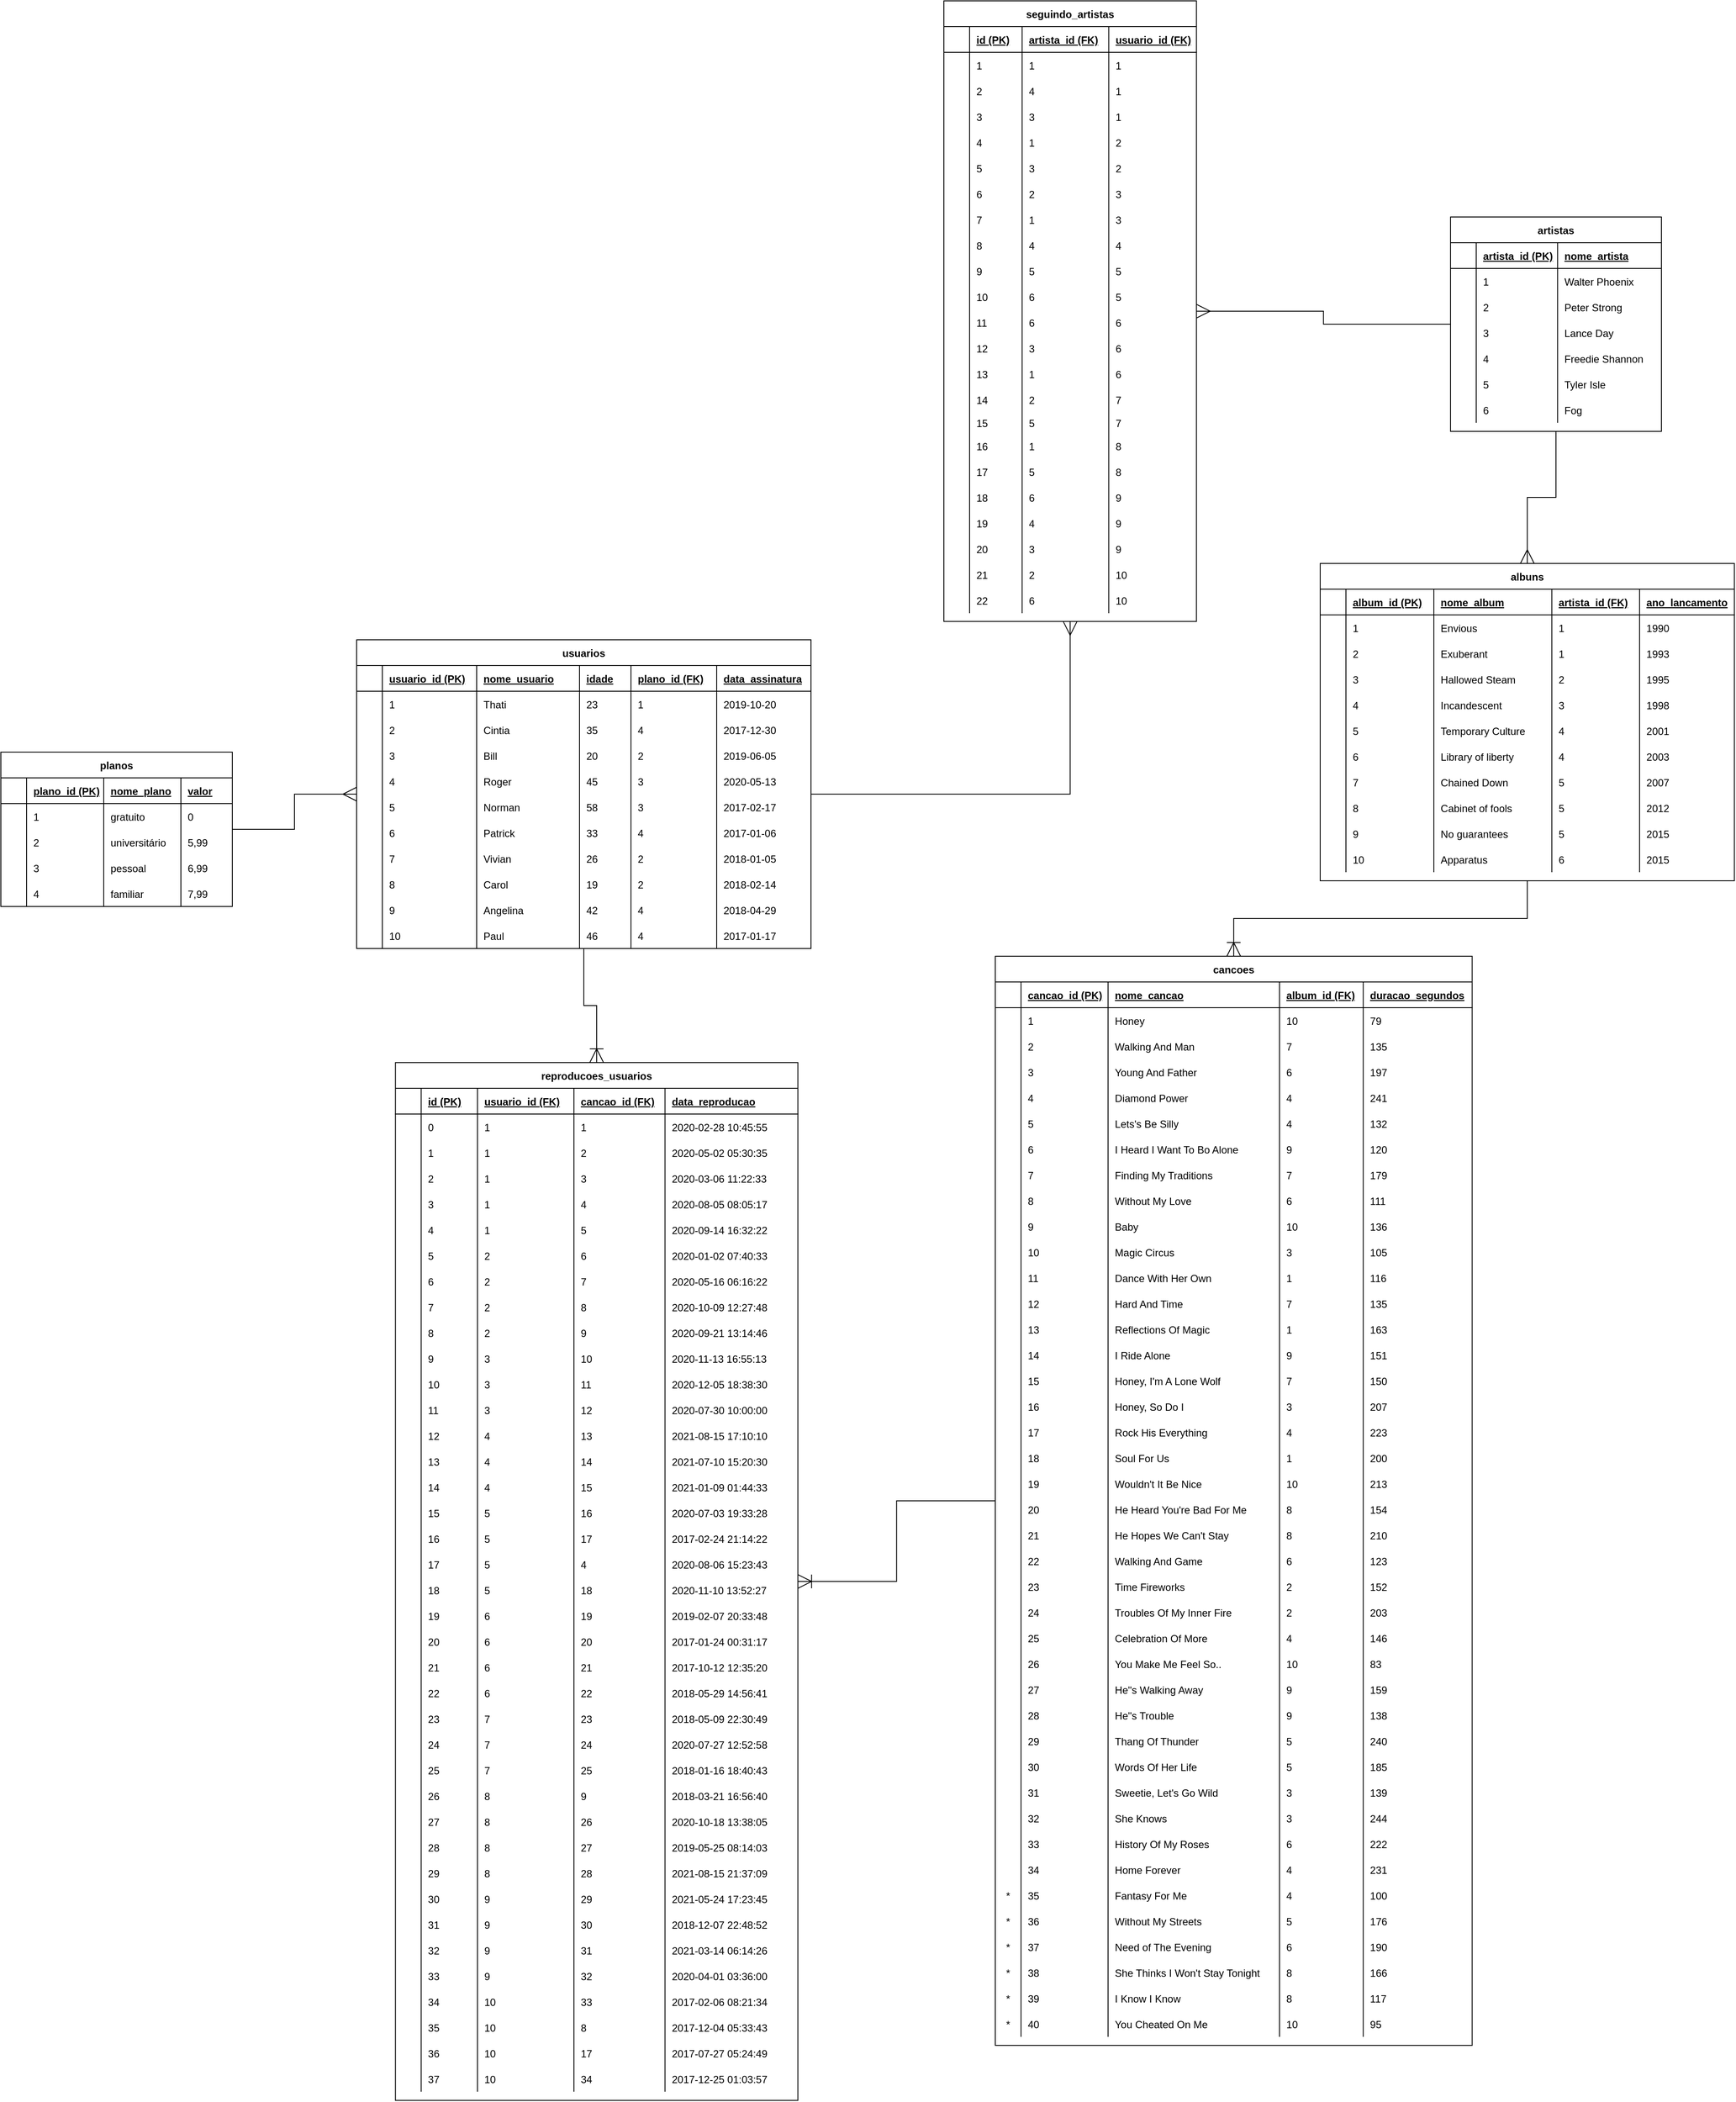 <mxfile version="18.1.3" type="device"><diagram id="giQriqNBtmEKFH19OHsM" name="Página-1"><mxGraphModel dx="3893" dy="3657" grid="0" gridSize="10" guides="1" tooltips="1" connect="1" arrows="1" fold="1" page="0" pageScale="1" pageWidth="1169" pageHeight="827" math="0" shadow="0"><root><mxCell id="0"/><mxCell id="1" parent="0"/><mxCell id="Cugf58FPmN2NEGU3R08F-1" value="planos" style="shape=table;startSize=30;container=1;collapsible=1;childLayout=tableLayout;fixedRows=1;rowLines=0;fontStyle=1;align=center;resizeLast=1;" parent="1" vertex="1"><mxGeometry x="-405" y="422" width="270" height="180" as="geometry"/></mxCell><mxCell id="Cugf58FPmN2NEGU3R08F-2" value="" style="shape=tableRow;horizontal=0;startSize=0;swimlaneHead=0;swimlaneBody=0;fillColor=none;collapsible=0;dropTarget=0;points=[[0,0.5],[1,0.5]];portConstraint=eastwest;top=0;left=0;right=0;bottom=1;" parent="Cugf58FPmN2NEGU3R08F-1" vertex="1"><mxGeometry y="30" width="270" height="30" as="geometry"/></mxCell><mxCell id="Cugf58FPmN2NEGU3R08F-3" value="" style="shape=partialRectangle;connectable=0;fillColor=none;top=0;left=0;bottom=0;right=0;fontStyle=1;overflow=hidden;" parent="Cugf58FPmN2NEGU3R08F-2" vertex="1"><mxGeometry width="30" height="30" as="geometry"><mxRectangle width="30" height="30" as="alternateBounds"/></mxGeometry></mxCell><mxCell id="Cugf58FPmN2NEGU3R08F-4" value="plano_id (PK)" style="shape=partialRectangle;connectable=0;fillColor=none;top=0;left=0;bottom=0;right=0;align=left;spacingLeft=6;fontStyle=5;overflow=hidden;" parent="Cugf58FPmN2NEGU3R08F-2" vertex="1"><mxGeometry x="30" width="90" height="30" as="geometry"><mxRectangle width="90" height="30" as="alternateBounds"/></mxGeometry></mxCell><mxCell id="F7CtdR5sqMZzHF0pN-G--1" value="nome_plano" style="shape=partialRectangle;connectable=0;fillColor=none;top=0;left=0;bottom=0;right=0;align=left;spacingLeft=6;fontStyle=5;overflow=hidden;" vertex="1" parent="Cugf58FPmN2NEGU3R08F-2"><mxGeometry x="120" width="90" height="30" as="geometry"><mxRectangle width="90" height="30" as="alternateBounds"/></mxGeometry></mxCell><mxCell id="F7CtdR5sqMZzHF0pN-G--4" value="valor" style="shape=partialRectangle;connectable=0;fillColor=none;top=0;left=0;bottom=0;right=0;align=left;spacingLeft=6;fontStyle=5;overflow=hidden;" vertex="1" parent="Cugf58FPmN2NEGU3R08F-2"><mxGeometry x="210" width="60" height="30" as="geometry"><mxRectangle width="60" height="30" as="alternateBounds"/></mxGeometry></mxCell><mxCell id="Cugf58FPmN2NEGU3R08F-5" value="" style="shape=tableRow;horizontal=0;startSize=0;swimlaneHead=0;swimlaneBody=0;fillColor=none;collapsible=0;dropTarget=0;points=[[0,0.5],[1,0.5]];portConstraint=eastwest;top=0;left=0;right=0;bottom=0;" parent="Cugf58FPmN2NEGU3R08F-1" vertex="1"><mxGeometry y="60" width="270" height="30" as="geometry"/></mxCell><mxCell id="Cugf58FPmN2NEGU3R08F-6" value="" style="shape=partialRectangle;connectable=0;fillColor=none;top=0;left=0;bottom=0;right=0;editable=1;overflow=hidden;" parent="Cugf58FPmN2NEGU3R08F-5" vertex="1"><mxGeometry width="30" height="30" as="geometry"><mxRectangle width="30" height="30" as="alternateBounds"/></mxGeometry></mxCell><mxCell id="Cugf58FPmN2NEGU3R08F-7" value="1" style="shape=partialRectangle;connectable=0;fillColor=none;top=0;left=0;bottom=0;right=0;align=left;spacingLeft=6;overflow=hidden;" parent="Cugf58FPmN2NEGU3R08F-5" vertex="1"><mxGeometry x="30" width="90" height="30" as="geometry"><mxRectangle width="90" height="30" as="alternateBounds"/></mxGeometry></mxCell><mxCell id="F7CtdR5sqMZzHF0pN-G--2" value="gratuito" style="shape=partialRectangle;connectable=0;fillColor=none;top=0;left=0;bottom=0;right=0;align=left;spacingLeft=6;overflow=hidden;" vertex="1" parent="Cugf58FPmN2NEGU3R08F-5"><mxGeometry x="120" width="90" height="30" as="geometry"><mxRectangle width="90" height="30" as="alternateBounds"/></mxGeometry></mxCell><mxCell id="F7CtdR5sqMZzHF0pN-G--5" value="0" style="shape=partialRectangle;connectable=0;fillColor=none;top=0;left=0;bottom=0;right=0;align=left;spacingLeft=6;overflow=hidden;" vertex="1" parent="Cugf58FPmN2NEGU3R08F-5"><mxGeometry x="210" width="60" height="30" as="geometry"><mxRectangle width="60" height="30" as="alternateBounds"/></mxGeometry></mxCell><mxCell id="F7CtdR5sqMZzHF0pN-G--7" value="" style="shape=tableRow;horizontal=0;startSize=0;swimlaneHead=0;swimlaneBody=0;fillColor=none;collapsible=0;dropTarget=0;points=[[0,0.5],[1,0.5]];portConstraint=eastwest;top=0;left=0;right=0;bottom=0;" vertex="1" parent="Cugf58FPmN2NEGU3R08F-1"><mxGeometry y="90" width="270" height="30" as="geometry"/></mxCell><mxCell id="F7CtdR5sqMZzHF0pN-G--8" value="" style="shape=partialRectangle;connectable=0;fillColor=none;top=0;left=0;bottom=0;right=0;editable=1;overflow=hidden;" vertex="1" parent="F7CtdR5sqMZzHF0pN-G--7"><mxGeometry width="30" height="30" as="geometry"><mxRectangle width="30" height="30" as="alternateBounds"/></mxGeometry></mxCell><mxCell id="F7CtdR5sqMZzHF0pN-G--9" value="2" style="shape=partialRectangle;connectable=0;fillColor=none;top=0;left=0;bottom=0;right=0;align=left;spacingLeft=6;overflow=hidden;" vertex="1" parent="F7CtdR5sqMZzHF0pN-G--7"><mxGeometry x="30" width="90" height="30" as="geometry"><mxRectangle width="90" height="30" as="alternateBounds"/></mxGeometry></mxCell><mxCell id="F7CtdR5sqMZzHF0pN-G--10" value="universitário" style="shape=partialRectangle;connectable=0;fillColor=none;top=0;left=0;bottom=0;right=0;align=left;spacingLeft=6;overflow=hidden;" vertex="1" parent="F7CtdR5sqMZzHF0pN-G--7"><mxGeometry x="120" width="90" height="30" as="geometry"><mxRectangle width="90" height="30" as="alternateBounds"/></mxGeometry></mxCell><mxCell id="F7CtdR5sqMZzHF0pN-G--11" value="5,99" style="shape=partialRectangle;connectable=0;fillColor=none;top=0;left=0;bottom=0;right=0;align=left;spacingLeft=6;overflow=hidden;" vertex="1" parent="F7CtdR5sqMZzHF0pN-G--7"><mxGeometry x="210" width="60" height="30" as="geometry"><mxRectangle width="60" height="30" as="alternateBounds"/></mxGeometry></mxCell><mxCell id="Cugf58FPmN2NEGU3R08F-11" value="" style="shape=tableRow;horizontal=0;startSize=0;swimlaneHead=0;swimlaneBody=0;fillColor=none;collapsible=0;dropTarget=0;points=[[0,0.5],[1,0.5]];portConstraint=eastwest;top=0;left=0;right=0;bottom=0;" parent="Cugf58FPmN2NEGU3R08F-1" vertex="1"><mxGeometry y="120" width="270" height="30" as="geometry"/></mxCell><mxCell id="Cugf58FPmN2NEGU3R08F-12" value="" style="shape=partialRectangle;connectable=0;fillColor=none;top=0;left=0;bottom=0;right=0;editable=1;overflow=hidden;" parent="Cugf58FPmN2NEGU3R08F-11" vertex="1"><mxGeometry width="30" height="30" as="geometry"><mxRectangle width="30" height="30" as="alternateBounds"/></mxGeometry></mxCell><mxCell id="Cugf58FPmN2NEGU3R08F-13" value="3" style="shape=partialRectangle;connectable=0;fillColor=none;top=0;left=0;bottom=0;right=0;align=left;spacingLeft=6;overflow=hidden;" parent="Cugf58FPmN2NEGU3R08F-11" vertex="1"><mxGeometry x="30" width="90" height="30" as="geometry"><mxRectangle width="90" height="30" as="alternateBounds"/></mxGeometry></mxCell><mxCell id="F7CtdR5sqMZzHF0pN-G--3" value="pessoal " style="shape=partialRectangle;connectable=0;fillColor=none;top=0;left=0;bottom=0;right=0;align=left;spacingLeft=6;overflow=hidden;" vertex="1" parent="Cugf58FPmN2NEGU3R08F-11"><mxGeometry x="120" width="90" height="30" as="geometry"><mxRectangle width="90" height="30" as="alternateBounds"/></mxGeometry></mxCell><mxCell id="F7CtdR5sqMZzHF0pN-G--6" value="6,99" style="shape=partialRectangle;connectable=0;fillColor=none;top=0;left=0;bottom=0;right=0;align=left;spacingLeft=6;overflow=hidden;" vertex="1" parent="Cugf58FPmN2NEGU3R08F-11"><mxGeometry x="210" width="60" height="30" as="geometry"><mxRectangle width="60" height="30" as="alternateBounds"/></mxGeometry></mxCell><mxCell id="F7CtdR5sqMZzHF0pN-G--12" value="" style="shape=tableRow;horizontal=0;startSize=0;swimlaneHead=0;swimlaneBody=0;fillColor=none;collapsible=0;dropTarget=0;points=[[0,0.5],[1,0.5]];portConstraint=eastwest;top=0;left=0;right=0;bottom=0;" vertex="1" parent="Cugf58FPmN2NEGU3R08F-1"><mxGeometry y="150" width="270" height="30" as="geometry"/></mxCell><mxCell id="F7CtdR5sqMZzHF0pN-G--13" value="" style="shape=partialRectangle;connectable=0;fillColor=none;top=0;left=0;bottom=0;right=0;editable=1;overflow=hidden;" vertex="1" parent="F7CtdR5sqMZzHF0pN-G--12"><mxGeometry width="30" height="30" as="geometry"><mxRectangle width="30" height="30" as="alternateBounds"/></mxGeometry></mxCell><mxCell id="F7CtdR5sqMZzHF0pN-G--14" value="4" style="shape=partialRectangle;connectable=0;fillColor=none;top=0;left=0;bottom=0;right=0;align=left;spacingLeft=6;overflow=hidden;" vertex="1" parent="F7CtdR5sqMZzHF0pN-G--12"><mxGeometry x="30" width="90" height="30" as="geometry"><mxRectangle width="90" height="30" as="alternateBounds"/></mxGeometry></mxCell><mxCell id="F7CtdR5sqMZzHF0pN-G--15" value="familiar" style="shape=partialRectangle;connectable=0;fillColor=none;top=0;left=0;bottom=0;right=0;align=left;spacingLeft=6;overflow=hidden;" vertex="1" parent="F7CtdR5sqMZzHF0pN-G--12"><mxGeometry x="120" width="90" height="30" as="geometry"><mxRectangle width="90" height="30" as="alternateBounds"/></mxGeometry></mxCell><mxCell id="F7CtdR5sqMZzHF0pN-G--16" value="7,99" style="shape=partialRectangle;connectable=0;fillColor=none;top=0;left=0;bottom=0;right=0;align=left;spacingLeft=6;overflow=hidden;" vertex="1" parent="F7CtdR5sqMZzHF0pN-G--12"><mxGeometry x="210" width="60" height="30" as="geometry"><mxRectangle width="60" height="30" as="alternateBounds"/></mxGeometry></mxCell><mxCell id="Cugf58FPmN2NEGU3R08F-17" value="usuarios" style="shape=table;startSize=30;container=1;collapsible=1;childLayout=tableLayout;fixedRows=1;rowLines=0;fontStyle=1;align=center;resizeLast=1;" parent="1" vertex="1"><mxGeometry x="10" y="291" width="530" height="360" as="geometry"/></mxCell><mxCell id="Cugf58FPmN2NEGU3R08F-18" value="" style="shape=tableRow;horizontal=0;startSize=0;swimlaneHead=0;swimlaneBody=0;fillColor=none;collapsible=0;dropTarget=0;points=[[0,0.5],[1,0.5]];portConstraint=eastwest;top=0;left=0;right=0;bottom=1;" parent="Cugf58FPmN2NEGU3R08F-17" vertex="1"><mxGeometry y="30" width="530" height="30" as="geometry"/></mxCell><mxCell id="Cugf58FPmN2NEGU3R08F-19" value="" style="shape=partialRectangle;connectable=0;fillColor=none;top=0;left=0;bottom=0;right=0;fontStyle=1;overflow=hidden;" parent="Cugf58FPmN2NEGU3R08F-18" vertex="1"><mxGeometry width="30" height="30" as="geometry"><mxRectangle width="30" height="30" as="alternateBounds"/></mxGeometry></mxCell><mxCell id="Cugf58FPmN2NEGU3R08F-20" value="usuario_id (PK)" style="shape=partialRectangle;connectable=0;fillColor=none;top=0;left=0;bottom=0;right=0;align=left;spacingLeft=6;fontStyle=5;overflow=hidden;" parent="Cugf58FPmN2NEGU3R08F-18" vertex="1"><mxGeometry x="30" width="110" height="30" as="geometry"><mxRectangle width="110" height="30" as="alternateBounds"/></mxGeometry></mxCell><mxCell id="F7CtdR5sqMZzHF0pN-G--22" value="nome_usuario" style="shape=partialRectangle;connectable=0;fillColor=none;top=0;left=0;bottom=0;right=0;align=left;spacingLeft=6;fontStyle=5;overflow=hidden;" vertex="1" parent="Cugf58FPmN2NEGU3R08F-18"><mxGeometry x="140" width="120" height="30" as="geometry"><mxRectangle width="120" height="30" as="alternateBounds"/></mxGeometry></mxCell><mxCell id="F7CtdR5sqMZzHF0pN-G--27" value="idade" style="shape=partialRectangle;connectable=0;fillColor=none;top=0;left=0;bottom=0;right=0;align=left;spacingLeft=6;fontStyle=5;overflow=hidden;" vertex="1" parent="Cugf58FPmN2NEGU3R08F-18"><mxGeometry x="260" width="60" height="30" as="geometry"><mxRectangle width="60" height="30" as="alternateBounds"/></mxGeometry></mxCell><mxCell id="F7CtdR5sqMZzHF0pN-G--32" value="plano_id (FK)" style="shape=partialRectangle;connectable=0;fillColor=none;top=0;left=0;bottom=0;right=0;align=left;spacingLeft=6;fontStyle=5;overflow=hidden;" vertex="1" parent="Cugf58FPmN2NEGU3R08F-18"><mxGeometry x="320" width="100" height="30" as="geometry"><mxRectangle width="100" height="30" as="alternateBounds"/></mxGeometry></mxCell><mxCell id="F7CtdR5sqMZzHF0pN-G--37" value="data_assinatura" style="shape=partialRectangle;connectable=0;fillColor=none;top=0;left=0;bottom=0;right=0;align=left;spacingLeft=6;fontStyle=5;overflow=hidden;" vertex="1" parent="Cugf58FPmN2NEGU3R08F-18"><mxGeometry x="420" width="110" height="30" as="geometry"><mxRectangle width="110" height="30" as="alternateBounds"/></mxGeometry></mxCell><mxCell id="Cugf58FPmN2NEGU3R08F-21" value="" style="shape=tableRow;horizontal=0;startSize=0;swimlaneHead=0;swimlaneBody=0;fillColor=none;collapsible=0;dropTarget=0;points=[[0,0.5],[1,0.5]];portConstraint=eastwest;top=0;left=0;right=0;bottom=0;" parent="Cugf58FPmN2NEGU3R08F-17" vertex="1"><mxGeometry y="60" width="530" height="30" as="geometry"/></mxCell><mxCell id="Cugf58FPmN2NEGU3R08F-22" value="" style="shape=partialRectangle;connectable=0;fillColor=none;top=0;left=0;bottom=0;right=0;editable=1;overflow=hidden;" parent="Cugf58FPmN2NEGU3R08F-21" vertex="1"><mxGeometry width="30" height="30" as="geometry"><mxRectangle width="30" height="30" as="alternateBounds"/></mxGeometry></mxCell><mxCell id="Cugf58FPmN2NEGU3R08F-23" value="1" style="shape=partialRectangle;connectable=0;fillColor=none;top=0;left=0;bottom=0;right=0;align=left;spacingLeft=6;overflow=hidden;" parent="Cugf58FPmN2NEGU3R08F-21" vertex="1"><mxGeometry x="30" width="110" height="30" as="geometry"><mxRectangle width="110" height="30" as="alternateBounds"/></mxGeometry></mxCell><mxCell id="F7CtdR5sqMZzHF0pN-G--23" value="Thati" style="shape=partialRectangle;connectable=0;fillColor=none;top=0;left=0;bottom=0;right=0;align=left;spacingLeft=6;overflow=hidden;" vertex="1" parent="Cugf58FPmN2NEGU3R08F-21"><mxGeometry x="140" width="120" height="30" as="geometry"><mxRectangle width="120" height="30" as="alternateBounds"/></mxGeometry></mxCell><mxCell id="F7CtdR5sqMZzHF0pN-G--28" value="23" style="shape=partialRectangle;connectable=0;fillColor=none;top=0;left=0;bottom=0;right=0;align=left;spacingLeft=6;overflow=hidden;" vertex="1" parent="Cugf58FPmN2NEGU3R08F-21"><mxGeometry x="260" width="60" height="30" as="geometry"><mxRectangle width="60" height="30" as="alternateBounds"/></mxGeometry></mxCell><mxCell id="F7CtdR5sqMZzHF0pN-G--33" value="1" style="shape=partialRectangle;connectable=0;fillColor=none;top=0;left=0;bottom=0;right=0;align=left;spacingLeft=6;overflow=hidden;" vertex="1" parent="Cugf58FPmN2NEGU3R08F-21"><mxGeometry x="320" width="100" height="30" as="geometry"><mxRectangle width="100" height="30" as="alternateBounds"/></mxGeometry></mxCell><mxCell id="F7CtdR5sqMZzHF0pN-G--38" value="2019-10-20" style="shape=partialRectangle;connectable=0;fillColor=none;top=0;left=0;bottom=0;right=0;align=left;spacingLeft=6;overflow=hidden;" vertex="1" parent="Cugf58FPmN2NEGU3R08F-21"><mxGeometry x="420" width="110" height="30" as="geometry"><mxRectangle width="110" height="30" as="alternateBounds"/></mxGeometry></mxCell><mxCell id="Cugf58FPmN2NEGU3R08F-24" value="" style="shape=tableRow;horizontal=0;startSize=0;swimlaneHead=0;swimlaneBody=0;fillColor=none;collapsible=0;dropTarget=0;points=[[0,0.5],[1,0.5]];portConstraint=eastwest;top=0;left=0;right=0;bottom=0;" parent="Cugf58FPmN2NEGU3R08F-17" vertex="1"><mxGeometry y="90" width="530" height="30" as="geometry"/></mxCell><mxCell id="Cugf58FPmN2NEGU3R08F-25" value="" style="shape=partialRectangle;connectable=0;fillColor=none;top=0;left=0;bottom=0;right=0;editable=1;overflow=hidden;" parent="Cugf58FPmN2NEGU3R08F-24" vertex="1"><mxGeometry width="30" height="30" as="geometry"><mxRectangle width="30" height="30" as="alternateBounds"/></mxGeometry></mxCell><mxCell id="Cugf58FPmN2NEGU3R08F-26" value="2" style="shape=partialRectangle;connectable=0;fillColor=none;top=0;left=0;bottom=0;right=0;align=left;spacingLeft=6;overflow=hidden;" parent="Cugf58FPmN2NEGU3R08F-24" vertex="1"><mxGeometry x="30" width="110" height="30" as="geometry"><mxRectangle width="110" height="30" as="alternateBounds"/></mxGeometry></mxCell><mxCell id="F7CtdR5sqMZzHF0pN-G--24" value="Cintia" style="shape=partialRectangle;connectable=0;fillColor=none;top=0;left=0;bottom=0;right=0;align=left;spacingLeft=6;overflow=hidden;" vertex="1" parent="Cugf58FPmN2NEGU3R08F-24"><mxGeometry x="140" width="120" height="30" as="geometry"><mxRectangle width="120" height="30" as="alternateBounds"/></mxGeometry></mxCell><mxCell id="F7CtdR5sqMZzHF0pN-G--29" value="35" style="shape=partialRectangle;connectable=0;fillColor=none;top=0;left=0;bottom=0;right=0;align=left;spacingLeft=6;overflow=hidden;" vertex="1" parent="Cugf58FPmN2NEGU3R08F-24"><mxGeometry x="260" width="60" height="30" as="geometry"><mxRectangle width="60" height="30" as="alternateBounds"/></mxGeometry></mxCell><mxCell id="F7CtdR5sqMZzHF0pN-G--34" value="4" style="shape=partialRectangle;connectable=0;fillColor=none;top=0;left=0;bottom=0;right=0;align=left;spacingLeft=6;overflow=hidden;" vertex="1" parent="Cugf58FPmN2NEGU3R08F-24"><mxGeometry x="320" width="100" height="30" as="geometry"><mxRectangle width="100" height="30" as="alternateBounds"/></mxGeometry></mxCell><mxCell id="F7CtdR5sqMZzHF0pN-G--39" value="2017-12-30" style="shape=partialRectangle;connectable=0;fillColor=none;top=0;left=0;bottom=0;right=0;align=left;spacingLeft=6;overflow=hidden;" vertex="1" parent="Cugf58FPmN2NEGU3R08F-24"><mxGeometry x="420" width="110" height="30" as="geometry"><mxRectangle width="110" height="30" as="alternateBounds"/></mxGeometry></mxCell><mxCell id="Cugf58FPmN2NEGU3R08F-27" value="" style="shape=tableRow;horizontal=0;startSize=0;swimlaneHead=0;swimlaneBody=0;fillColor=none;collapsible=0;dropTarget=0;points=[[0,0.5],[1,0.5]];portConstraint=eastwest;top=0;left=0;right=0;bottom=0;" parent="Cugf58FPmN2NEGU3R08F-17" vertex="1"><mxGeometry y="120" width="530" height="30" as="geometry"/></mxCell><mxCell id="Cugf58FPmN2NEGU3R08F-28" value="" style="shape=partialRectangle;connectable=0;fillColor=none;top=0;left=0;bottom=0;right=0;editable=1;overflow=hidden;" parent="Cugf58FPmN2NEGU3R08F-27" vertex="1"><mxGeometry width="30" height="30" as="geometry"><mxRectangle width="30" height="30" as="alternateBounds"/></mxGeometry></mxCell><mxCell id="Cugf58FPmN2NEGU3R08F-29" value="3" style="shape=partialRectangle;connectable=0;fillColor=none;top=0;left=0;bottom=0;right=0;align=left;spacingLeft=6;overflow=hidden;" parent="Cugf58FPmN2NEGU3R08F-27" vertex="1"><mxGeometry x="30" width="110" height="30" as="geometry"><mxRectangle width="110" height="30" as="alternateBounds"/></mxGeometry></mxCell><mxCell id="F7CtdR5sqMZzHF0pN-G--25" value="Bill" style="shape=partialRectangle;connectable=0;fillColor=none;top=0;left=0;bottom=0;right=0;align=left;spacingLeft=6;overflow=hidden;" vertex="1" parent="Cugf58FPmN2NEGU3R08F-27"><mxGeometry x="140" width="120" height="30" as="geometry"><mxRectangle width="120" height="30" as="alternateBounds"/></mxGeometry></mxCell><mxCell id="F7CtdR5sqMZzHF0pN-G--30" value="20" style="shape=partialRectangle;connectable=0;fillColor=none;top=0;left=0;bottom=0;right=0;align=left;spacingLeft=6;overflow=hidden;" vertex="1" parent="Cugf58FPmN2NEGU3R08F-27"><mxGeometry x="260" width="60" height="30" as="geometry"><mxRectangle width="60" height="30" as="alternateBounds"/></mxGeometry></mxCell><mxCell id="F7CtdR5sqMZzHF0pN-G--35" value="2" style="shape=partialRectangle;connectable=0;fillColor=none;top=0;left=0;bottom=0;right=0;align=left;spacingLeft=6;overflow=hidden;" vertex="1" parent="Cugf58FPmN2NEGU3R08F-27"><mxGeometry x="320" width="100" height="30" as="geometry"><mxRectangle width="100" height="30" as="alternateBounds"/></mxGeometry></mxCell><mxCell id="F7CtdR5sqMZzHF0pN-G--40" value="2019-06-05" style="shape=partialRectangle;connectable=0;fillColor=none;top=0;left=0;bottom=0;right=0;align=left;spacingLeft=6;overflow=hidden;" vertex="1" parent="Cugf58FPmN2NEGU3R08F-27"><mxGeometry x="420" width="110" height="30" as="geometry"><mxRectangle width="110" height="30" as="alternateBounds"/></mxGeometry></mxCell><mxCell id="Cugf58FPmN2NEGU3R08F-73" value="" style="shape=tableRow;horizontal=0;startSize=0;swimlaneHead=0;swimlaneBody=0;fillColor=none;collapsible=0;dropTarget=0;points=[[0,0.5],[1,0.5]];portConstraint=eastwest;top=0;left=0;right=0;bottom=0;" parent="Cugf58FPmN2NEGU3R08F-17" vertex="1"><mxGeometry y="150" width="530" height="30" as="geometry"/></mxCell><mxCell id="Cugf58FPmN2NEGU3R08F-74" value="" style="shape=partialRectangle;connectable=0;fillColor=none;top=0;left=0;bottom=0;right=0;editable=1;overflow=hidden;" parent="Cugf58FPmN2NEGU3R08F-73" vertex="1"><mxGeometry width="30" height="30" as="geometry"><mxRectangle width="30" height="30" as="alternateBounds"/></mxGeometry></mxCell><mxCell id="Cugf58FPmN2NEGU3R08F-75" value="4" style="shape=partialRectangle;connectable=0;fillColor=none;top=0;left=0;bottom=0;right=0;align=left;spacingLeft=6;overflow=hidden;" parent="Cugf58FPmN2NEGU3R08F-73" vertex="1"><mxGeometry x="30" width="110" height="30" as="geometry"><mxRectangle width="110" height="30" as="alternateBounds"/></mxGeometry></mxCell><mxCell id="F7CtdR5sqMZzHF0pN-G--26" value="Roger" style="shape=partialRectangle;connectable=0;fillColor=none;top=0;left=0;bottom=0;right=0;align=left;spacingLeft=6;overflow=hidden;" vertex="1" parent="Cugf58FPmN2NEGU3R08F-73"><mxGeometry x="140" width="120" height="30" as="geometry"><mxRectangle width="120" height="30" as="alternateBounds"/></mxGeometry></mxCell><mxCell id="F7CtdR5sqMZzHF0pN-G--31" value="45" style="shape=partialRectangle;connectable=0;fillColor=none;top=0;left=0;bottom=0;right=0;align=left;spacingLeft=6;overflow=hidden;" vertex="1" parent="Cugf58FPmN2NEGU3R08F-73"><mxGeometry x="260" width="60" height="30" as="geometry"><mxRectangle width="60" height="30" as="alternateBounds"/></mxGeometry></mxCell><mxCell id="F7CtdR5sqMZzHF0pN-G--36" value="3" style="shape=partialRectangle;connectable=0;fillColor=none;top=0;left=0;bottom=0;right=0;align=left;spacingLeft=6;overflow=hidden;" vertex="1" parent="Cugf58FPmN2NEGU3R08F-73"><mxGeometry x="320" width="100" height="30" as="geometry"><mxRectangle width="100" height="30" as="alternateBounds"/></mxGeometry></mxCell><mxCell id="F7CtdR5sqMZzHF0pN-G--41" value="2020-05-13" style="shape=partialRectangle;connectable=0;fillColor=none;top=0;left=0;bottom=0;right=0;align=left;spacingLeft=6;overflow=hidden;" vertex="1" parent="Cugf58FPmN2NEGU3R08F-73"><mxGeometry x="420" width="110" height="30" as="geometry"><mxRectangle width="110" height="30" as="alternateBounds"/></mxGeometry></mxCell><mxCell id="F7CtdR5sqMZzHF0pN-G--49" value="" style="shape=tableRow;horizontal=0;startSize=0;swimlaneHead=0;swimlaneBody=0;fillColor=none;collapsible=0;dropTarget=0;points=[[0,0.5],[1,0.5]];portConstraint=eastwest;top=0;left=0;right=0;bottom=0;" vertex="1" parent="Cugf58FPmN2NEGU3R08F-17"><mxGeometry y="180" width="530" height="30" as="geometry"/></mxCell><mxCell id="F7CtdR5sqMZzHF0pN-G--50" value="" style="shape=partialRectangle;connectable=0;fillColor=none;top=0;left=0;bottom=0;right=0;editable=1;overflow=hidden;" vertex="1" parent="F7CtdR5sqMZzHF0pN-G--49"><mxGeometry width="30" height="30" as="geometry"><mxRectangle width="30" height="30" as="alternateBounds"/></mxGeometry></mxCell><mxCell id="F7CtdR5sqMZzHF0pN-G--51" value="5" style="shape=partialRectangle;connectable=0;fillColor=none;top=0;left=0;bottom=0;right=0;align=left;spacingLeft=6;overflow=hidden;" vertex="1" parent="F7CtdR5sqMZzHF0pN-G--49"><mxGeometry x="30" width="110" height="30" as="geometry"><mxRectangle width="110" height="30" as="alternateBounds"/></mxGeometry></mxCell><mxCell id="F7CtdR5sqMZzHF0pN-G--52" value="Norman" style="shape=partialRectangle;connectable=0;fillColor=none;top=0;left=0;bottom=0;right=0;align=left;spacingLeft=6;overflow=hidden;" vertex="1" parent="F7CtdR5sqMZzHF0pN-G--49"><mxGeometry x="140" width="120" height="30" as="geometry"><mxRectangle width="120" height="30" as="alternateBounds"/></mxGeometry></mxCell><mxCell id="F7CtdR5sqMZzHF0pN-G--53" value="58" style="shape=partialRectangle;connectable=0;fillColor=none;top=0;left=0;bottom=0;right=0;align=left;spacingLeft=6;overflow=hidden;" vertex="1" parent="F7CtdR5sqMZzHF0pN-G--49"><mxGeometry x="260" width="60" height="30" as="geometry"><mxRectangle width="60" height="30" as="alternateBounds"/></mxGeometry></mxCell><mxCell id="F7CtdR5sqMZzHF0pN-G--54" value="3" style="shape=partialRectangle;connectable=0;fillColor=none;top=0;left=0;bottom=0;right=0;align=left;spacingLeft=6;overflow=hidden;" vertex="1" parent="F7CtdR5sqMZzHF0pN-G--49"><mxGeometry x="320" width="100" height="30" as="geometry"><mxRectangle width="100" height="30" as="alternateBounds"/></mxGeometry></mxCell><mxCell id="F7CtdR5sqMZzHF0pN-G--55" value="2017-02-17" style="shape=partialRectangle;connectable=0;fillColor=none;top=0;left=0;bottom=0;right=0;align=left;spacingLeft=6;overflow=hidden;" vertex="1" parent="F7CtdR5sqMZzHF0pN-G--49"><mxGeometry x="420" width="110" height="30" as="geometry"><mxRectangle width="110" height="30" as="alternateBounds"/></mxGeometry></mxCell><mxCell id="F7CtdR5sqMZzHF0pN-G--56" value="" style="shape=tableRow;horizontal=0;startSize=0;swimlaneHead=0;swimlaneBody=0;fillColor=none;collapsible=0;dropTarget=0;points=[[0,0.5],[1,0.5]];portConstraint=eastwest;top=0;left=0;right=0;bottom=0;" vertex="1" parent="Cugf58FPmN2NEGU3R08F-17"><mxGeometry y="210" width="530" height="30" as="geometry"/></mxCell><mxCell id="F7CtdR5sqMZzHF0pN-G--57" value="" style="shape=partialRectangle;connectable=0;fillColor=none;top=0;left=0;bottom=0;right=0;editable=1;overflow=hidden;" vertex="1" parent="F7CtdR5sqMZzHF0pN-G--56"><mxGeometry width="30" height="30" as="geometry"><mxRectangle width="30" height="30" as="alternateBounds"/></mxGeometry></mxCell><mxCell id="F7CtdR5sqMZzHF0pN-G--58" value="6" style="shape=partialRectangle;connectable=0;fillColor=none;top=0;left=0;bottom=0;right=0;align=left;spacingLeft=6;overflow=hidden;" vertex="1" parent="F7CtdR5sqMZzHF0pN-G--56"><mxGeometry x="30" width="110" height="30" as="geometry"><mxRectangle width="110" height="30" as="alternateBounds"/></mxGeometry></mxCell><mxCell id="F7CtdR5sqMZzHF0pN-G--59" value="Patrick" style="shape=partialRectangle;connectable=0;fillColor=none;top=0;left=0;bottom=0;right=0;align=left;spacingLeft=6;overflow=hidden;" vertex="1" parent="F7CtdR5sqMZzHF0pN-G--56"><mxGeometry x="140" width="120" height="30" as="geometry"><mxRectangle width="120" height="30" as="alternateBounds"/></mxGeometry></mxCell><mxCell id="F7CtdR5sqMZzHF0pN-G--60" value="33" style="shape=partialRectangle;connectable=0;fillColor=none;top=0;left=0;bottom=0;right=0;align=left;spacingLeft=6;overflow=hidden;" vertex="1" parent="F7CtdR5sqMZzHF0pN-G--56"><mxGeometry x="260" width="60" height="30" as="geometry"><mxRectangle width="60" height="30" as="alternateBounds"/></mxGeometry></mxCell><mxCell id="F7CtdR5sqMZzHF0pN-G--61" value="4" style="shape=partialRectangle;connectable=0;fillColor=none;top=0;left=0;bottom=0;right=0;align=left;spacingLeft=6;overflow=hidden;" vertex="1" parent="F7CtdR5sqMZzHF0pN-G--56"><mxGeometry x="320" width="100" height="30" as="geometry"><mxRectangle width="100" height="30" as="alternateBounds"/></mxGeometry></mxCell><mxCell id="F7CtdR5sqMZzHF0pN-G--62" value="2017-01-06" style="shape=partialRectangle;connectable=0;fillColor=none;top=0;left=0;bottom=0;right=0;align=left;spacingLeft=6;overflow=hidden;" vertex="1" parent="F7CtdR5sqMZzHF0pN-G--56"><mxGeometry x="420" width="110" height="30" as="geometry"><mxRectangle width="110" height="30" as="alternateBounds"/></mxGeometry></mxCell><mxCell id="F7CtdR5sqMZzHF0pN-G--63" value="" style="shape=tableRow;horizontal=0;startSize=0;swimlaneHead=0;swimlaneBody=0;fillColor=none;collapsible=0;dropTarget=0;points=[[0,0.5],[1,0.5]];portConstraint=eastwest;top=0;left=0;right=0;bottom=0;" vertex="1" parent="Cugf58FPmN2NEGU3R08F-17"><mxGeometry y="240" width="530" height="30" as="geometry"/></mxCell><mxCell id="F7CtdR5sqMZzHF0pN-G--64" value="" style="shape=partialRectangle;connectable=0;fillColor=none;top=0;left=0;bottom=0;right=0;editable=1;overflow=hidden;" vertex="1" parent="F7CtdR5sqMZzHF0pN-G--63"><mxGeometry width="30" height="30" as="geometry"><mxRectangle width="30" height="30" as="alternateBounds"/></mxGeometry></mxCell><mxCell id="F7CtdR5sqMZzHF0pN-G--65" value="7" style="shape=partialRectangle;connectable=0;fillColor=none;top=0;left=0;bottom=0;right=0;align=left;spacingLeft=6;overflow=hidden;" vertex="1" parent="F7CtdR5sqMZzHF0pN-G--63"><mxGeometry x="30" width="110" height="30" as="geometry"><mxRectangle width="110" height="30" as="alternateBounds"/></mxGeometry></mxCell><mxCell id="F7CtdR5sqMZzHF0pN-G--66" value="Vivian" style="shape=partialRectangle;connectable=0;fillColor=none;top=0;left=0;bottom=0;right=0;align=left;spacingLeft=6;overflow=hidden;" vertex="1" parent="F7CtdR5sqMZzHF0pN-G--63"><mxGeometry x="140" width="120" height="30" as="geometry"><mxRectangle width="120" height="30" as="alternateBounds"/></mxGeometry></mxCell><mxCell id="F7CtdR5sqMZzHF0pN-G--67" value="26" style="shape=partialRectangle;connectable=0;fillColor=none;top=0;left=0;bottom=0;right=0;align=left;spacingLeft=6;overflow=hidden;" vertex="1" parent="F7CtdR5sqMZzHF0pN-G--63"><mxGeometry x="260" width="60" height="30" as="geometry"><mxRectangle width="60" height="30" as="alternateBounds"/></mxGeometry></mxCell><mxCell id="F7CtdR5sqMZzHF0pN-G--68" value="2" style="shape=partialRectangle;connectable=0;fillColor=none;top=0;left=0;bottom=0;right=0;align=left;spacingLeft=6;overflow=hidden;" vertex="1" parent="F7CtdR5sqMZzHF0pN-G--63"><mxGeometry x="320" width="100" height="30" as="geometry"><mxRectangle width="100" height="30" as="alternateBounds"/></mxGeometry></mxCell><mxCell id="F7CtdR5sqMZzHF0pN-G--69" value="2018-01-05" style="shape=partialRectangle;connectable=0;fillColor=none;top=0;left=0;bottom=0;right=0;align=left;spacingLeft=6;overflow=hidden;" vertex="1" parent="F7CtdR5sqMZzHF0pN-G--63"><mxGeometry x="420" width="110" height="30" as="geometry"><mxRectangle width="110" height="30" as="alternateBounds"/></mxGeometry></mxCell><mxCell id="F7CtdR5sqMZzHF0pN-G--70" value="" style="shape=tableRow;horizontal=0;startSize=0;swimlaneHead=0;swimlaneBody=0;fillColor=none;collapsible=0;dropTarget=0;points=[[0,0.5],[1,0.5]];portConstraint=eastwest;top=0;left=0;right=0;bottom=0;" vertex="1" parent="Cugf58FPmN2NEGU3R08F-17"><mxGeometry y="270" width="530" height="30" as="geometry"/></mxCell><mxCell id="F7CtdR5sqMZzHF0pN-G--71" value="" style="shape=partialRectangle;connectable=0;fillColor=none;top=0;left=0;bottom=0;right=0;editable=1;overflow=hidden;" vertex="1" parent="F7CtdR5sqMZzHF0pN-G--70"><mxGeometry width="30" height="30" as="geometry"><mxRectangle width="30" height="30" as="alternateBounds"/></mxGeometry></mxCell><mxCell id="F7CtdR5sqMZzHF0pN-G--72" value="8" style="shape=partialRectangle;connectable=0;fillColor=none;top=0;left=0;bottom=0;right=0;align=left;spacingLeft=6;overflow=hidden;" vertex="1" parent="F7CtdR5sqMZzHF0pN-G--70"><mxGeometry x="30" width="110" height="30" as="geometry"><mxRectangle width="110" height="30" as="alternateBounds"/></mxGeometry></mxCell><mxCell id="F7CtdR5sqMZzHF0pN-G--73" value="Carol" style="shape=partialRectangle;connectable=0;fillColor=none;top=0;left=0;bottom=0;right=0;align=left;spacingLeft=6;overflow=hidden;" vertex="1" parent="F7CtdR5sqMZzHF0pN-G--70"><mxGeometry x="140" width="120" height="30" as="geometry"><mxRectangle width="120" height="30" as="alternateBounds"/></mxGeometry></mxCell><mxCell id="F7CtdR5sqMZzHF0pN-G--74" value="19" style="shape=partialRectangle;connectable=0;fillColor=none;top=0;left=0;bottom=0;right=0;align=left;spacingLeft=6;overflow=hidden;" vertex="1" parent="F7CtdR5sqMZzHF0pN-G--70"><mxGeometry x="260" width="60" height="30" as="geometry"><mxRectangle width="60" height="30" as="alternateBounds"/></mxGeometry></mxCell><mxCell id="F7CtdR5sqMZzHF0pN-G--75" value="2" style="shape=partialRectangle;connectable=0;fillColor=none;top=0;left=0;bottom=0;right=0;align=left;spacingLeft=6;overflow=hidden;" vertex="1" parent="F7CtdR5sqMZzHF0pN-G--70"><mxGeometry x="320" width="100" height="30" as="geometry"><mxRectangle width="100" height="30" as="alternateBounds"/></mxGeometry></mxCell><mxCell id="F7CtdR5sqMZzHF0pN-G--76" value="2018-02-14" style="shape=partialRectangle;connectable=0;fillColor=none;top=0;left=0;bottom=0;right=0;align=left;spacingLeft=6;overflow=hidden;" vertex="1" parent="F7CtdR5sqMZzHF0pN-G--70"><mxGeometry x="420" width="110" height="30" as="geometry"><mxRectangle width="110" height="30" as="alternateBounds"/></mxGeometry></mxCell><mxCell id="F7CtdR5sqMZzHF0pN-G--77" value="" style="shape=tableRow;horizontal=0;startSize=0;swimlaneHead=0;swimlaneBody=0;fillColor=none;collapsible=0;dropTarget=0;points=[[0,0.5],[1,0.5]];portConstraint=eastwest;top=0;left=0;right=0;bottom=0;" vertex="1" parent="Cugf58FPmN2NEGU3R08F-17"><mxGeometry y="300" width="530" height="30" as="geometry"/></mxCell><mxCell id="F7CtdR5sqMZzHF0pN-G--78" value="" style="shape=partialRectangle;connectable=0;fillColor=none;top=0;left=0;bottom=0;right=0;editable=1;overflow=hidden;" vertex="1" parent="F7CtdR5sqMZzHF0pN-G--77"><mxGeometry width="30" height="30" as="geometry"><mxRectangle width="30" height="30" as="alternateBounds"/></mxGeometry></mxCell><mxCell id="F7CtdR5sqMZzHF0pN-G--79" value="9" style="shape=partialRectangle;connectable=0;fillColor=none;top=0;left=0;bottom=0;right=0;align=left;spacingLeft=6;overflow=hidden;" vertex="1" parent="F7CtdR5sqMZzHF0pN-G--77"><mxGeometry x="30" width="110" height="30" as="geometry"><mxRectangle width="110" height="30" as="alternateBounds"/></mxGeometry></mxCell><mxCell id="F7CtdR5sqMZzHF0pN-G--80" value="Angelina" style="shape=partialRectangle;connectable=0;fillColor=none;top=0;left=0;bottom=0;right=0;align=left;spacingLeft=6;overflow=hidden;" vertex="1" parent="F7CtdR5sqMZzHF0pN-G--77"><mxGeometry x="140" width="120" height="30" as="geometry"><mxRectangle width="120" height="30" as="alternateBounds"/></mxGeometry></mxCell><mxCell id="F7CtdR5sqMZzHF0pN-G--81" value="42" style="shape=partialRectangle;connectable=0;fillColor=none;top=0;left=0;bottom=0;right=0;align=left;spacingLeft=6;overflow=hidden;" vertex="1" parent="F7CtdR5sqMZzHF0pN-G--77"><mxGeometry x="260" width="60" height="30" as="geometry"><mxRectangle width="60" height="30" as="alternateBounds"/></mxGeometry></mxCell><mxCell id="F7CtdR5sqMZzHF0pN-G--82" value="4" style="shape=partialRectangle;connectable=0;fillColor=none;top=0;left=0;bottom=0;right=0;align=left;spacingLeft=6;overflow=hidden;" vertex="1" parent="F7CtdR5sqMZzHF0pN-G--77"><mxGeometry x="320" width="100" height="30" as="geometry"><mxRectangle width="100" height="30" as="alternateBounds"/></mxGeometry></mxCell><mxCell id="F7CtdR5sqMZzHF0pN-G--83" value="2018-04-29" style="shape=partialRectangle;connectable=0;fillColor=none;top=0;left=0;bottom=0;right=0;align=left;spacingLeft=6;overflow=hidden;" vertex="1" parent="F7CtdR5sqMZzHF0pN-G--77"><mxGeometry x="420" width="110" height="30" as="geometry"><mxRectangle width="110" height="30" as="alternateBounds"/></mxGeometry></mxCell><mxCell id="F7CtdR5sqMZzHF0pN-G--84" value="" style="shape=tableRow;horizontal=0;startSize=0;swimlaneHead=0;swimlaneBody=0;fillColor=none;collapsible=0;dropTarget=0;points=[[0,0.5],[1,0.5]];portConstraint=eastwest;top=0;left=0;right=0;bottom=0;" vertex="1" parent="Cugf58FPmN2NEGU3R08F-17"><mxGeometry y="330" width="530" height="30" as="geometry"/></mxCell><mxCell id="F7CtdR5sqMZzHF0pN-G--85" value="" style="shape=partialRectangle;connectable=0;fillColor=none;top=0;left=0;bottom=0;right=0;editable=1;overflow=hidden;" vertex="1" parent="F7CtdR5sqMZzHF0pN-G--84"><mxGeometry width="30" height="30" as="geometry"><mxRectangle width="30" height="30" as="alternateBounds"/></mxGeometry></mxCell><mxCell id="F7CtdR5sqMZzHF0pN-G--86" value="10" style="shape=partialRectangle;connectable=0;fillColor=none;top=0;left=0;bottom=0;right=0;align=left;spacingLeft=6;overflow=hidden;" vertex="1" parent="F7CtdR5sqMZzHF0pN-G--84"><mxGeometry x="30" width="110" height="30" as="geometry"><mxRectangle width="110" height="30" as="alternateBounds"/></mxGeometry></mxCell><mxCell id="F7CtdR5sqMZzHF0pN-G--87" value="Paul" style="shape=partialRectangle;connectable=0;fillColor=none;top=0;left=0;bottom=0;right=0;align=left;spacingLeft=6;overflow=hidden;" vertex="1" parent="F7CtdR5sqMZzHF0pN-G--84"><mxGeometry x="140" width="120" height="30" as="geometry"><mxRectangle width="120" height="30" as="alternateBounds"/></mxGeometry></mxCell><mxCell id="F7CtdR5sqMZzHF0pN-G--88" value="46" style="shape=partialRectangle;connectable=0;fillColor=none;top=0;left=0;bottom=0;right=0;align=left;spacingLeft=6;overflow=hidden;" vertex="1" parent="F7CtdR5sqMZzHF0pN-G--84"><mxGeometry x="260" width="60" height="30" as="geometry"><mxRectangle width="60" height="30" as="alternateBounds"/></mxGeometry></mxCell><mxCell id="F7CtdR5sqMZzHF0pN-G--89" value="4" style="shape=partialRectangle;connectable=0;fillColor=none;top=0;left=0;bottom=0;right=0;align=left;spacingLeft=6;overflow=hidden;" vertex="1" parent="F7CtdR5sqMZzHF0pN-G--84"><mxGeometry x="320" width="100" height="30" as="geometry"><mxRectangle width="100" height="30" as="alternateBounds"/></mxGeometry></mxCell><mxCell id="F7CtdR5sqMZzHF0pN-G--90" value="2017-01-17" style="shape=partialRectangle;connectable=0;fillColor=none;top=0;left=0;bottom=0;right=0;align=left;spacingLeft=6;overflow=hidden;" vertex="1" parent="F7CtdR5sqMZzHF0pN-G--84"><mxGeometry x="420" width="110" height="30" as="geometry"><mxRectangle width="110" height="30" as="alternateBounds"/></mxGeometry></mxCell><mxCell id="F7CtdR5sqMZzHF0pN-G--798" style="edgeStyle=orthogonalEdgeStyle;rounded=0;orthogonalLoop=1;jettySize=auto;html=1;exitX=1;exitY=0.5;exitDx=0;exitDy=0;" edge="1" parent="Cugf58FPmN2NEGU3R08F-17" source="Cugf58FPmN2NEGU3R08F-24" target="Cugf58FPmN2NEGU3R08F-24"><mxGeometry relative="1" as="geometry"/></mxCell><mxCell id="Cugf58FPmN2NEGU3R08F-30" value="albuns" style="shape=table;startSize=30;container=1;collapsible=1;childLayout=tableLayout;fixedRows=1;rowLines=0;fontStyle=1;align=center;resizeLast=1;" parent="1" vertex="1"><mxGeometry x="1134" y="202" width="483.118" height="370" as="geometry"/></mxCell><mxCell id="Cugf58FPmN2NEGU3R08F-31" value="" style="shape=tableRow;horizontal=0;startSize=0;swimlaneHead=0;swimlaneBody=0;fillColor=none;collapsible=0;dropTarget=0;points=[[0,0.5],[1,0.5]];portConstraint=eastwest;top=0;left=0;right=0;bottom=1;" parent="Cugf58FPmN2NEGU3R08F-30" vertex="1"><mxGeometry y="30" width="483.118" height="30" as="geometry"/></mxCell><mxCell id="Cugf58FPmN2NEGU3R08F-32" value="" style="shape=partialRectangle;connectable=0;fillColor=none;top=0;left=0;bottom=0;right=0;fontStyle=1;overflow=hidden;" parent="Cugf58FPmN2NEGU3R08F-31" vertex="1"><mxGeometry width="30" height="30" as="geometry"><mxRectangle width="30" height="30" as="alternateBounds"/></mxGeometry></mxCell><mxCell id="Cugf58FPmN2NEGU3R08F-33" value="album_id (PK)" style="shape=partialRectangle;connectable=0;fillColor=none;top=0;left=0;bottom=0;right=0;align=left;spacingLeft=6;fontStyle=5;overflow=hidden;" parent="Cugf58FPmN2NEGU3R08F-31" vertex="1"><mxGeometry x="30" width="102.529" height="30" as="geometry"><mxRectangle width="102.529" height="30" as="alternateBounds"/></mxGeometry></mxCell><mxCell id="F7CtdR5sqMZzHF0pN-G--574" value="nome_album" style="shape=partialRectangle;connectable=0;fillColor=none;top=0;left=0;bottom=0;right=0;align=left;spacingLeft=6;fontStyle=5;overflow=hidden;" vertex="1" parent="Cugf58FPmN2NEGU3R08F-31"><mxGeometry x="132.529" width="137.647" height="30" as="geometry"><mxRectangle width="137.647" height="30" as="alternateBounds"/></mxGeometry></mxCell><mxCell id="F7CtdR5sqMZzHF0pN-G--578" value="artista_id (FK)" style="shape=partialRectangle;connectable=0;fillColor=none;top=0;left=0;bottom=0;right=0;align=left;spacingLeft=6;fontStyle=5;overflow=hidden;" vertex="1" parent="Cugf58FPmN2NEGU3R08F-31"><mxGeometry x="270.176" width="102.353" height="30" as="geometry"><mxRectangle width="102.353" height="30" as="alternateBounds"/></mxGeometry></mxCell><mxCell id="F7CtdR5sqMZzHF0pN-G--582" value="ano_lancamento" style="shape=partialRectangle;connectable=0;fillColor=none;top=0;left=0;bottom=0;right=0;align=left;spacingLeft=6;fontStyle=5;overflow=hidden;" vertex="1" parent="Cugf58FPmN2NEGU3R08F-31"><mxGeometry x="372.529" width="110.588" height="30" as="geometry"><mxRectangle width="110.588" height="30" as="alternateBounds"/></mxGeometry></mxCell><mxCell id="Cugf58FPmN2NEGU3R08F-34" value="" style="shape=tableRow;horizontal=0;startSize=0;swimlaneHead=0;swimlaneBody=0;fillColor=none;collapsible=0;dropTarget=0;points=[[0,0.5],[1,0.5]];portConstraint=eastwest;top=0;left=0;right=0;bottom=0;" parent="Cugf58FPmN2NEGU3R08F-30" vertex="1"><mxGeometry y="60" width="483.118" height="30" as="geometry"/></mxCell><mxCell id="Cugf58FPmN2NEGU3R08F-35" value="" style="shape=partialRectangle;connectable=0;fillColor=none;top=0;left=0;bottom=0;right=0;editable=1;overflow=hidden;" parent="Cugf58FPmN2NEGU3R08F-34" vertex="1"><mxGeometry width="30" height="30" as="geometry"><mxRectangle width="30" height="30" as="alternateBounds"/></mxGeometry></mxCell><mxCell id="Cugf58FPmN2NEGU3R08F-36" value="1" style="shape=partialRectangle;connectable=0;fillColor=none;top=0;left=0;bottom=0;right=0;align=left;spacingLeft=6;overflow=hidden;" parent="Cugf58FPmN2NEGU3R08F-34" vertex="1"><mxGeometry x="30" width="102.529" height="30" as="geometry"><mxRectangle width="102.529" height="30" as="alternateBounds"/></mxGeometry></mxCell><mxCell id="F7CtdR5sqMZzHF0pN-G--575" value="Envious" style="shape=partialRectangle;connectable=0;fillColor=none;top=0;left=0;bottom=0;right=0;align=left;spacingLeft=6;overflow=hidden;" vertex="1" parent="Cugf58FPmN2NEGU3R08F-34"><mxGeometry x="132.529" width="137.647" height="30" as="geometry"><mxRectangle width="137.647" height="30" as="alternateBounds"/></mxGeometry></mxCell><mxCell id="F7CtdR5sqMZzHF0pN-G--579" value="1" style="shape=partialRectangle;connectable=0;fillColor=none;top=0;left=0;bottom=0;right=0;align=left;spacingLeft=6;overflow=hidden;" vertex="1" parent="Cugf58FPmN2NEGU3R08F-34"><mxGeometry x="270.176" width="102.353" height="30" as="geometry"><mxRectangle width="102.353" height="30" as="alternateBounds"/></mxGeometry></mxCell><mxCell id="F7CtdR5sqMZzHF0pN-G--583" value="1990" style="shape=partialRectangle;connectable=0;fillColor=none;top=0;left=0;bottom=0;right=0;align=left;spacingLeft=6;overflow=hidden;" vertex="1" parent="Cugf58FPmN2NEGU3R08F-34"><mxGeometry x="372.529" width="110.588" height="30" as="geometry"><mxRectangle width="110.588" height="30" as="alternateBounds"/></mxGeometry></mxCell><mxCell id="Cugf58FPmN2NEGU3R08F-37" value="" style="shape=tableRow;horizontal=0;startSize=0;swimlaneHead=0;swimlaneBody=0;fillColor=none;collapsible=0;dropTarget=0;points=[[0,0.5],[1,0.5]];portConstraint=eastwest;top=0;left=0;right=0;bottom=0;" parent="Cugf58FPmN2NEGU3R08F-30" vertex="1"><mxGeometry y="90" width="483.118" height="30" as="geometry"/></mxCell><mxCell id="Cugf58FPmN2NEGU3R08F-38" value="" style="shape=partialRectangle;connectable=0;fillColor=none;top=0;left=0;bottom=0;right=0;editable=1;overflow=hidden;" parent="Cugf58FPmN2NEGU3R08F-37" vertex="1"><mxGeometry width="30" height="30" as="geometry"><mxRectangle width="30" height="30" as="alternateBounds"/></mxGeometry></mxCell><mxCell id="Cugf58FPmN2NEGU3R08F-39" value="2" style="shape=partialRectangle;connectable=0;fillColor=none;top=0;left=0;bottom=0;right=0;align=left;spacingLeft=6;overflow=hidden;" parent="Cugf58FPmN2NEGU3R08F-37" vertex="1"><mxGeometry x="30" width="102.529" height="30" as="geometry"><mxRectangle width="102.529" height="30" as="alternateBounds"/></mxGeometry></mxCell><mxCell id="F7CtdR5sqMZzHF0pN-G--576" value="Exuberant" style="shape=partialRectangle;connectable=0;fillColor=none;top=0;left=0;bottom=0;right=0;align=left;spacingLeft=6;overflow=hidden;" vertex="1" parent="Cugf58FPmN2NEGU3R08F-37"><mxGeometry x="132.529" width="137.647" height="30" as="geometry"><mxRectangle width="137.647" height="30" as="alternateBounds"/></mxGeometry></mxCell><mxCell id="F7CtdR5sqMZzHF0pN-G--580" value="1" style="shape=partialRectangle;connectable=0;fillColor=none;top=0;left=0;bottom=0;right=0;align=left;spacingLeft=6;overflow=hidden;" vertex="1" parent="Cugf58FPmN2NEGU3R08F-37"><mxGeometry x="270.176" width="102.353" height="30" as="geometry"><mxRectangle width="102.353" height="30" as="alternateBounds"/></mxGeometry></mxCell><mxCell id="F7CtdR5sqMZzHF0pN-G--584" value="1993" style="shape=partialRectangle;connectable=0;fillColor=none;top=0;left=0;bottom=0;right=0;align=left;spacingLeft=6;overflow=hidden;" vertex="1" parent="Cugf58FPmN2NEGU3R08F-37"><mxGeometry x="372.529" width="110.588" height="30" as="geometry"><mxRectangle width="110.588" height="30" as="alternateBounds"/></mxGeometry></mxCell><mxCell id="Cugf58FPmN2NEGU3R08F-40" value="" style="shape=tableRow;horizontal=0;startSize=0;swimlaneHead=0;swimlaneBody=0;fillColor=none;collapsible=0;dropTarget=0;points=[[0,0.5],[1,0.5]];portConstraint=eastwest;top=0;left=0;right=0;bottom=0;" parent="Cugf58FPmN2NEGU3R08F-30" vertex="1"><mxGeometry y="120" width="483.118" height="30" as="geometry"/></mxCell><mxCell id="Cugf58FPmN2NEGU3R08F-41" value="" style="shape=partialRectangle;connectable=0;fillColor=none;top=0;left=0;bottom=0;right=0;editable=1;overflow=hidden;" parent="Cugf58FPmN2NEGU3R08F-40" vertex="1"><mxGeometry width="30" height="30" as="geometry"><mxRectangle width="30" height="30" as="alternateBounds"/></mxGeometry></mxCell><mxCell id="Cugf58FPmN2NEGU3R08F-42" value="3" style="shape=partialRectangle;connectable=0;fillColor=none;top=0;left=0;bottom=0;right=0;align=left;spacingLeft=6;overflow=hidden;" parent="Cugf58FPmN2NEGU3R08F-40" vertex="1"><mxGeometry x="30" width="102.529" height="30" as="geometry"><mxRectangle width="102.529" height="30" as="alternateBounds"/></mxGeometry></mxCell><mxCell id="F7CtdR5sqMZzHF0pN-G--577" value="Hallowed Steam" style="shape=partialRectangle;connectable=0;fillColor=none;top=0;left=0;bottom=0;right=0;align=left;spacingLeft=6;overflow=hidden;" vertex="1" parent="Cugf58FPmN2NEGU3R08F-40"><mxGeometry x="132.529" width="137.647" height="30" as="geometry"><mxRectangle width="137.647" height="30" as="alternateBounds"/></mxGeometry></mxCell><mxCell id="F7CtdR5sqMZzHF0pN-G--581" value="2" style="shape=partialRectangle;connectable=0;fillColor=none;top=0;left=0;bottom=0;right=0;align=left;spacingLeft=6;overflow=hidden;" vertex="1" parent="Cugf58FPmN2NEGU3R08F-40"><mxGeometry x="270.176" width="102.353" height="30" as="geometry"><mxRectangle width="102.353" height="30" as="alternateBounds"/></mxGeometry></mxCell><mxCell id="F7CtdR5sqMZzHF0pN-G--585" value="1995" style="shape=partialRectangle;connectable=0;fillColor=none;top=0;left=0;bottom=0;right=0;align=left;spacingLeft=6;overflow=hidden;" vertex="1" parent="Cugf58FPmN2NEGU3R08F-40"><mxGeometry x="372.529" width="110.588" height="30" as="geometry"><mxRectangle width="110.588" height="30" as="alternateBounds"/></mxGeometry></mxCell><mxCell id="F7CtdR5sqMZzHF0pN-G--594" value="" style="shape=tableRow;horizontal=0;startSize=0;swimlaneHead=0;swimlaneBody=0;fillColor=none;collapsible=0;dropTarget=0;points=[[0,0.5],[1,0.5]];portConstraint=eastwest;top=0;left=0;right=0;bottom=0;" vertex="1" parent="Cugf58FPmN2NEGU3R08F-30"><mxGeometry y="150" width="483.118" height="30" as="geometry"/></mxCell><mxCell id="F7CtdR5sqMZzHF0pN-G--595" value="" style="shape=partialRectangle;connectable=0;fillColor=none;top=0;left=0;bottom=0;right=0;editable=1;overflow=hidden;" vertex="1" parent="F7CtdR5sqMZzHF0pN-G--594"><mxGeometry width="30" height="30" as="geometry"><mxRectangle width="30" height="30" as="alternateBounds"/></mxGeometry></mxCell><mxCell id="F7CtdR5sqMZzHF0pN-G--596" value="4" style="shape=partialRectangle;connectable=0;fillColor=none;top=0;left=0;bottom=0;right=0;align=left;spacingLeft=6;overflow=hidden;" vertex="1" parent="F7CtdR5sqMZzHF0pN-G--594"><mxGeometry x="30" width="102.529" height="30" as="geometry"><mxRectangle width="102.529" height="30" as="alternateBounds"/></mxGeometry></mxCell><mxCell id="F7CtdR5sqMZzHF0pN-G--597" value="Incandescent" style="shape=partialRectangle;connectable=0;fillColor=none;top=0;left=0;bottom=0;right=0;align=left;spacingLeft=6;overflow=hidden;" vertex="1" parent="F7CtdR5sqMZzHF0pN-G--594"><mxGeometry x="132.529" width="137.647" height="30" as="geometry"><mxRectangle width="137.647" height="30" as="alternateBounds"/></mxGeometry></mxCell><mxCell id="F7CtdR5sqMZzHF0pN-G--598" value="3" style="shape=partialRectangle;connectable=0;fillColor=none;top=0;left=0;bottom=0;right=0;align=left;spacingLeft=6;overflow=hidden;" vertex="1" parent="F7CtdR5sqMZzHF0pN-G--594"><mxGeometry x="270.176" width="102.353" height="30" as="geometry"><mxRectangle width="102.353" height="30" as="alternateBounds"/></mxGeometry></mxCell><mxCell id="F7CtdR5sqMZzHF0pN-G--599" value="1998" style="shape=partialRectangle;connectable=0;fillColor=none;top=0;left=0;bottom=0;right=0;align=left;spacingLeft=6;overflow=hidden;" vertex="1" parent="F7CtdR5sqMZzHF0pN-G--594"><mxGeometry x="372.529" width="110.588" height="30" as="geometry"><mxRectangle width="110.588" height="30" as="alternateBounds"/></mxGeometry></mxCell><mxCell id="F7CtdR5sqMZzHF0pN-G--600" value="" style="shape=tableRow;horizontal=0;startSize=0;swimlaneHead=0;swimlaneBody=0;fillColor=none;collapsible=0;dropTarget=0;points=[[0,0.5],[1,0.5]];portConstraint=eastwest;top=0;left=0;right=0;bottom=0;" vertex="1" parent="Cugf58FPmN2NEGU3R08F-30"><mxGeometry y="180" width="483.118" height="30" as="geometry"/></mxCell><mxCell id="F7CtdR5sqMZzHF0pN-G--601" value="" style="shape=partialRectangle;connectable=0;fillColor=none;top=0;left=0;bottom=0;right=0;editable=1;overflow=hidden;" vertex="1" parent="F7CtdR5sqMZzHF0pN-G--600"><mxGeometry width="30" height="30" as="geometry"><mxRectangle width="30" height="30" as="alternateBounds"/></mxGeometry></mxCell><mxCell id="F7CtdR5sqMZzHF0pN-G--602" value="5" style="shape=partialRectangle;connectable=0;fillColor=none;top=0;left=0;bottom=0;right=0;align=left;spacingLeft=6;overflow=hidden;" vertex="1" parent="F7CtdR5sqMZzHF0pN-G--600"><mxGeometry x="30" width="102.529" height="30" as="geometry"><mxRectangle width="102.529" height="30" as="alternateBounds"/></mxGeometry></mxCell><mxCell id="F7CtdR5sqMZzHF0pN-G--603" value="Temporary Culture" style="shape=partialRectangle;connectable=0;fillColor=none;top=0;left=0;bottom=0;right=0;align=left;spacingLeft=6;overflow=hidden;" vertex="1" parent="F7CtdR5sqMZzHF0pN-G--600"><mxGeometry x="132.529" width="137.647" height="30" as="geometry"><mxRectangle width="137.647" height="30" as="alternateBounds"/></mxGeometry></mxCell><mxCell id="F7CtdR5sqMZzHF0pN-G--604" value="4" style="shape=partialRectangle;connectable=0;fillColor=none;top=0;left=0;bottom=0;right=0;align=left;spacingLeft=6;overflow=hidden;" vertex="1" parent="F7CtdR5sqMZzHF0pN-G--600"><mxGeometry x="270.176" width="102.353" height="30" as="geometry"><mxRectangle width="102.353" height="30" as="alternateBounds"/></mxGeometry></mxCell><mxCell id="F7CtdR5sqMZzHF0pN-G--605" value="2001" style="shape=partialRectangle;connectable=0;fillColor=none;top=0;left=0;bottom=0;right=0;align=left;spacingLeft=6;overflow=hidden;" vertex="1" parent="F7CtdR5sqMZzHF0pN-G--600"><mxGeometry x="372.529" width="110.588" height="30" as="geometry"><mxRectangle width="110.588" height="30" as="alternateBounds"/></mxGeometry></mxCell><mxCell id="F7CtdR5sqMZzHF0pN-G--606" value="" style="shape=tableRow;horizontal=0;startSize=0;swimlaneHead=0;swimlaneBody=0;fillColor=none;collapsible=0;dropTarget=0;points=[[0,0.5],[1,0.5]];portConstraint=eastwest;top=0;left=0;right=0;bottom=0;" vertex="1" parent="Cugf58FPmN2NEGU3R08F-30"><mxGeometry y="210" width="483.118" height="30" as="geometry"/></mxCell><mxCell id="F7CtdR5sqMZzHF0pN-G--607" value="" style="shape=partialRectangle;connectable=0;fillColor=none;top=0;left=0;bottom=0;right=0;editable=1;overflow=hidden;" vertex="1" parent="F7CtdR5sqMZzHF0pN-G--606"><mxGeometry width="30" height="30" as="geometry"><mxRectangle width="30" height="30" as="alternateBounds"/></mxGeometry></mxCell><mxCell id="F7CtdR5sqMZzHF0pN-G--608" value="6" style="shape=partialRectangle;connectable=0;fillColor=none;top=0;left=0;bottom=0;right=0;align=left;spacingLeft=6;overflow=hidden;" vertex="1" parent="F7CtdR5sqMZzHF0pN-G--606"><mxGeometry x="30" width="102.529" height="30" as="geometry"><mxRectangle width="102.529" height="30" as="alternateBounds"/></mxGeometry></mxCell><mxCell id="F7CtdR5sqMZzHF0pN-G--609" value="Library of liberty" style="shape=partialRectangle;connectable=0;fillColor=none;top=0;left=0;bottom=0;right=0;align=left;spacingLeft=6;overflow=hidden;" vertex="1" parent="F7CtdR5sqMZzHF0pN-G--606"><mxGeometry x="132.529" width="137.647" height="30" as="geometry"><mxRectangle width="137.647" height="30" as="alternateBounds"/></mxGeometry></mxCell><mxCell id="F7CtdR5sqMZzHF0pN-G--610" value="4" style="shape=partialRectangle;connectable=0;fillColor=none;top=0;left=0;bottom=0;right=0;align=left;spacingLeft=6;overflow=hidden;" vertex="1" parent="F7CtdR5sqMZzHF0pN-G--606"><mxGeometry x="270.176" width="102.353" height="30" as="geometry"><mxRectangle width="102.353" height="30" as="alternateBounds"/></mxGeometry></mxCell><mxCell id="F7CtdR5sqMZzHF0pN-G--611" value="2003" style="shape=partialRectangle;connectable=0;fillColor=none;top=0;left=0;bottom=0;right=0;align=left;spacingLeft=6;overflow=hidden;" vertex="1" parent="F7CtdR5sqMZzHF0pN-G--606"><mxGeometry x="372.529" width="110.588" height="30" as="geometry"><mxRectangle width="110.588" height="30" as="alternateBounds"/></mxGeometry></mxCell><mxCell id="F7CtdR5sqMZzHF0pN-G--612" value="" style="shape=tableRow;horizontal=0;startSize=0;swimlaneHead=0;swimlaneBody=0;fillColor=none;collapsible=0;dropTarget=0;points=[[0,0.5],[1,0.5]];portConstraint=eastwest;top=0;left=0;right=0;bottom=0;" vertex="1" parent="Cugf58FPmN2NEGU3R08F-30"><mxGeometry y="240" width="483.118" height="30" as="geometry"/></mxCell><mxCell id="F7CtdR5sqMZzHF0pN-G--613" value="" style="shape=partialRectangle;connectable=0;fillColor=none;top=0;left=0;bottom=0;right=0;editable=1;overflow=hidden;" vertex="1" parent="F7CtdR5sqMZzHF0pN-G--612"><mxGeometry width="30" height="30" as="geometry"><mxRectangle width="30" height="30" as="alternateBounds"/></mxGeometry></mxCell><mxCell id="F7CtdR5sqMZzHF0pN-G--614" value="7" style="shape=partialRectangle;connectable=0;fillColor=none;top=0;left=0;bottom=0;right=0;align=left;spacingLeft=6;overflow=hidden;" vertex="1" parent="F7CtdR5sqMZzHF0pN-G--612"><mxGeometry x="30" width="102.529" height="30" as="geometry"><mxRectangle width="102.529" height="30" as="alternateBounds"/></mxGeometry></mxCell><mxCell id="F7CtdR5sqMZzHF0pN-G--615" value="Chained Down" style="shape=partialRectangle;connectable=0;fillColor=none;top=0;left=0;bottom=0;right=0;align=left;spacingLeft=6;overflow=hidden;" vertex="1" parent="F7CtdR5sqMZzHF0pN-G--612"><mxGeometry x="132.529" width="137.647" height="30" as="geometry"><mxRectangle width="137.647" height="30" as="alternateBounds"/></mxGeometry></mxCell><mxCell id="F7CtdR5sqMZzHF0pN-G--616" value="5" style="shape=partialRectangle;connectable=0;fillColor=none;top=0;left=0;bottom=0;right=0;align=left;spacingLeft=6;overflow=hidden;" vertex="1" parent="F7CtdR5sqMZzHF0pN-G--612"><mxGeometry x="270.176" width="102.353" height="30" as="geometry"><mxRectangle width="102.353" height="30" as="alternateBounds"/></mxGeometry></mxCell><mxCell id="F7CtdR5sqMZzHF0pN-G--617" value="2007" style="shape=partialRectangle;connectable=0;fillColor=none;top=0;left=0;bottom=0;right=0;align=left;spacingLeft=6;overflow=hidden;" vertex="1" parent="F7CtdR5sqMZzHF0pN-G--612"><mxGeometry x="372.529" width="110.588" height="30" as="geometry"><mxRectangle width="110.588" height="30" as="alternateBounds"/></mxGeometry></mxCell><mxCell id="F7CtdR5sqMZzHF0pN-G--618" value="" style="shape=tableRow;horizontal=0;startSize=0;swimlaneHead=0;swimlaneBody=0;fillColor=none;collapsible=0;dropTarget=0;points=[[0,0.5],[1,0.5]];portConstraint=eastwest;top=0;left=0;right=0;bottom=0;" vertex="1" parent="Cugf58FPmN2NEGU3R08F-30"><mxGeometry y="270" width="483.118" height="30" as="geometry"/></mxCell><mxCell id="F7CtdR5sqMZzHF0pN-G--619" value="" style="shape=partialRectangle;connectable=0;fillColor=none;top=0;left=0;bottom=0;right=0;editable=1;overflow=hidden;" vertex="1" parent="F7CtdR5sqMZzHF0pN-G--618"><mxGeometry width="30" height="30" as="geometry"><mxRectangle width="30" height="30" as="alternateBounds"/></mxGeometry></mxCell><mxCell id="F7CtdR5sqMZzHF0pN-G--620" value="8" style="shape=partialRectangle;connectable=0;fillColor=none;top=0;left=0;bottom=0;right=0;align=left;spacingLeft=6;overflow=hidden;" vertex="1" parent="F7CtdR5sqMZzHF0pN-G--618"><mxGeometry x="30" width="102.529" height="30" as="geometry"><mxRectangle width="102.529" height="30" as="alternateBounds"/></mxGeometry></mxCell><mxCell id="F7CtdR5sqMZzHF0pN-G--621" value="Cabinet of fools" style="shape=partialRectangle;connectable=0;fillColor=none;top=0;left=0;bottom=0;right=0;align=left;spacingLeft=6;overflow=hidden;" vertex="1" parent="F7CtdR5sqMZzHF0pN-G--618"><mxGeometry x="132.529" width="137.647" height="30" as="geometry"><mxRectangle width="137.647" height="30" as="alternateBounds"/></mxGeometry></mxCell><mxCell id="F7CtdR5sqMZzHF0pN-G--622" value="5" style="shape=partialRectangle;connectable=0;fillColor=none;top=0;left=0;bottom=0;right=0;align=left;spacingLeft=6;overflow=hidden;" vertex="1" parent="F7CtdR5sqMZzHF0pN-G--618"><mxGeometry x="270.176" width="102.353" height="30" as="geometry"><mxRectangle width="102.353" height="30" as="alternateBounds"/></mxGeometry></mxCell><mxCell id="F7CtdR5sqMZzHF0pN-G--623" value="2012" style="shape=partialRectangle;connectable=0;fillColor=none;top=0;left=0;bottom=0;right=0;align=left;spacingLeft=6;overflow=hidden;" vertex="1" parent="F7CtdR5sqMZzHF0pN-G--618"><mxGeometry x="372.529" width="110.588" height="30" as="geometry"><mxRectangle width="110.588" height="30" as="alternateBounds"/></mxGeometry></mxCell><mxCell id="F7CtdR5sqMZzHF0pN-G--624" value="" style="shape=tableRow;horizontal=0;startSize=0;swimlaneHead=0;swimlaneBody=0;fillColor=none;collapsible=0;dropTarget=0;points=[[0,0.5],[1,0.5]];portConstraint=eastwest;top=0;left=0;right=0;bottom=0;" vertex="1" parent="Cugf58FPmN2NEGU3R08F-30"><mxGeometry y="300" width="483.118" height="30" as="geometry"/></mxCell><mxCell id="F7CtdR5sqMZzHF0pN-G--625" value="" style="shape=partialRectangle;connectable=0;fillColor=none;top=0;left=0;bottom=0;right=0;editable=1;overflow=hidden;" vertex="1" parent="F7CtdR5sqMZzHF0pN-G--624"><mxGeometry width="30" height="30" as="geometry"><mxRectangle width="30" height="30" as="alternateBounds"/></mxGeometry></mxCell><mxCell id="F7CtdR5sqMZzHF0pN-G--626" value="9" style="shape=partialRectangle;connectable=0;fillColor=none;top=0;left=0;bottom=0;right=0;align=left;spacingLeft=6;overflow=hidden;" vertex="1" parent="F7CtdR5sqMZzHF0pN-G--624"><mxGeometry x="30" width="102.529" height="30" as="geometry"><mxRectangle width="102.529" height="30" as="alternateBounds"/></mxGeometry></mxCell><mxCell id="F7CtdR5sqMZzHF0pN-G--627" value="No guarantees" style="shape=partialRectangle;connectable=0;fillColor=none;top=0;left=0;bottom=0;right=0;align=left;spacingLeft=6;overflow=hidden;" vertex="1" parent="F7CtdR5sqMZzHF0pN-G--624"><mxGeometry x="132.529" width="137.647" height="30" as="geometry"><mxRectangle width="137.647" height="30" as="alternateBounds"/></mxGeometry></mxCell><mxCell id="F7CtdR5sqMZzHF0pN-G--628" value="5" style="shape=partialRectangle;connectable=0;fillColor=none;top=0;left=0;bottom=0;right=0;align=left;spacingLeft=6;overflow=hidden;" vertex="1" parent="F7CtdR5sqMZzHF0pN-G--624"><mxGeometry x="270.176" width="102.353" height="30" as="geometry"><mxRectangle width="102.353" height="30" as="alternateBounds"/></mxGeometry></mxCell><mxCell id="F7CtdR5sqMZzHF0pN-G--629" value="2015" style="shape=partialRectangle;connectable=0;fillColor=none;top=0;left=0;bottom=0;right=0;align=left;spacingLeft=6;overflow=hidden;" vertex="1" parent="F7CtdR5sqMZzHF0pN-G--624"><mxGeometry x="372.529" width="110.588" height="30" as="geometry"><mxRectangle width="110.588" height="30" as="alternateBounds"/></mxGeometry></mxCell><mxCell id="F7CtdR5sqMZzHF0pN-G--630" value="" style="shape=tableRow;horizontal=0;startSize=0;swimlaneHead=0;swimlaneBody=0;fillColor=none;collapsible=0;dropTarget=0;points=[[0,0.5],[1,0.5]];portConstraint=eastwest;top=0;left=0;right=0;bottom=0;" vertex="1" parent="Cugf58FPmN2NEGU3R08F-30"><mxGeometry y="330" width="483.118" height="30" as="geometry"/></mxCell><mxCell id="F7CtdR5sqMZzHF0pN-G--631" value="" style="shape=partialRectangle;connectable=0;fillColor=none;top=0;left=0;bottom=0;right=0;editable=1;overflow=hidden;" vertex="1" parent="F7CtdR5sqMZzHF0pN-G--630"><mxGeometry width="30" height="30" as="geometry"><mxRectangle width="30" height="30" as="alternateBounds"/></mxGeometry></mxCell><mxCell id="F7CtdR5sqMZzHF0pN-G--632" value="10" style="shape=partialRectangle;connectable=0;fillColor=none;top=0;left=0;bottom=0;right=0;align=left;spacingLeft=6;overflow=hidden;" vertex="1" parent="F7CtdR5sqMZzHF0pN-G--630"><mxGeometry x="30" width="102.529" height="30" as="geometry"><mxRectangle width="102.529" height="30" as="alternateBounds"/></mxGeometry></mxCell><mxCell id="F7CtdR5sqMZzHF0pN-G--633" value="Apparatus" style="shape=partialRectangle;connectable=0;fillColor=none;top=0;left=0;bottom=0;right=0;align=left;spacingLeft=6;overflow=hidden;" vertex="1" parent="F7CtdR5sqMZzHF0pN-G--630"><mxGeometry x="132.529" width="137.647" height="30" as="geometry"><mxRectangle width="137.647" height="30" as="alternateBounds"/></mxGeometry></mxCell><mxCell id="F7CtdR5sqMZzHF0pN-G--634" value="6" style="shape=partialRectangle;connectable=0;fillColor=none;top=0;left=0;bottom=0;right=0;align=left;spacingLeft=6;overflow=hidden;" vertex="1" parent="F7CtdR5sqMZzHF0pN-G--630"><mxGeometry x="270.176" width="102.353" height="30" as="geometry"><mxRectangle width="102.353" height="30" as="alternateBounds"/></mxGeometry></mxCell><mxCell id="F7CtdR5sqMZzHF0pN-G--635" value="2015" style="shape=partialRectangle;connectable=0;fillColor=none;top=0;left=0;bottom=0;right=0;align=left;spacingLeft=6;overflow=hidden;" vertex="1" parent="F7CtdR5sqMZzHF0pN-G--630"><mxGeometry x="372.529" width="110.588" height="30" as="geometry"><mxRectangle width="110.588" height="30" as="alternateBounds"/></mxGeometry></mxCell><mxCell id="Cugf58FPmN2NEGU3R08F-72" value="" style="fontSize=12;html=1;endArrow=ERmany;rounded=0;endSize=14;startSize=14;edgeStyle=orthogonalEdgeStyle;" parent="1" source="Cugf58FPmN2NEGU3R08F-1" target="Cugf58FPmN2NEGU3R08F-17" edge="1"><mxGeometry width="100" height="100" relative="1" as="geometry"><mxPoint x="410" y="299" as="sourcePoint"/><mxPoint x="510" y="199" as="targetPoint"/></mxGeometry></mxCell><mxCell id="Cugf58FPmN2NEGU3R08F-76" value="reproducoes_usuarios" style="shape=table;startSize=30;container=1;collapsible=1;childLayout=tableLayout;fixedRows=1;rowLines=0;fontStyle=1;align=center;resizeLast=1;" parent="1" vertex="1"><mxGeometry x="55.28" y="784" width="469.438" height="1210.105" as="geometry"/></mxCell><mxCell id="Cugf58FPmN2NEGU3R08F-77" value="" style="shape=tableRow;horizontal=0;startSize=0;swimlaneHead=0;swimlaneBody=0;fillColor=none;collapsible=0;dropTarget=0;points=[[0,0.5],[1,0.5]];portConstraint=eastwest;top=0;left=0;right=0;bottom=1;" parent="Cugf58FPmN2NEGU3R08F-76" vertex="1"><mxGeometry y="30" width="469.438" height="30" as="geometry"/></mxCell><mxCell id="Cugf58FPmN2NEGU3R08F-78" value="" style="shape=partialRectangle;connectable=0;fillColor=none;top=0;left=0;bottom=0;right=0;fontStyle=1;overflow=hidden;" parent="Cugf58FPmN2NEGU3R08F-77" vertex="1"><mxGeometry width="30" height="30" as="geometry"><mxRectangle width="30" height="30" as="alternateBounds"/></mxGeometry></mxCell><mxCell id="Cugf58FPmN2NEGU3R08F-79" value="id (PK)" style="shape=partialRectangle;connectable=0;fillColor=none;top=0;left=0;bottom=0;right=0;align=left;spacingLeft=6;fontStyle=5;overflow=hidden;" parent="Cugf58FPmN2NEGU3R08F-77" vertex="1"><mxGeometry x="30" width="65.688" height="30" as="geometry"><mxRectangle width="65.688" height="30" as="alternateBounds"/></mxGeometry></mxCell><mxCell id="F7CtdR5sqMZzHF0pN-G--91" value="usuario_id (FK)" style="shape=partialRectangle;connectable=0;fillColor=none;top=0;left=0;bottom=0;right=0;align=left;spacingLeft=6;fontStyle=5;overflow=hidden;" vertex="1" parent="Cugf58FPmN2NEGU3R08F-77"><mxGeometry x="95.688" width="112.5" height="30" as="geometry"><mxRectangle width="112.5" height="30" as="alternateBounds"/></mxGeometry></mxCell><mxCell id="F7CtdR5sqMZzHF0pN-G--95" value="cancao_id (FK)" style="shape=partialRectangle;connectable=0;fillColor=none;top=0;left=0;bottom=0;right=0;align=left;spacingLeft=6;fontStyle=5;overflow=hidden;" vertex="1" parent="Cugf58FPmN2NEGU3R08F-77"><mxGeometry x="208.188" width="106.25" height="30" as="geometry"><mxRectangle width="106.25" height="30" as="alternateBounds"/></mxGeometry></mxCell><mxCell id="F7CtdR5sqMZzHF0pN-G--99" value="data_reproducao" style="shape=partialRectangle;connectable=0;fillColor=none;top=0;left=0;bottom=0;right=0;align=left;spacingLeft=6;fontStyle=5;overflow=hidden;" vertex="1" parent="Cugf58FPmN2NEGU3R08F-77"><mxGeometry x="314.438" width="155" height="30" as="geometry"><mxRectangle width="155" height="30" as="alternateBounds"/></mxGeometry></mxCell><mxCell id="Cugf58FPmN2NEGU3R08F-80" value="" style="shape=tableRow;horizontal=0;startSize=0;swimlaneHead=0;swimlaneBody=0;fillColor=none;collapsible=0;dropTarget=0;points=[[0,0.5],[1,0.5]];portConstraint=eastwest;top=0;left=0;right=0;bottom=0;" parent="Cugf58FPmN2NEGU3R08F-76" vertex="1"><mxGeometry y="60" width="469.438" height="30" as="geometry"/></mxCell><mxCell id="Cugf58FPmN2NEGU3R08F-81" value="" style="shape=partialRectangle;connectable=0;fillColor=none;top=0;left=0;bottom=0;right=0;editable=1;overflow=hidden;" parent="Cugf58FPmN2NEGU3R08F-80" vertex="1"><mxGeometry width="30" height="30" as="geometry"><mxRectangle width="30" height="30" as="alternateBounds"/></mxGeometry></mxCell><mxCell id="Cugf58FPmN2NEGU3R08F-82" value="0" style="shape=partialRectangle;connectable=0;fillColor=none;top=0;left=0;bottom=0;right=0;align=left;spacingLeft=6;overflow=hidden;" parent="Cugf58FPmN2NEGU3R08F-80" vertex="1"><mxGeometry x="30" width="65.688" height="30" as="geometry"><mxRectangle width="65.688" height="30" as="alternateBounds"/></mxGeometry></mxCell><mxCell id="F7CtdR5sqMZzHF0pN-G--92" value="1" style="shape=partialRectangle;connectable=0;fillColor=none;top=0;left=0;bottom=0;right=0;align=left;spacingLeft=6;overflow=hidden;" vertex="1" parent="Cugf58FPmN2NEGU3R08F-80"><mxGeometry x="95.688" width="112.5" height="30" as="geometry"><mxRectangle width="112.5" height="30" as="alternateBounds"/></mxGeometry></mxCell><mxCell id="F7CtdR5sqMZzHF0pN-G--96" value="1" style="shape=partialRectangle;connectable=0;fillColor=none;top=0;left=0;bottom=0;right=0;align=left;spacingLeft=6;overflow=hidden;" vertex="1" parent="Cugf58FPmN2NEGU3R08F-80"><mxGeometry x="208.188" width="106.25" height="30" as="geometry"><mxRectangle width="106.25" height="30" as="alternateBounds"/></mxGeometry></mxCell><mxCell id="F7CtdR5sqMZzHF0pN-G--100" value="2020-02-28 10:45:55" style="shape=partialRectangle;connectable=0;fillColor=none;top=0;left=0;bottom=0;right=0;align=left;spacingLeft=6;overflow=hidden;" vertex="1" parent="Cugf58FPmN2NEGU3R08F-80"><mxGeometry x="314.438" width="155" height="30" as="geometry"><mxRectangle width="155" height="30" as="alternateBounds"/></mxGeometry></mxCell><mxCell id="Cugf58FPmN2NEGU3R08F-83" value="" style="shape=tableRow;horizontal=0;startSize=0;swimlaneHead=0;swimlaneBody=0;fillColor=none;collapsible=0;dropTarget=0;points=[[0,0.5],[1,0.5]];portConstraint=eastwest;top=0;left=0;right=0;bottom=0;" parent="Cugf58FPmN2NEGU3R08F-76" vertex="1"><mxGeometry y="90" width="469.438" height="30" as="geometry"/></mxCell><mxCell id="Cugf58FPmN2NEGU3R08F-84" value="" style="shape=partialRectangle;connectable=0;fillColor=none;top=0;left=0;bottom=0;right=0;editable=1;overflow=hidden;" parent="Cugf58FPmN2NEGU3R08F-83" vertex="1"><mxGeometry width="30" height="30" as="geometry"><mxRectangle width="30" height="30" as="alternateBounds"/></mxGeometry></mxCell><mxCell id="Cugf58FPmN2NEGU3R08F-85" value="1" style="shape=partialRectangle;connectable=0;fillColor=none;top=0;left=0;bottom=0;right=0;align=left;spacingLeft=6;overflow=hidden;" parent="Cugf58FPmN2NEGU3R08F-83" vertex="1"><mxGeometry x="30" width="65.688" height="30" as="geometry"><mxRectangle width="65.688" height="30" as="alternateBounds"/></mxGeometry></mxCell><mxCell id="F7CtdR5sqMZzHF0pN-G--93" value="1" style="shape=partialRectangle;connectable=0;fillColor=none;top=0;left=0;bottom=0;right=0;align=left;spacingLeft=6;overflow=hidden;" vertex="1" parent="Cugf58FPmN2NEGU3R08F-83"><mxGeometry x="95.688" width="112.5" height="30" as="geometry"><mxRectangle width="112.5" height="30" as="alternateBounds"/></mxGeometry></mxCell><mxCell id="F7CtdR5sqMZzHF0pN-G--97" value="2" style="shape=partialRectangle;connectable=0;fillColor=none;top=0;left=0;bottom=0;right=0;align=left;spacingLeft=6;overflow=hidden;" vertex="1" parent="Cugf58FPmN2NEGU3R08F-83"><mxGeometry x="208.188" width="106.25" height="30" as="geometry"><mxRectangle width="106.25" height="30" as="alternateBounds"/></mxGeometry></mxCell><mxCell id="F7CtdR5sqMZzHF0pN-G--101" value="2020-05-02 05:30:35" style="shape=partialRectangle;connectable=0;fillColor=none;top=0;left=0;bottom=0;right=0;align=left;spacingLeft=6;overflow=hidden;" vertex="1" parent="Cugf58FPmN2NEGU3R08F-83"><mxGeometry x="314.438" width="155" height="30" as="geometry"><mxRectangle width="155" height="30" as="alternateBounds"/></mxGeometry></mxCell><mxCell id="Cugf58FPmN2NEGU3R08F-89" value="" style="shape=tableRow;horizontal=0;startSize=0;swimlaneHead=0;swimlaneBody=0;fillColor=none;collapsible=0;dropTarget=0;points=[[0,0.5],[1,0.5]];portConstraint=eastwest;top=0;left=0;right=0;bottom=0;" parent="Cugf58FPmN2NEGU3R08F-76" vertex="1"><mxGeometry y="120" width="469.438" height="30" as="geometry"/></mxCell><mxCell id="Cugf58FPmN2NEGU3R08F-90" value="" style="shape=partialRectangle;connectable=0;fillColor=none;top=0;left=0;bottom=0;right=0;editable=1;overflow=hidden;" parent="Cugf58FPmN2NEGU3R08F-89" vertex="1"><mxGeometry width="30" height="30" as="geometry"><mxRectangle width="30" height="30" as="alternateBounds"/></mxGeometry></mxCell><mxCell id="Cugf58FPmN2NEGU3R08F-91" value="2" style="shape=partialRectangle;connectable=0;fillColor=none;top=0;left=0;bottom=0;right=0;align=left;spacingLeft=6;overflow=hidden;" parent="Cugf58FPmN2NEGU3R08F-89" vertex="1"><mxGeometry x="30" width="65.688" height="30" as="geometry"><mxRectangle width="65.688" height="30" as="alternateBounds"/></mxGeometry></mxCell><mxCell id="F7CtdR5sqMZzHF0pN-G--94" value="1" style="shape=partialRectangle;connectable=0;fillColor=none;top=0;left=0;bottom=0;right=0;align=left;spacingLeft=6;overflow=hidden;" vertex="1" parent="Cugf58FPmN2NEGU3R08F-89"><mxGeometry x="95.688" width="112.5" height="30" as="geometry"><mxRectangle width="112.5" height="30" as="alternateBounds"/></mxGeometry></mxCell><mxCell id="F7CtdR5sqMZzHF0pN-G--98" value="3" style="shape=partialRectangle;connectable=0;fillColor=none;top=0;left=0;bottom=0;right=0;align=left;spacingLeft=6;overflow=hidden;" vertex="1" parent="Cugf58FPmN2NEGU3R08F-89"><mxGeometry x="208.188" width="106.25" height="30" as="geometry"><mxRectangle width="106.25" height="30" as="alternateBounds"/></mxGeometry></mxCell><mxCell id="F7CtdR5sqMZzHF0pN-G--102" value="2020-03-06 11:22:33" style="shape=partialRectangle;connectable=0;fillColor=none;top=0;left=0;bottom=0;right=0;align=left;spacingLeft=6;overflow=hidden;" vertex="1" parent="Cugf58FPmN2NEGU3R08F-89"><mxGeometry x="314.438" width="155" height="30" as="geometry"><mxRectangle width="155" height="30" as="alternateBounds"/></mxGeometry></mxCell><mxCell id="F7CtdR5sqMZzHF0pN-G--103" value="" style="shape=tableRow;horizontal=0;startSize=0;swimlaneHead=0;swimlaneBody=0;fillColor=none;collapsible=0;dropTarget=0;points=[[0,0.5],[1,0.5]];portConstraint=eastwest;top=0;left=0;right=0;bottom=0;" vertex="1" parent="Cugf58FPmN2NEGU3R08F-76"><mxGeometry y="150" width="469.438" height="30" as="geometry"/></mxCell><mxCell id="F7CtdR5sqMZzHF0pN-G--104" value="" style="shape=partialRectangle;connectable=0;fillColor=none;top=0;left=0;bottom=0;right=0;editable=1;overflow=hidden;" vertex="1" parent="F7CtdR5sqMZzHF0pN-G--103"><mxGeometry width="30" height="30" as="geometry"><mxRectangle width="30" height="30" as="alternateBounds"/></mxGeometry></mxCell><mxCell id="F7CtdR5sqMZzHF0pN-G--105" value="3" style="shape=partialRectangle;connectable=0;fillColor=none;top=0;left=0;bottom=0;right=0;align=left;spacingLeft=6;overflow=hidden;" vertex="1" parent="F7CtdR5sqMZzHF0pN-G--103"><mxGeometry x="30" width="65.688" height="30" as="geometry"><mxRectangle width="65.688" height="30" as="alternateBounds"/></mxGeometry></mxCell><mxCell id="F7CtdR5sqMZzHF0pN-G--106" value="1" style="shape=partialRectangle;connectable=0;fillColor=none;top=0;left=0;bottom=0;right=0;align=left;spacingLeft=6;overflow=hidden;" vertex="1" parent="F7CtdR5sqMZzHF0pN-G--103"><mxGeometry x="95.688" width="112.5" height="30" as="geometry"><mxRectangle width="112.5" height="30" as="alternateBounds"/></mxGeometry></mxCell><mxCell id="F7CtdR5sqMZzHF0pN-G--107" value="4" style="shape=partialRectangle;connectable=0;fillColor=none;top=0;left=0;bottom=0;right=0;align=left;spacingLeft=6;overflow=hidden;" vertex="1" parent="F7CtdR5sqMZzHF0pN-G--103"><mxGeometry x="208.188" width="106.25" height="30" as="geometry"><mxRectangle width="106.25" height="30" as="alternateBounds"/></mxGeometry></mxCell><mxCell id="F7CtdR5sqMZzHF0pN-G--108" value="2020-08-05 08:05:17" style="shape=partialRectangle;connectable=0;fillColor=none;top=0;left=0;bottom=0;right=0;align=left;spacingLeft=6;overflow=hidden;" vertex="1" parent="F7CtdR5sqMZzHF0pN-G--103"><mxGeometry x="314.438" width="155" height="30" as="geometry"><mxRectangle width="155" height="30" as="alternateBounds"/></mxGeometry></mxCell><mxCell id="F7CtdR5sqMZzHF0pN-G--109" value="" style="shape=tableRow;horizontal=0;startSize=0;swimlaneHead=0;swimlaneBody=0;fillColor=none;collapsible=0;dropTarget=0;points=[[0,0.5],[1,0.5]];portConstraint=eastwest;top=0;left=0;right=0;bottom=0;" vertex="1" parent="Cugf58FPmN2NEGU3R08F-76"><mxGeometry y="180" width="469.438" height="30" as="geometry"/></mxCell><mxCell id="F7CtdR5sqMZzHF0pN-G--110" value="" style="shape=partialRectangle;connectable=0;fillColor=none;top=0;left=0;bottom=0;right=0;editable=1;overflow=hidden;" vertex="1" parent="F7CtdR5sqMZzHF0pN-G--109"><mxGeometry width="30" height="30" as="geometry"><mxRectangle width="30" height="30" as="alternateBounds"/></mxGeometry></mxCell><mxCell id="F7CtdR5sqMZzHF0pN-G--111" value="4" style="shape=partialRectangle;connectable=0;fillColor=none;top=0;left=0;bottom=0;right=0;align=left;spacingLeft=6;overflow=hidden;" vertex="1" parent="F7CtdR5sqMZzHF0pN-G--109"><mxGeometry x="30" width="65.688" height="30" as="geometry"><mxRectangle width="65.688" height="30" as="alternateBounds"/></mxGeometry></mxCell><mxCell id="F7CtdR5sqMZzHF0pN-G--112" value="1" style="shape=partialRectangle;connectable=0;fillColor=none;top=0;left=0;bottom=0;right=0;align=left;spacingLeft=6;overflow=hidden;" vertex="1" parent="F7CtdR5sqMZzHF0pN-G--109"><mxGeometry x="95.688" width="112.5" height="30" as="geometry"><mxRectangle width="112.5" height="30" as="alternateBounds"/></mxGeometry></mxCell><mxCell id="F7CtdR5sqMZzHF0pN-G--113" value="5" style="shape=partialRectangle;connectable=0;fillColor=none;top=0;left=0;bottom=0;right=0;align=left;spacingLeft=6;overflow=hidden;" vertex="1" parent="F7CtdR5sqMZzHF0pN-G--109"><mxGeometry x="208.188" width="106.25" height="30" as="geometry"><mxRectangle width="106.25" height="30" as="alternateBounds"/></mxGeometry></mxCell><mxCell id="F7CtdR5sqMZzHF0pN-G--114" value="2020-09-14 16:32:22" style="shape=partialRectangle;connectable=0;fillColor=none;top=0;left=0;bottom=0;right=0;align=left;spacingLeft=6;overflow=hidden;" vertex="1" parent="F7CtdR5sqMZzHF0pN-G--109"><mxGeometry x="314.438" width="155" height="30" as="geometry"><mxRectangle width="155" height="30" as="alternateBounds"/></mxGeometry></mxCell><mxCell id="F7CtdR5sqMZzHF0pN-G--115" value="" style="shape=tableRow;horizontal=0;startSize=0;swimlaneHead=0;swimlaneBody=0;fillColor=none;collapsible=0;dropTarget=0;points=[[0,0.5],[1,0.5]];portConstraint=eastwest;top=0;left=0;right=0;bottom=0;" vertex="1" parent="Cugf58FPmN2NEGU3R08F-76"><mxGeometry y="210" width="469.438" height="30" as="geometry"/></mxCell><mxCell id="F7CtdR5sqMZzHF0pN-G--116" value="" style="shape=partialRectangle;connectable=0;fillColor=none;top=0;left=0;bottom=0;right=0;editable=1;overflow=hidden;" vertex="1" parent="F7CtdR5sqMZzHF0pN-G--115"><mxGeometry width="30" height="30" as="geometry"><mxRectangle width="30" height="30" as="alternateBounds"/></mxGeometry></mxCell><mxCell id="F7CtdR5sqMZzHF0pN-G--117" value="5" style="shape=partialRectangle;connectable=0;fillColor=none;top=0;left=0;bottom=0;right=0;align=left;spacingLeft=6;overflow=hidden;" vertex="1" parent="F7CtdR5sqMZzHF0pN-G--115"><mxGeometry x="30" width="65.688" height="30" as="geometry"><mxRectangle width="65.688" height="30" as="alternateBounds"/></mxGeometry></mxCell><mxCell id="F7CtdR5sqMZzHF0pN-G--118" value="2" style="shape=partialRectangle;connectable=0;fillColor=none;top=0;left=0;bottom=0;right=0;align=left;spacingLeft=6;overflow=hidden;" vertex="1" parent="F7CtdR5sqMZzHF0pN-G--115"><mxGeometry x="95.688" width="112.5" height="30" as="geometry"><mxRectangle width="112.5" height="30" as="alternateBounds"/></mxGeometry></mxCell><mxCell id="F7CtdR5sqMZzHF0pN-G--119" value="6" style="shape=partialRectangle;connectable=0;fillColor=none;top=0;left=0;bottom=0;right=0;align=left;spacingLeft=6;overflow=hidden;" vertex="1" parent="F7CtdR5sqMZzHF0pN-G--115"><mxGeometry x="208.188" width="106.25" height="30" as="geometry"><mxRectangle width="106.25" height="30" as="alternateBounds"/></mxGeometry></mxCell><mxCell id="F7CtdR5sqMZzHF0pN-G--120" value="2020-01-02 07:40:33" style="shape=partialRectangle;connectable=0;fillColor=none;top=0;left=0;bottom=0;right=0;align=left;spacingLeft=6;overflow=hidden;" vertex="1" parent="F7CtdR5sqMZzHF0pN-G--115"><mxGeometry x="314.438" width="155" height="30" as="geometry"><mxRectangle width="155" height="30" as="alternateBounds"/></mxGeometry></mxCell><mxCell id="F7CtdR5sqMZzHF0pN-G--121" value="" style="shape=tableRow;horizontal=0;startSize=0;swimlaneHead=0;swimlaneBody=0;fillColor=none;collapsible=0;dropTarget=0;points=[[0,0.5],[1,0.5]];portConstraint=eastwest;top=0;left=0;right=0;bottom=0;" vertex="1" parent="Cugf58FPmN2NEGU3R08F-76"><mxGeometry y="240" width="469.438" height="30" as="geometry"/></mxCell><mxCell id="F7CtdR5sqMZzHF0pN-G--122" value="" style="shape=partialRectangle;connectable=0;fillColor=none;top=0;left=0;bottom=0;right=0;editable=1;overflow=hidden;" vertex="1" parent="F7CtdR5sqMZzHF0pN-G--121"><mxGeometry width="30" height="30" as="geometry"><mxRectangle width="30" height="30" as="alternateBounds"/></mxGeometry></mxCell><mxCell id="F7CtdR5sqMZzHF0pN-G--123" value="6" style="shape=partialRectangle;connectable=0;fillColor=none;top=0;left=0;bottom=0;right=0;align=left;spacingLeft=6;overflow=hidden;" vertex="1" parent="F7CtdR5sqMZzHF0pN-G--121"><mxGeometry x="30" width="65.688" height="30" as="geometry"><mxRectangle width="65.688" height="30" as="alternateBounds"/></mxGeometry></mxCell><mxCell id="F7CtdR5sqMZzHF0pN-G--124" value="2" style="shape=partialRectangle;connectable=0;fillColor=none;top=0;left=0;bottom=0;right=0;align=left;spacingLeft=6;overflow=hidden;" vertex="1" parent="F7CtdR5sqMZzHF0pN-G--121"><mxGeometry x="95.688" width="112.5" height="30" as="geometry"><mxRectangle width="112.5" height="30" as="alternateBounds"/></mxGeometry></mxCell><mxCell id="F7CtdR5sqMZzHF0pN-G--125" value="7" style="shape=partialRectangle;connectable=0;fillColor=none;top=0;left=0;bottom=0;right=0;align=left;spacingLeft=6;overflow=hidden;" vertex="1" parent="F7CtdR5sqMZzHF0pN-G--121"><mxGeometry x="208.188" width="106.25" height="30" as="geometry"><mxRectangle width="106.25" height="30" as="alternateBounds"/></mxGeometry></mxCell><mxCell id="F7CtdR5sqMZzHF0pN-G--126" value="2020-05-16 06:16:22" style="shape=partialRectangle;connectable=0;fillColor=none;top=0;left=0;bottom=0;right=0;align=left;spacingLeft=6;overflow=hidden;" vertex="1" parent="F7CtdR5sqMZzHF0pN-G--121"><mxGeometry x="314.438" width="155" height="30" as="geometry"><mxRectangle width="155" height="30" as="alternateBounds"/></mxGeometry></mxCell><mxCell id="F7CtdR5sqMZzHF0pN-G--127" value="" style="shape=tableRow;horizontal=0;startSize=0;swimlaneHead=0;swimlaneBody=0;fillColor=none;collapsible=0;dropTarget=0;points=[[0,0.5],[1,0.5]];portConstraint=eastwest;top=0;left=0;right=0;bottom=0;" vertex="1" parent="Cugf58FPmN2NEGU3R08F-76"><mxGeometry y="270" width="469.438" height="30" as="geometry"/></mxCell><mxCell id="F7CtdR5sqMZzHF0pN-G--128" value="" style="shape=partialRectangle;connectable=0;fillColor=none;top=0;left=0;bottom=0;right=0;editable=1;overflow=hidden;" vertex="1" parent="F7CtdR5sqMZzHF0pN-G--127"><mxGeometry width="30" height="30" as="geometry"><mxRectangle width="30" height="30" as="alternateBounds"/></mxGeometry></mxCell><mxCell id="F7CtdR5sqMZzHF0pN-G--129" value="7" style="shape=partialRectangle;connectable=0;fillColor=none;top=0;left=0;bottom=0;right=0;align=left;spacingLeft=6;overflow=hidden;" vertex="1" parent="F7CtdR5sqMZzHF0pN-G--127"><mxGeometry x="30" width="65.688" height="30" as="geometry"><mxRectangle width="65.688" height="30" as="alternateBounds"/></mxGeometry></mxCell><mxCell id="F7CtdR5sqMZzHF0pN-G--130" value="2" style="shape=partialRectangle;connectable=0;fillColor=none;top=0;left=0;bottom=0;right=0;align=left;spacingLeft=6;overflow=hidden;" vertex="1" parent="F7CtdR5sqMZzHF0pN-G--127"><mxGeometry x="95.688" width="112.5" height="30" as="geometry"><mxRectangle width="112.5" height="30" as="alternateBounds"/></mxGeometry></mxCell><mxCell id="F7CtdR5sqMZzHF0pN-G--131" value="8" style="shape=partialRectangle;connectable=0;fillColor=none;top=0;left=0;bottom=0;right=0;align=left;spacingLeft=6;overflow=hidden;" vertex="1" parent="F7CtdR5sqMZzHF0pN-G--127"><mxGeometry x="208.188" width="106.25" height="30" as="geometry"><mxRectangle width="106.25" height="30" as="alternateBounds"/></mxGeometry></mxCell><mxCell id="F7CtdR5sqMZzHF0pN-G--132" value="2020-10-09 12:27:48" style="shape=partialRectangle;connectable=0;fillColor=none;top=0;left=0;bottom=0;right=0;align=left;spacingLeft=6;overflow=hidden;" vertex="1" parent="F7CtdR5sqMZzHF0pN-G--127"><mxGeometry x="314.438" width="155" height="30" as="geometry"><mxRectangle width="155" height="30" as="alternateBounds"/></mxGeometry></mxCell><mxCell id="F7CtdR5sqMZzHF0pN-G--133" value="" style="shape=tableRow;horizontal=0;startSize=0;swimlaneHead=0;swimlaneBody=0;fillColor=none;collapsible=0;dropTarget=0;points=[[0,0.5],[1,0.5]];portConstraint=eastwest;top=0;left=0;right=0;bottom=0;" vertex="1" parent="Cugf58FPmN2NEGU3R08F-76"><mxGeometry y="300" width="469.438" height="30" as="geometry"/></mxCell><mxCell id="F7CtdR5sqMZzHF0pN-G--134" value="" style="shape=partialRectangle;connectable=0;fillColor=none;top=0;left=0;bottom=0;right=0;editable=1;overflow=hidden;" vertex="1" parent="F7CtdR5sqMZzHF0pN-G--133"><mxGeometry width="30" height="30" as="geometry"><mxRectangle width="30" height="30" as="alternateBounds"/></mxGeometry></mxCell><mxCell id="F7CtdR5sqMZzHF0pN-G--135" value="8" style="shape=partialRectangle;connectable=0;fillColor=none;top=0;left=0;bottom=0;right=0;align=left;spacingLeft=6;overflow=hidden;" vertex="1" parent="F7CtdR5sqMZzHF0pN-G--133"><mxGeometry x="30" width="65.688" height="30" as="geometry"><mxRectangle width="65.688" height="30" as="alternateBounds"/></mxGeometry></mxCell><mxCell id="F7CtdR5sqMZzHF0pN-G--136" value="2" style="shape=partialRectangle;connectable=0;fillColor=none;top=0;left=0;bottom=0;right=0;align=left;spacingLeft=6;overflow=hidden;" vertex="1" parent="F7CtdR5sqMZzHF0pN-G--133"><mxGeometry x="95.688" width="112.5" height="30" as="geometry"><mxRectangle width="112.5" height="30" as="alternateBounds"/></mxGeometry></mxCell><mxCell id="F7CtdR5sqMZzHF0pN-G--137" value="9" style="shape=partialRectangle;connectable=0;fillColor=none;top=0;left=0;bottom=0;right=0;align=left;spacingLeft=6;overflow=hidden;" vertex="1" parent="F7CtdR5sqMZzHF0pN-G--133"><mxGeometry x="208.188" width="106.25" height="30" as="geometry"><mxRectangle width="106.25" height="30" as="alternateBounds"/></mxGeometry></mxCell><mxCell id="F7CtdR5sqMZzHF0pN-G--138" value="2020-09-21 13:14:46" style="shape=partialRectangle;connectable=0;fillColor=none;top=0;left=0;bottom=0;right=0;align=left;spacingLeft=6;overflow=hidden;" vertex="1" parent="F7CtdR5sqMZzHF0pN-G--133"><mxGeometry x="314.438" width="155" height="30" as="geometry"><mxRectangle width="155" height="30" as="alternateBounds"/></mxGeometry></mxCell><mxCell id="F7CtdR5sqMZzHF0pN-G--139" value="" style="shape=tableRow;horizontal=0;startSize=0;swimlaneHead=0;swimlaneBody=0;fillColor=none;collapsible=0;dropTarget=0;points=[[0,0.5],[1,0.5]];portConstraint=eastwest;top=0;left=0;right=0;bottom=0;" vertex="1" parent="Cugf58FPmN2NEGU3R08F-76"><mxGeometry y="330" width="469.438" height="30" as="geometry"/></mxCell><mxCell id="F7CtdR5sqMZzHF0pN-G--140" value="" style="shape=partialRectangle;connectable=0;fillColor=none;top=0;left=0;bottom=0;right=0;editable=1;overflow=hidden;" vertex="1" parent="F7CtdR5sqMZzHF0pN-G--139"><mxGeometry width="30" height="30" as="geometry"><mxRectangle width="30" height="30" as="alternateBounds"/></mxGeometry></mxCell><mxCell id="F7CtdR5sqMZzHF0pN-G--141" value="9" style="shape=partialRectangle;connectable=0;fillColor=none;top=0;left=0;bottom=0;right=0;align=left;spacingLeft=6;overflow=hidden;" vertex="1" parent="F7CtdR5sqMZzHF0pN-G--139"><mxGeometry x="30" width="65.688" height="30" as="geometry"><mxRectangle width="65.688" height="30" as="alternateBounds"/></mxGeometry></mxCell><mxCell id="F7CtdR5sqMZzHF0pN-G--142" value="3" style="shape=partialRectangle;connectable=0;fillColor=none;top=0;left=0;bottom=0;right=0;align=left;spacingLeft=6;overflow=hidden;" vertex="1" parent="F7CtdR5sqMZzHF0pN-G--139"><mxGeometry x="95.688" width="112.5" height="30" as="geometry"><mxRectangle width="112.5" height="30" as="alternateBounds"/></mxGeometry></mxCell><mxCell id="F7CtdR5sqMZzHF0pN-G--143" value="10" style="shape=partialRectangle;connectable=0;fillColor=none;top=0;left=0;bottom=0;right=0;align=left;spacingLeft=6;overflow=hidden;" vertex="1" parent="F7CtdR5sqMZzHF0pN-G--139"><mxGeometry x="208.188" width="106.25" height="30" as="geometry"><mxRectangle width="106.25" height="30" as="alternateBounds"/></mxGeometry></mxCell><mxCell id="F7CtdR5sqMZzHF0pN-G--144" value="2020-11-13 16:55:13" style="shape=partialRectangle;connectable=0;fillColor=none;top=0;left=0;bottom=0;right=0;align=left;spacingLeft=6;overflow=hidden;" vertex="1" parent="F7CtdR5sqMZzHF0pN-G--139"><mxGeometry x="314.438" width="155" height="30" as="geometry"><mxRectangle width="155" height="30" as="alternateBounds"/></mxGeometry></mxCell><mxCell id="F7CtdR5sqMZzHF0pN-G--225" value="" style="shape=tableRow;horizontal=0;startSize=0;swimlaneHead=0;swimlaneBody=0;fillColor=none;collapsible=0;dropTarget=0;points=[[0,0.5],[1,0.5]];portConstraint=eastwest;top=0;left=0;right=0;bottom=0;" vertex="1" parent="Cugf58FPmN2NEGU3R08F-76"><mxGeometry y="360" width="469.438" height="30" as="geometry"/></mxCell><mxCell id="F7CtdR5sqMZzHF0pN-G--226" value="" style="shape=partialRectangle;connectable=0;fillColor=none;top=0;left=0;bottom=0;right=0;editable=1;overflow=hidden;" vertex="1" parent="F7CtdR5sqMZzHF0pN-G--225"><mxGeometry width="30" height="30" as="geometry"><mxRectangle width="30" height="30" as="alternateBounds"/></mxGeometry></mxCell><mxCell id="F7CtdR5sqMZzHF0pN-G--227" value="10" style="shape=partialRectangle;connectable=0;fillColor=none;top=0;left=0;bottom=0;right=0;align=left;spacingLeft=6;overflow=hidden;" vertex="1" parent="F7CtdR5sqMZzHF0pN-G--225"><mxGeometry x="30" width="65.688" height="30" as="geometry"><mxRectangle width="65.688" height="30" as="alternateBounds"/></mxGeometry></mxCell><mxCell id="F7CtdR5sqMZzHF0pN-G--228" value="3" style="shape=partialRectangle;connectable=0;fillColor=none;top=0;left=0;bottom=0;right=0;align=left;spacingLeft=6;overflow=hidden;" vertex="1" parent="F7CtdR5sqMZzHF0pN-G--225"><mxGeometry x="95.688" width="112.5" height="30" as="geometry"><mxRectangle width="112.5" height="30" as="alternateBounds"/></mxGeometry></mxCell><mxCell id="F7CtdR5sqMZzHF0pN-G--229" value="11" style="shape=partialRectangle;connectable=0;fillColor=none;top=0;left=0;bottom=0;right=0;align=left;spacingLeft=6;overflow=hidden;" vertex="1" parent="F7CtdR5sqMZzHF0pN-G--225"><mxGeometry x="208.188" width="106.25" height="30" as="geometry"><mxRectangle width="106.25" height="30" as="alternateBounds"/></mxGeometry></mxCell><mxCell id="F7CtdR5sqMZzHF0pN-G--230" value="2020-12-05 18:38:30" style="shape=partialRectangle;connectable=0;fillColor=none;top=0;left=0;bottom=0;right=0;align=left;spacingLeft=6;overflow=hidden;" vertex="1" parent="F7CtdR5sqMZzHF0pN-G--225"><mxGeometry x="314.438" width="155" height="30" as="geometry"><mxRectangle width="155" height="30" as="alternateBounds"/></mxGeometry></mxCell><mxCell id="F7CtdR5sqMZzHF0pN-G--231" value="" style="shape=tableRow;horizontal=0;startSize=0;swimlaneHead=0;swimlaneBody=0;fillColor=none;collapsible=0;dropTarget=0;points=[[0,0.5],[1,0.5]];portConstraint=eastwest;top=0;left=0;right=0;bottom=0;" vertex="1" parent="Cugf58FPmN2NEGU3R08F-76"><mxGeometry y="390" width="469.438" height="30" as="geometry"/></mxCell><mxCell id="F7CtdR5sqMZzHF0pN-G--232" value="" style="shape=partialRectangle;connectable=0;fillColor=none;top=0;left=0;bottom=0;right=0;editable=1;overflow=hidden;" vertex="1" parent="F7CtdR5sqMZzHF0pN-G--231"><mxGeometry width="30" height="30" as="geometry"><mxRectangle width="30" height="30" as="alternateBounds"/></mxGeometry></mxCell><mxCell id="F7CtdR5sqMZzHF0pN-G--233" value="11" style="shape=partialRectangle;connectable=0;fillColor=none;top=0;left=0;bottom=0;right=0;align=left;spacingLeft=6;overflow=hidden;" vertex="1" parent="F7CtdR5sqMZzHF0pN-G--231"><mxGeometry x="30" width="65.688" height="30" as="geometry"><mxRectangle width="65.688" height="30" as="alternateBounds"/></mxGeometry></mxCell><mxCell id="F7CtdR5sqMZzHF0pN-G--234" value="3" style="shape=partialRectangle;connectable=0;fillColor=none;top=0;left=0;bottom=0;right=0;align=left;spacingLeft=6;overflow=hidden;" vertex="1" parent="F7CtdR5sqMZzHF0pN-G--231"><mxGeometry x="95.688" width="112.5" height="30" as="geometry"><mxRectangle width="112.5" height="30" as="alternateBounds"/></mxGeometry></mxCell><mxCell id="F7CtdR5sqMZzHF0pN-G--235" value="12" style="shape=partialRectangle;connectable=0;fillColor=none;top=0;left=0;bottom=0;right=0;align=left;spacingLeft=6;overflow=hidden;" vertex="1" parent="F7CtdR5sqMZzHF0pN-G--231"><mxGeometry x="208.188" width="106.25" height="30" as="geometry"><mxRectangle width="106.25" height="30" as="alternateBounds"/></mxGeometry></mxCell><mxCell id="F7CtdR5sqMZzHF0pN-G--236" value="2020-07-30 10:00:00" style="shape=partialRectangle;connectable=0;fillColor=none;top=0;left=0;bottom=0;right=0;align=left;spacingLeft=6;overflow=hidden;" vertex="1" parent="F7CtdR5sqMZzHF0pN-G--231"><mxGeometry x="314.438" width="155" height="30" as="geometry"><mxRectangle width="155" height="30" as="alternateBounds"/></mxGeometry></mxCell><mxCell id="F7CtdR5sqMZzHF0pN-G--237" value="" style="shape=tableRow;horizontal=0;startSize=0;swimlaneHead=0;swimlaneBody=0;fillColor=none;collapsible=0;dropTarget=0;points=[[0,0.5],[1,0.5]];portConstraint=eastwest;top=0;left=0;right=0;bottom=0;" vertex="1" parent="Cugf58FPmN2NEGU3R08F-76"><mxGeometry y="420" width="469.438" height="30" as="geometry"/></mxCell><mxCell id="F7CtdR5sqMZzHF0pN-G--238" value="" style="shape=partialRectangle;connectable=0;fillColor=none;top=0;left=0;bottom=0;right=0;editable=1;overflow=hidden;" vertex="1" parent="F7CtdR5sqMZzHF0pN-G--237"><mxGeometry width="30" height="30" as="geometry"><mxRectangle width="30" height="30" as="alternateBounds"/></mxGeometry></mxCell><mxCell id="F7CtdR5sqMZzHF0pN-G--239" value="12" style="shape=partialRectangle;connectable=0;fillColor=none;top=0;left=0;bottom=0;right=0;align=left;spacingLeft=6;overflow=hidden;" vertex="1" parent="F7CtdR5sqMZzHF0pN-G--237"><mxGeometry x="30" width="65.688" height="30" as="geometry"><mxRectangle width="65.688" height="30" as="alternateBounds"/></mxGeometry></mxCell><mxCell id="F7CtdR5sqMZzHF0pN-G--240" value="4" style="shape=partialRectangle;connectable=0;fillColor=none;top=0;left=0;bottom=0;right=0;align=left;spacingLeft=6;overflow=hidden;" vertex="1" parent="F7CtdR5sqMZzHF0pN-G--237"><mxGeometry x="95.688" width="112.5" height="30" as="geometry"><mxRectangle width="112.5" height="30" as="alternateBounds"/></mxGeometry></mxCell><mxCell id="F7CtdR5sqMZzHF0pN-G--241" value="13" style="shape=partialRectangle;connectable=0;fillColor=none;top=0;left=0;bottom=0;right=0;align=left;spacingLeft=6;overflow=hidden;" vertex="1" parent="F7CtdR5sqMZzHF0pN-G--237"><mxGeometry x="208.188" width="106.25" height="30" as="geometry"><mxRectangle width="106.25" height="30" as="alternateBounds"/></mxGeometry></mxCell><mxCell id="F7CtdR5sqMZzHF0pN-G--242" value="2021-08-15 17:10:10" style="shape=partialRectangle;connectable=0;fillColor=none;top=0;left=0;bottom=0;right=0;align=left;spacingLeft=6;overflow=hidden;" vertex="1" parent="F7CtdR5sqMZzHF0pN-G--237"><mxGeometry x="314.438" width="155" height="30" as="geometry"><mxRectangle width="155" height="30" as="alternateBounds"/></mxGeometry></mxCell><mxCell id="F7CtdR5sqMZzHF0pN-G--243" value="" style="shape=tableRow;horizontal=0;startSize=0;swimlaneHead=0;swimlaneBody=0;fillColor=none;collapsible=0;dropTarget=0;points=[[0,0.5],[1,0.5]];portConstraint=eastwest;top=0;left=0;right=0;bottom=0;" vertex="1" parent="Cugf58FPmN2NEGU3R08F-76"><mxGeometry y="450" width="469.438" height="30" as="geometry"/></mxCell><mxCell id="F7CtdR5sqMZzHF0pN-G--244" value="" style="shape=partialRectangle;connectable=0;fillColor=none;top=0;left=0;bottom=0;right=0;editable=1;overflow=hidden;" vertex="1" parent="F7CtdR5sqMZzHF0pN-G--243"><mxGeometry width="30" height="30" as="geometry"><mxRectangle width="30" height="30" as="alternateBounds"/></mxGeometry></mxCell><mxCell id="F7CtdR5sqMZzHF0pN-G--245" value="13" style="shape=partialRectangle;connectable=0;fillColor=none;top=0;left=0;bottom=0;right=0;align=left;spacingLeft=6;overflow=hidden;" vertex="1" parent="F7CtdR5sqMZzHF0pN-G--243"><mxGeometry x="30" width="65.688" height="30" as="geometry"><mxRectangle width="65.688" height="30" as="alternateBounds"/></mxGeometry></mxCell><mxCell id="F7CtdR5sqMZzHF0pN-G--246" value="4" style="shape=partialRectangle;connectable=0;fillColor=none;top=0;left=0;bottom=0;right=0;align=left;spacingLeft=6;overflow=hidden;" vertex="1" parent="F7CtdR5sqMZzHF0pN-G--243"><mxGeometry x="95.688" width="112.5" height="30" as="geometry"><mxRectangle width="112.5" height="30" as="alternateBounds"/></mxGeometry></mxCell><mxCell id="F7CtdR5sqMZzHF0pN-G--247" value="14" style="shape=partialRectangle;connectable=0;fillColor=none;top=0;left=0;bottom=0;right=0;align=left;spacingLeft=6;overflow=hidden;" vertex="1" parent="F7CtdR5sqMZzHF0pN-G--243"><mxGeometry x="208.188" width="106.25" height="30" as="geometry"><mxRectangle width="106.25" height="30" as="alternateBounds"/></mxGeometry></mxCell><mxCell id="F7CtdR5sqMZzHF0pN-G--248" value="2021-07-10 15:20:30" style="shape=partialRectangle;connectable=0;fillColor=none;top=0;left=0;bottom=0;right=0;align=left;spacingLeft=6;overflow=hidden;" vertex="1" parent="F7CtdR5sqMZzHF0pN-G--243"><mxGeometry x="314.438" width="155" height="30" as="geometry"><mxRectangle width="155" height="30" as="alternateBounds"/></mxGeometry></mxCell><mxCell id="F7CtdR5sqMZzHF0pN-G--249" value="" style="shape=tableRow;horizontal=0;startSize=0;swimlaneHead=0;swimlaneBody=0;fillColor=none;collapsible=0;dropTarget=0;points=[[0,0.5],[1,0.5]];portConstraint=eastwest;top=0;left=0;right=0;bottom=0;" vertex="1" parent="Cugf58FPmN2NEGU3R08F-76"><mxGeometry y="480" width="469.438" height="30" as="geometry"/></mxCell><mxCell id="F7CtdR5sqMZzHF0pN-G--250" value="" style="shape=partialRectangle;connectable=0;fillColor=none;top=0;left=0;bottom=0;right=0;editable=1;overflow=hidden;" vertex="1" parent="F7CtdR5sqMZzHF0pN-G--249"><mxGeometry width="30" height="30" as="geometry"><mxRectangle width="30" height="30" as="alternateBounds"/></mxGeometry></mxCell><mxCell id="F7CtdR5sqMZzHF0pN-G--251" value="14" style="shape=partialRectangle;connectable=0;fillColor=none;top=0;left=0;bottom=0;right=0;align=left;spacingLeft=6;overflow=hidden;" vertex="1" parent="F7CtdR5sqMZzHF0pN-G--249"><mxGeometry x="30" width="65.688" height="30" as="geometry"><mxRectangle width="65.688" height="30" as="alternateBounds"/></mxGeometry></mxCell><mxCell id="F7CtdR5sqMZzHF0pN-G--252" value="4" style="shape=partialRectangle;connectable=0;fillColor=none;top=0;left=0;bottom=0;right=0;align=left;spacingLeft=6;overflow=hidden;" vertex="1" parent="F7CtdR5sqMZzHF0pN-G--249"><mxGeometry x="95.688" width="112.5" height="30" as="geometry"><mxRectangle width="112.5" height="30" as="alternateBounds"/></mxGeometry></mxCell><mxCell id="F7CtdR5sqMZzHF0pN-G--253" value="15" style="shape=partialRectangle;connectable=0;fillColor=none;top=0;left=0;bottom=0;right=0;align=left;spacingLeft=6;overflow=hidden;" vertex="1" parent="F7CtdR5sqMZzHF0pN-G--249"><mxGeometry x="208.188" width="106.25" height="30" as="geometry"><mxRectangle width="106.25" height="30" as="alternateBounds"/></mxGeometry></mxCell><mxCell id="F7CtdR5sqMZzHF0pN-G--254" value="2021-01-09 01:44:33" style="shape=partialRectangle;connectable=0;fillColor=none;top=0;left=0;bottom=0;right=0;align=left;spacingLeft=6;overflow=hidden;" vertex="1" parent="F7CtdR5sqMZzHF0pN-G--249"><mxGeometry x="314.438" width="155" height="30" as="geometry"><mxRectangle width="155" height="30" as="alternateBounds"/></mxGeometry></mxCell><mxCell id="F7CtdR5sqMZzHF0pN-G--255" value="" style="shape=tableRow;horizontal=0;startSize=0;swimlaneHead=0;swimlaneBody=0;fillColor=none;collapsible=0;dropTarget=0;points=[[0,0.5],[1,0.5]];portConstraint=eastwest;top=0;left=0;right=0;bottom=0;" vertex="1" parent="Cugf58FPmN2NEGU3R08F-76"><mxGeometry y="510" width="469.438" height="30" as="geometry"/></mxCell><mxCell id="F7CtdR5sqMZzHF0pN-G--256" value="" style="shape=partialRectangle;connectable=0;fillColor=none;top=0;left=0;bottom=0;right=0;editable=1;overflow=hidden;" vertex="1" parent="F7CtdR5sqMZzHF0pN-G--255"><mxGeometry width="30" height="30" as="geometry"><mxRectangle width="30" height="30" as="alternateBounds"/></mxGeometry></mxCell><mxCell id="F7CtdR5sqMZzHF0pN-G--257" value="15" style="shape=partialRectangle;connectable=0;fillColor=none;top=0;left=0;bottom=0;right=0;align=left;spacingLeft=6;overflow=hidden;" vertex="1" parent="F7CtdR5sqMZzHF0pN-G--255"><mxGeometry x="30" width="65.688" height="30" as="geometry"><mxRectangle width="65.688" height="30" as="alternateBounds"/></mxGeometry></mxCell><mxCell id="F7CtdR5sqMZzHF0pN-G--258" value="5" style="shape=partialRectangle;connectable=0;fillColor=none;top=0;left=0;bottom=0;right=0;align=left;spacingLeft=6;overflow=hidden;" vertex="1" parent="F7CtdR5sqMZzHF0pN-G--255"><mxGeometry x="95.688" width="112.5" height="30" as="geometry"><mxRectangle width="112.5" height="30" as="alternateBounds"/></mxGeometry></mxCell><mxCell id="F7CtdR5sqMZzHF0pN-G--259" value="16" style="shape=partialRectangle;connectable=0;fillColor=none;top=0;left=0;bottom=0;right=0;align=left;spacingLeft=6;overflow=hidden;" vertex="1" parent="F7CtdR5sqMZzHF0pN-G--255"><mxGeometry x="208.188" width="106.25" height="30" as="geometry"><mxRectangle width="106.25" height="30" as="alternateBounds"/></mxGeometry></mxCell><mxCell id="F7CtdR5sqMZzHF0pN-G--260" value="2020-07-03 19:33:28" style="shape=partialRectangle;connectable=0;fillColor=none;top=0;left=0;bottom=0;right=0;align=left;spacingLeft=6;overflow=hidden;" vertex="1" parent="F7CtdR5sqMZzHF0pN-G--255"><mxGeometry x="314.438" width="155" height="30" as="geometry"><mxRectangle width="155" height="30" as="alternateBounds"/></mxGeometry></mxCell><mxCell id="F7CtdR5sqMZzHF0pN-G--261" value="" style="shape=tableRow;horizontal=0;startSize=0;swimlaneHead=0;swimlaneBody=0;fillColor=none;collapsible=0;dropTarget=0;points=[[0,0.5],[1,0.5]];portConstraint=eastwest;top=0;left=0;right=0;bottom=0;" vertex="1" parent="Cugf58FPmN2NEGU3R08F-76"><mxGeometry y="540" width="469.438" height="30" as="geometry"/></mxCell><mxCell id="F7CtdR5sqMZzHF0pN-G--262" value="" style="shape=partialRectangle;connectable=0;fillColor=none;top=0;left=0;bottom=0;right=0;editable=1;overflow=hidden;" vertex="1" parent="F7CtdR5sqMZzHF0pN-G--261"><mxGeometry width="30" height="30" as="geometry"><mxRectangle width="30" height="30" as="alternateBounds"/></mxGeometry></mxCell><mxCell id="F7CtdR5sqMZzHF0pN-G--263" value="16" style="shape=partialRectangle;connectable=0;fillColor=none;top=0;left=0;bottom=0;right=0;align=left;spacingLeft=6;overflow=hidden;" vertex="1" parent="F7CtdR5sqMZzHF0pN-G--261"><mxGeometry x="30" width="65.688" height="30" as="geometry"><mxRectangle width="65.688" height="30" as="alternateBounds"/></mxGeometry></mxCell><mxCell id="F7CtdR5sqMZzHF0pN-G--264" value="5" style="shape=partialRectangle;connectable=0;fillColor=none;top=0;left=0;bottom=0;right=0;align=left;spacingLeft=6;overflow=hidden;" vertex="1" parent="F7CtdR5sqMZzHF0pN-G--261"><mxGeometry x="95.688" width="112.5" height="30" as="geometry"><mxRectangle width="112.5" height="30" as="alternateBounds"/></mxGeometry></mxCell><mxCell id="F7CtdR5sqMZzHF0pN-G--265" value="17" style="shape=partialRectangle;connectable=0;fillColor=none;top=0;left=0;bottom=0;right=0;align=left;spacingLeft=6;overflow=hidden;" vertex="1" parent="F7CtdR5sqMZzHF0pN-G--261"><mxGeometry x="208.188" width="106.25" height="30" as="geometry"><mxRectangle width="106.25" height="30" as="alternateBounds"/></mxGeometry></mxCell><mxCell id="F7CtdR5sqMZzHF0pN-G--266" value="2017-02-24 21:14:22" style="shape=partialRectangle;connectable=0;fillColor=none;top=0;left=0;bottom=0;right=0;align=left;spacingLeft=6;overflow=hidden;" vertex="1" parent="F7CtdR5sqMZzHF0pN-G--261"><mxGeometry x="314.438" width="155" height="30" as="geometry"><mxRectangle width="155" height="30" as="alternateBounds"/></mxGeometry></mxCell><mxCell id="F7CtdR5sqMZzHF0pN-G--267" value="" style="shape=tableRow;horizontal=0;startSize=0;swimlaneHead=0;swimlaneBody=0;fillColor=none;collapsible=0;dropTarget=0;points=[[0,0.5],[1,0.5]];portConstraint=eastwest;top=0;left=0;right=0;bottom=0;" vertex="1" parent="Cugf58FPmN2NEGU3R08F-76"><mxGeometry y="570" width="469.438" height="30" as="geometry"/></mxCell><mxCell id="F7CtdR5sqMZzHF0pN-G--268" value="" style="shape=partialRectangle;connectable=0;fillColor=none;top=0;left=0;bottom=0;right=0;editable=1;overflow=hidden;" vertex="1" parent="F7CtdR5sqMZzHF0pN-G--267"><mxGeometry width="30" height="30" as="geometry"><mxRectangle width="30" height="30" as="alternateBounds"/></mxGeometry></mxCell><mxCell id="F7CtdR5sqMZzHF0pN-G--269" value="17" style="shape=partialRectangle;connectable=0;fillColor=none;top=0;left=0;bottom=0;right=0;align=left;spacingLeft=6;overflow=hidden;" vertex="1" parent="F7CtdR5sqMZzHF0pN-G--267"><mxGeometry x="30" width="65.688" height="30" as="geometry"><mxRectangle width="65.688" height="30" as="alternateBounds"/></mxGeometry></mxCell><mxCell id="F7CtdR5sqMZzHF0pN-G--270" value="5" style="shape=partialRectangle;connectable=0;fillColor=none;top=0;left=0;bottom=0;right=0;align=left;spacingLeft=6;overflow=hidden;" vertex="1" parent="F7CtdR5sqMZzHF0pN-G--267"><mxGeometry x="95.688" width="112.5" height="30" as="geometry"><mxRectangle width="112.5" height="30" as="alternateBounds"/></mxGeometry></mxCell><mxCell id="F7CtdR5sqMZzHF0pN-G--271" value="4" style="shape=partialRectangle;connectable=0;fillColor=none;top=0;left=0;bottom=0;right=0;align=left;spacingLeft=6;overflow=hidden;" vertex="1" parent="F7CtdR5sqMZzHF0pN-G--267"><mxGeometry x="208.188" width="106.25" height="30" as="geometry"><mxRectangle width="106.25" height="30" as="alternateBounds"/></mxGeometry></mxCell><mxCell id="F7CtdR5sqMZzHF0pN-G--272" value="2020-08-06 15:23:43" style="shape=partialRectangle;connectable=0;fillColor=none;top=0;left=0;bottom=0;right=0;align=left;spacingLeft=6;overflow=hidden;" vertex="1" parent="F7CtdR5sqMZzHF0pN-G--267"><mxGeometry x="314.438" width="155" height="30" as="geometry"><mxRectangle width="155" height="30" as="alternateBounds"/></mxGeometry></mxCell><mxCell id="F7CtdR5sqMZzHF0pN-G--273" value="" style="shape=tableRow;horizontal=0;startSize=0;swimlaneHead=0;swimlaneBody=0;fillColor=none;collapsible=0;dropTarget=0;points=[[0,0.5],[1,0.5]];portConstraint=eastwest;top=0;left=0;right=0;bottom=0;" vertex="1" parent="Cugf58FPmN2NEGU3R08F-76"><mxGeometry y="600" width="469.438" height="30" as="geometry"/></mxCell><mxCell id="F7CtdR5sqMZzHF0pN-G--274" value="" style="shape=partialRectangle;connectable=0;fillColor=none;top=0;left=0;bottom=0;right=0;editable=1;overflow=hidden;" vertex="1" parent="F7CtdR5sqMZzHF0pN-G--273"><mxGeometry width="30" height="30" as="geometry"><mxRectangle width="30" height="30" as="alternateBounds"/></mxGeometry></mxCell><mxCell id="F7CtdR5sqMZzHF0pN-G--275" value="18" style="shape=partialRectangle;connectable=0;fillColor=none;top=0;left=0;bottom=0;right=0;align=left;spacingLeft=6;overflow=hidden;" vertex="1" parent="F7CtdR5sqMZzHF0pN-G--273"><mxGeometry x="30" width="65.688" height="30" as="geometry"><mxRectangle width="65.688" height="30" as="alternateBounds"/></mxGeometry></mxCell><mxCell id="F7CtdR5sqMZzHF0pN-G--276" value="5" style="shape=partialRectangle;connectable=0;fillColor=none;top=0;left=0;bottom=0;right=0;align=left;spacingLeft=6;overflow=hidden;" vertex="1" parent="F7CtdR5sqMZzHF0pN-G--273"><mxGeometry x="95.688" width="112.5" height="30" as="geometry"><mxRectangle width="112.5" height="30" as="alternateBounds"/></mxGeometry></mxCell><mxCell id="F7CtdR5sqMZzHF0pN-G--277" value="18" style="shape=partialRectangle;connectable=0;fillColor=none;top=0;left=0;bottom=0;right=0;align=left;spacingLeft=6;overflow=hidden;" vertex="1" parent="F7CtdR5sqMZzHF0pN-G--273"><mxGeometry x="208.188" width="106.25" height="30" as="geometry"><mxRectangle width="106.25" height="30" as="alternateBounds"/></mxGeometry></mxCell><mxCell id="F7CtdR5sqMZzHF0pN-G--278" value="2020-11-10 13:52:27" style="shape=partialRectangle;connectable=0;fillColor=none;top=0;left=0;bottom=0;right=0;align=left;spacingLeft=6;overflow=hidden;" vertex="1" parent="F7CtdR5sqMZzHF0pN-G--273"><mxGeometry x="314.438" width="155" height="30" as="geometry"><mxRectangle width="155" height="30" as="alternateBounds"/></mxGeometry></mxCell><mxCell id="F7CtdR5sqMZzHF0pN-G--279" value="" style="shape=tableRow;horizontal=0;startSize=0;swimlaneHead=0;swimlaneBody=0;fillColor=none;collapsible=0;dropTarget=0;points=[[0,0.5],[1,0.5]];portConstraint=eastwest;top=0;left=0;right=0;bottom=0;" vertex="1" parent="Cugf58FPmN2NEGU3R08F-76"><mxGeometry y="630" width="469.438" height="30" as="geometry"/></mxCell><mxCell id="F7CtdR5sqMZzHF0pN-G--280" value="" style="shape=partialRectangle;connectable=0;fillColor=none;top=0;left=0;bottom=0;right=0;editable=1;overflow=hidden;" vertex="1" parent="F7CtdR5sqMZzHF0pN-G--279"><mxGeometry width="30" height="30" as="geometry"><mxRectangle width="30" height="30" as="alternateBounds"/></mxGeometry></mxCell><mxCell id="F7CtdR5sqMZzHF0pN-G--281" value="19" style="shape=partialRectangle;connectable=0;fillColor=none;top=0;left=0;bottom=0;right=0;align=left;spacingLeft=6;overflow=hidden;" vertex="1" parent="F7CtdR5sqMZzHF0pN-G--279"><mxGeometry x="30" width="65.688" height="30" as="geometry"><mxRectangle width="65.688" height="30" as="alternateBounds"/></mxGeometry></mxCell><mxCell id="F7CtdR5sqMZzHF0pN-G--282" value="6" style="shape=partialRectangle;connectable=0;fillColor=none;top=0;left=0;bottom=0;right=0;align=left;spacingLeft=6;overflow=hidden;" vertex="1" parent="F7CtdR5sqMZzHF0pN-G--279"><mxGeometry x="95.688" width="112.5" height="30" as="geometry"><mxRectangle width="112.5" height="30" as="alternateBounds"/></mxGeometry></mxCell><mxCell id="F7CtdR5sqMZzHF0pN-G--283" value="19" style="shape=partialRectangle;connectable=0;fillColor=none;top=0;left=0;bottom=0;right=0;align=left;spacingLeft=6;overflow=hidden;" vertex="1" parent="F7CtdR5sqMZzHF0pN-G--279"><mxGeometry x="208.188" width="106.25" height="30" as="geometry"><mxRectangle width="106.25" height="30" as="alternateBounds"/></mxGeometry></mxCell><mxCell id="F7CtdR5sqMZzHF0pN-G--284" value="2019-02-07 20:33:48" style="shape=partialRectangle;connectable=0;fillColor=none;top=0;left=0;bottom=0;right=0;align=left;spacingLeft=6;overflow=hidden;" vertex="1" parent="F7CtdR5sqMZzHF0pN-G--279"><mxGeometry x="314.438" width="155" height="30" as="geometry"><mxRectangle width="155" height="30" as="alternateBounds"/></mxGeometry></mxCell><mxCell id="F7CtdR5sqMZzHF0pN-G--285" value="" style="shape=tableRow;horizontal=0;startSize=0;swimlaneHead=0;swimlaneBody=0;fillColor=none;collapsible=0;dropTarget=0;points=[[0,0.5],[1,0.5]];portConstraint=eastwest;top=0;left=0;right=0;bottom=0;" vertex="1" parent="Cugf58FPmN2NEGU3R08F-76"><mxGeometry y="660" width="469.438" height="30" as="geometry"/></mxCell><mxCell id="F7CtdR5sqMZzHF0pN-G--286" value="" style="shape=partialRectangle;connectable=0;fillColor=none;top=0;left=0;bottom=0;right=0;editable=1;overflow=hidden;" vertex="1" parent="F7CtdR5sqMZzHF0pN-G--285"><mxGeometry width="30" height="30" as="geometry"><mxRectangle width="30" height="30" as="alternateBounds"/></mxGeometry></mxCell><mxCell id="F7CtdR5sqMZzHF0pN-G--287" value="20" style="shape=partialRectangle;connectable=0;fillColor=none;top=0;left=0;bottom=0;right=0;align=left;spacingLeft=6;overflow=hidden;" vertex="1" parent="F7CtdR5sqMZzHF0pN-G--285"><mxGeometry x="30" width="65.688" height="30" as="geometry"><mxRectangle width="65.688" height="30" as="alternateBounds"/></mxGeometry></mxCell><mxCell id="F7CtdR5sqMZzHF0pN-G--288" value="6" style="shape=partialRectangle;connectable=0;fillColor=none;top=0;left=0;bottom=0;right=0;align=left;spacingLeft=6;overflow=hidden;" vertex="1" parent="F7CtdR5sqMZzHF0pN-G--285"><mxGeometry x="95.688" width="112.5" height="30" as="geometry"><mxRectangle width="112.5" height="30" as="alternateBounds"/></mxGeometry></mxCell><mxCell id="F7CtdR5sqMZzHF0pN-G--289" value="20" style="shape=partialRectangle;connectable=0;fillColor=none;top=0;left=0;bottom=0;right=0;align=left;spacingLeft=6;overflow=hidden;" vertex="1" parent="F7CtdR5sqMZzHF0pN-G--285"><mxGeometry x="208.188" width="106.25" height="30" as="geometry"><mxRectangle width="106.25" height="30" as="alternateBounds"/></mxGeometry></mxCell><mxCell id="F7CtdR5sqMZzHF0pN-G--290" value="2017-01-24 00:31:17" style="shape=partialRectangle;connectable=0;fillColor=none;top=0;left=0;bottom=0;right=0;align=left;spacingLeft=6;overflow=hidden;" vertex="1" parent="F7CtdR5sqMZzHF0pN-G--285"><mxGeometry x="314.438" width="155" height="30" as="geometry"><mxRectangle width="155" height="30" as="alternateBounds"/></mxGeometry></mxCell><mxCell id="F7CtdR5sqMZzHF0pN-G--291" value="" style="shape=tableRow;horizontal=0;startSize=0;swimlaneHead=0;swimlaneBody=0;fillColor=none;collapsible=0;dropTarget=0;points=[[0,0.5],[1,0.5]];portConstraint=eastwest;top=0;left=0;right=0;bottom=0;" vertex="1" parent="Cugf58FPmN2NEGU3R08F-76"><mxGeometry y="690" width="469.438" height="30" as="geometry"/></mxCell><mxCell id="F7CtdR5sqMZzHF0pN-G--292" value="" style="shape=partialRectangle;connectable=0;fillColor=none;top=0;left=0;bottom=0;right=0;editable=1;overflow=hidden;" vertex="1" parent="F7CtdR5sqMZzHF0pN-G--291"><mxGeometry width="30" height="30" as="geometry"><mxRectangle width="30" height="30" as="alternateBounds"/></mxGeometry></mxCell><mxCell id="F7CtdR5sqMZzHF0pN-G--293" value="21" style="shape=partialRectangle;connectable=0;fillColor=none;top=0;left=0;bottom=0;right=0;align=left;spacingLeft=6;overflow=hidden;" vertex="1" parent="F7CtdR5sqMZzHF0pN-G--291"><mxGeometry x="30" width="65.688" height="30" as="geometry"><mxRectangle width="65.688" height="30" as="alternateBounds"/></mxGeometry></mxCell><mxCell id="F7CtdR5sqMZzHF0pN-G--294" value="6" style="shape=partialRectangle;connectable=0;fillColor=none;top=0;left=0;bottom=0;right=0;align=left;spacingLeft=6;overflow=hidden;" vertex="1" parent="F7CtdR5sqMZzHF0pN-G--291"><mxGeometry x="95.688" width="112.5" height="30" as="geometry"><mxRectangle width="112.5" height="30" as="alternateBounds"/></mxGeometry></mxCell><mxCell id="F7CtdR5sqMZzHF0pN-G--295" value="21" style="shape=partialRectangle;connectable=0;fillColor=none;top=0;left=0;bottom=0;right=0;align=left;spacingLeft=6;overflow=hidden;" vertex="1" parent="F7CtdR5sqMZzHF0pN-G--291"><mxGeometry x="208.188" width="106.25" height="30" as="geometry"><mxRectangle width="106.25" height="30" as="alternateBounds"/></mxGeometry></mxCell><mxCell id="F7CtdR5sqMZzHF0pN-G--296" value="2017-10-12 12:35:20" style="shape=partialRectangle;connectable=0;fillColor=none;top=0;left=0;bottom=0;right=0;align=left;spacingLeft=6;overflow=hidden;" vertex="1" parent="F7CtdR5sqMZzHF0pN-G--291"><mxGeometry x="314.438" width="155" height="30" as="geometry"><mxRectangle width="155" height="30" as="alternateBounds"/></mxGeometry></mxCell><mxCell id="F7CtdR5sqMZzHF0pN-G--297" value="" style="shape=tableRow;horizontal=0;startSize=0;swimlaneHead=0;swimlaneBody=0;fillColor=none;collapsible=0;dropTarget=0;points=[[0,0.5],[1,0.5]];portConstraint=eastwest;top=0;left=0;right=0;bottom=0;" vertex="1" parent="Cugf58FPmN2NEGU3R08F-76"><mxGeometry y="720" width="469.438" height="30" as="geometry"/></mxCell><mxCell id="F7CtdR5sqMZzHF0pN-G--298" value="" style="shape=partialRectangle;connectable=0;fillColor=none;top=0;left=0;bottom=0;right=0;editable=1;overflow=hidden;" vertex="1" parent="F7CtdR5sqMZzHF0pN-G--297"><mxGeometry width="30" height="30" as="geometry"><mxRectangle width="30" height="30" as="alternateBounds"/></mxGeometry></mxCell><mxCell id="F7CtdR5sqMZzHF0pN-G--299" value="22" style="shape=partialRectangle;connectable=0;fillColor=none;top=0;left=0;bottom=0;right=0;align=left;spacingLeft=6;overflow=hidden;" vertex="1" parent="F7CtdR5sqMZzHF0pN-G--297"><mxGeometry x="30" width="65.688" height="30" as="geometry"><mxRectangle width="65.688" height="30" as="alternateBounds"/></mxGeometry></mxCell><mxCell id="F7CtdR5sqMZzHF0pN-G--300" value="6" style="shape=partialRectangle;connectable=0;fillColor=none;top=0;left=0;bottom=0;right=0;align=left;spacingLeft=6;overflow=hidden;" vertex="1" parent="F7CtdR5sqMZzHF0pN-G--297"><mxGeometry x="95.688" width="112.5" height="30" as="geometry"><mxRectangle width="112.5" height="30" as="alternateBounds"/></mxGeometry></mxCell><mxCell id="F7CtdR5sqMZzHF0pN-G--301" value="22" style="shape=partialRectangle;connectable=0;fillColor=none;top=0;left=0;bottom=0;right=0;align=left;spacingLeft=6;overflow=hidden;" vertex="1" parent="F7CtdR5sqMZzHF0pN-G--297"><mxGeometry x="208.188" width="106.25" height="30" as="geometry"><mxRectangle width="106.25" height="30" as="alternateBounds"/></mxGeometry></mxCell><mxCell id="F7CtdR5sqMZzHF0pN-G--302" value="2018-05-29 14:56:41" style="shape=partialRectangle;connectable=0;fillColor=none;top=0;left=0;bottom=0;right=0;align=left;spacingLeft=6;overflow=hidden;" vertex="1" parent="F7CtdR5sqMZzHF0pN-G--297"><mxGeometry x="314.438" width="155" height="30" as="geometry"><mxRectangle width="155" height="30" as="alternateBounds"/></mxGeometry></mxCell><mxCell id="F7CtdR5sqMZzHF0pN-G--303" value="" style="shape=tableRow;horizontal=0;startSize=0;swimlaneHead=0;swimlaneBody=0;fillColor=none;collapsible=0;dropTarget=0;points=[[0,0.5],[1,0.5]];portConstraint=eastwest;top=0;left=0;right=0;bottom=0;" vertex="1" parent="Cugf58FPmN2NEGU3R08F-76"><mxGeometry y="750" width="469.438" height="30" as="geometry"/></mxCell><mxCell id="F7CtdR5sqMZzHF0pN-G--304" value="" style="shape=partialRectangle;connectable=0;fillColor=none;top=0;left=0;bottom=0;right=0;editable=1;overflow=hidden;" vertex="1" parent="F7CtdR5sqMZzHF0pN-G--303"><mxGeometry width="30" height="30" as="geometry"><mxRectangle width="30" height="30" as="alternateBounds"/></mxGeometry></mxCell><mxCell id="F7CtdR5sqMZzHF0pN-G--305" value="23" style="shape=partialRectangle;connectable=0;fillColor=none;top=0;left=0;bottom=0;right=0;align=left;spacingLeft=6;overflow=hidden;" vertex="1" parent="F7CtdR5sqMZzHF0pN-G--303"><mxGeometry x="30" width="65.688" height="30" as="geometry"><mxRectangle width="65.688" height="30" as="alternateBounds"/></mxGeometry></mxCell><mxCell id="F7CtdR5sqMZzHF0pN-G--306" value="7" style="shape=partialRectangle;connectable=0;fillColor=none;top=0;left=0;bottom=0;right=0;align=left;spacingLeft=6;overflow=hidden;" vertex="1" parent="F7CtdR5sqMZzHF0pN-G--303"><mxGeometry x="95.688" width="112.5" height="30" as="geometry"><mxRectangle width="112.5" height="30" as="alternateBounds"/></mxGeometry></mxCell><mxCell id="F7CtdR5sqMZzHF0pN-G--307" value="23" style="shape=partialRectangle;connectable=0;fillColor=none;top=0;left=0;bottom=0;right=0;align=left;spacingLeft=6;overflow=hidden;" vertex="1" parent="F7CtdR5sqMZzHF0pN-G--303"><mxGeometry x="208.188" width="106.25" height="30" as="geometry"><mxRectangle width="106.25" height="30" as="alternateBounds"/></mxGeometry></mxCell><mxCell id="F7CtdR5sqMZzHF0pN-G--308" value="2018-05-09 22:30:49" style="shape=partialRectangle;connectable=0;fillColor=none;top=0;left=0;bottom=0;right=0;align=left;spacingLeft=6;overflow=hidden;" vertex="1" parent="F7CtdR5sqMZzHF0pN-G--303"><mxGeometry x="314.438" width="155" height="30" as="geometry"><mxRectangle width="155" height="30" as="alternateBounds"/></mxGeometry></mxCell><mxCell id="F7CtdR5sqMZzHF0pN-G--363" value="" style="shape=tableRow;horizontal=0;startSize=0;swimlaneHead=0;swimlaneBody=0;fillColor=none;collapsible=0;dropTarget=0;points=[[0,0.5],[1,0.5]];portConstraint=eastwest;top=0;left=0;right=0;bottom=0;" vertex="1" parent="Cugf58FPmN2NEGU3R08F-76"><mxGeometry y="780" width="469.438" height="30" as="geometry"/></mxCell><mxCell id="F7CtdR5sqMZzHF0pN-G--364" value="" style="shape=partialRectangle;connectable=0;fillColor=none;top=0;left=0;bottom=0;right=0;editable=1;overflow=hidden;" vertex="1" parent="F7CtdR5sqMZzHF0pN-G--363"><mxGeometry width="30" height="30" as="geometry"><mxRectangle width="30" height="30" as="alternateBounds"/></mxGeometry></mxCell><mxCell id="F7CtdR5sqMZzHF0pN-G--365" value="24" style="shape=partialRectangle;connectable=0;fillColor=none;top=0;left=0;bottom=0;right=0;align=left;spacingLeft=6;overflow=hidden;" vertex="1" parent="F7CtdR5sqMZzHF0pN-G--363"><mxGeometry x="30" width="65.688" height="30" as="geometry"><mxRectangle width="65.688" height="30" as="alternateBounds"/></mxGeometry></mxCell><mxCell id="F7CtdR5sqMZzHF0pN-G--366" value="7" style="shape=partialRectangle;connectable=0;fillColor=none;top=0;left=0;bottom=0;right=0;align=left;spacingLeft=6;overflow=hidden;" vertex="1" parent="F7CtdR5sqMZzHF0pN-G--363"><mxGeometry x="95.688" width="112.5" height="30" as="geometry"><mxRectangle width="112.5" height="30" as="alternateBounds"/></mxGeometry></mxCell><mxCell id="F7CtdR5sqMZzHF0pN-G--367" value="24" style="shape=partialRectangle;connectable=0;fillColor=none;top=0;left=0;bottom=0;right=0;align=left;spacingLeft=6;overflow=hidden;" vertex="1" parent="F7CtdR5sqMZzHF0pN-G--363"><mxGeometry x="208.188" width="106.25" height="30" as="geometry"><mxRectangle width="106.25" height="30" as="alternateBounds"/></mxGeometry></mxCell><mxCell id="F7CtdR5sqMZzHF0pN-G--368" value="2020-07-27 12:52:58" style="shape=partialRectangle;connectable=0;fillColor=none;top=0;left=0;bottom=0;right=0;align=left;spacingLeft=6;overflow=hidden;" vertex="1" parent="F7CtdR5sqMZzHF0pN-G--363"><mxGeometry x="314.438" width="155" height="30" as="geometry"><mxRectangle width="155" height="30" as="alternateBounds"/></mxGeometry></mxCell><mxCell id="F7CtdR5sqMZzHF0pN-G--369" value="" style="shape=tableRow;horizontal=0;startSize=0;swimlaneHead=0;swimlaneBody=0;fillColor=none;collapsible=0;dropTarget=0;points=[[0,0.5],[1,0.5]];portConstraint=eastwest;top=0;left=0;right=0;bottom=0;" vertex="1" parent="Cugf58FPmN2NEGU3R08F-76"><mxGeometry y="810" width="469.438" height="30" as="geometry"/></mxCell><mxCell id="F7CtdR5sqMZzHF0pN-G--370" value="" style="shape=partialRectangle;connectable=0;fillColor=none;top=0;left=0;bottom=0;right=0;editable=1;overflow=hidden;" vertex="1" parent="F7CtdR5sqMZzHF0pN-G--369"><mxGeometry width="30" height="30" as="geometry"><mxRectangle width="30" height="30" as="alternateBounds"/></mxGeometry></mxCell><mxCell id="F7CtdR5sqMZzHF0pN-G--371" value="25" style="shape=partialRectangle;connectable=0;fillColor=none;top=0;left=0;bottom=0;right=0;align=left;spacingLeft=6;overflow=hidden;" vertex="1" parent="F7CtdR5sqMZzHF0pN-G--369"><mxGeometry x="30" width="65.688" height="30" as="geometry"><mxRectangle width="65.688" height="30" as="alternateBounds"/></mxGeometry></mxCell><mxCell id="F7CtdR5sqMZzHF0pN-G--372" value="7" style="shape=partialRectangle;connectable=0;fillColor=none;top=0;left=0;bottom=0;right=0;align=left;spacingLeft=6;overflow=hidden;" vertex="1" parent="F7CtdR5sqMZzHF0pN-G--369"><mxGeometry x="95.688" width="112.5" height="30" as="geometry"><mxRectangle width="112.5" height="30" as="alternateBounds"/></mxGeometry></mxCell><mxCell id="F7CtdR5sqMZzHF0pN-G--373" value="25" style="shape=partialRectangle;connectable=0;fillColor=none;top=0;left=0;bottom=0;right=0;align=left;spacingLeft=6;overflow=hidden;" vertex="1" parent="F7CtdR5sqMZzHF0pN-G--369"><mxGeometry x="208.188" width="106.25" height="30" as="geometry"><mxRectangle width="106.25" height="30" as="alternateBounds"/></mxGeometry></mxCell><mxCell id="F7CtdR5sqMZzHF0pN-G--374" value="2018-01-16 18:40:43" style="shape=partialRectangle;connectable=0;fillColor=none;top=0;left=0;bottom=0;right=0;align=left;spacingLeft=6;overflow=hidden;" vertex="1" parent="F7CtdR5sqMZzHF0pN-G--369"><mxGeometry x="314.438" width="155" height="30" as="geometry"><mxRectangle width="155" height="30" as="alternateBounds"/></mxGeometry></mxCell><mxCell id="F7CtdR5sqMZzHF0pN-G--375" value="" style="shape=tableRow;horizontal=0;startSize=0;swimlaneHead=0;swimlaneBody=0;fillColor=none;collapsible=0;dropTarget=0;points=[[0,0.5],[1,0.5]];portConstraint=eastwest;top=0;left=0;right=0;bottom=0;" vertex="1" parent="Cugf58FPmN2NEGU3R08F-76"><mxGeometry y="840" width="469.438" height="30" as="geometry"/></mxCell><mxCell id="F7CtdR5sqMZzHF0pN-G--376" value="" style="shape=partialRectangle;connectable=0;fillColor=none;top=0;left=0;bottom=0;right=0;editable=1;overflow=hidden;" vertex="1" parent="F7CtdR5sqMZzHF0pN-G--375"><mxGeometry width="30" height="30" as="geometry"><mxRectangle width="30" height="30" as="alternateBounds"/></mxGeometry></mxCell><mxCell id="F7CtdR5sqMZzHF0pN-G--377" value="26" style="shape=partialRectangle;connectable=0;fillColor=none;top=0;left=0;bottom=0;right=0;align=left;spacingLeft=6;overflow=hidden;" vertex="1" parent="F7CtdR5sqMZzHF0pN-G--375"><mxGeometry x="30" width="65.688" height="30" as="geometry"><mxRectangle width="65.688" height="30" as="alternateBounds"/></mxGeometry></mxCell><mxCell id="F7CtdR5sqMZzHF0pN-G--378" value="8" style="shape=partialRectangle;connectable=0;fillColor=none;top=0;left=0;bottom=0;right=0;align=left;spacingLeft=6;overflow=hidden;" vertex="1" parent="F7CtdR5sqMZzHF0pN-G--375"><mxGeometry x="95.688" width="112.5" height="30" as="geometry"><mxRectangle width="112.5" height="30" as="alternateBounds"/></mxGeometry></mxCell><mxCell id="F7CtdR5sqMZzHF0pN-G--379" value="9" style="shape=partialRectangle;connectable=0;fillColor=none;top=0;left=0;bottom=0;right=0;align=left;spacingLeft=6;overflow=hidden;" vertex="1" parent="F7CtdR5sqMZzHF0pN-G--375"><mxGeometry x="208.188" width="106.25" height="30" as="geometry"><mxRectangle width="106.25" height="30" as="alternateBounds"/></mxGeometry></mxCell><mxCell id="F7CtdR5sqMZzHF0pN-G--380" value="2018-03-21 16:56:40" style="shape=partialRectangle;connectable=0;fillColor=none;top=0;left=0;bottom=0;right=0;align=left;spacingLeft=6;overflow=hidden;" vertex="1" parent="F7CtdR5sqMZzHF0pN-G--375"><mxGeometry x="314.438" width="155" height="30" as="geometry"><mxRectangle width="155" height="30" as="alternateBounds"/></mxGeometry></mxCell><mxCell id="F7CtdR5sqMZzHF0pN-G--381" value="" style="shape=tableRow;horizontal=0;startSize=0;swimlaneHead=0;swimlaneBody=0;fillColor=none;collapsible=0;dropTarget=0;points=[[0,0.5],[1,0.5]];portConstraint=eastwest;top=0;left=0;right=0;bottom=0;" vertex="1" parent="Cugf58FPmN2NEGU3R08F-76"><mxGeometry y="870" width="469.438" height="30" as="geometry"/></mxCell><mxCell id="F7CtdR5sqMZzHF0pN-G--382" value="" style="shape=partialRectangle;connectable=0;fillColor=none;top=0;left=0;bottom=0;right=0;editable=1;overflow=hidden;" vertex="1" parent="F7CtdR5sqMZzHF0pN-G--381"><mxGeometry width="30" height="30" as="geometry"><mxRectangle width="30" height="30" as="alternateBounds"/></mxGeometry></mxCell><mxCell id="F7CtdR5sqMZzHF0pN-G--383" value="27" style="shape=partialRectangle;connectable=0;fillColor=none;top=0;left=0;bottom=0;right=0;align=left;spacingLeft=6;overflow=hidden;" vertex="1" parent="F7CtdR5sqMZzHF0pN-G--381"><mxGeometry x="30" width="65.688" height="30" as="geometry"><mxRectangle width="65.688" height="30" as="alternateBounds"/></mxGeometry></mxCell><mxCell id="F7CtdR5sqMZzHF0pN-G--384" value="8" style="shape=partialRectangle;connectable=0;fillColor=none;top=0;left=0;bottom=0;right=0;align=left;spacingLeft=6;overflow=hidden;" vertex="1" parent="F7CtdR5sqMZzHF0pN-G--381"><mxGeometry x="95.688" width="112.5" height="30" as="geometry"><mxRectangle width="112.5" height="30" as="alternateBounds"/></mxGeometry></mxCell><mxCell id="F7CtdR5sqMZzHF0pN-G--385" value="26" style="shape=partialRectangle;connectable=0;fillColor=none;top=0;left=0;bottom=0;right=0;align=left;spacingLeft=6;overflow=hidden;" vertex="1" parent="F7CtdR5sqMZzHF0pN-G--381"><mxGeometry x="208.188" width="106.25" height="30" as="geometry"><mxRectangle width="106.25" height="30" as="alternateBounds"/></mxGeometry></mxCell><mxCell id="F7CtdR5sqMZzHF0pN-G--386" value="2020-10-18 13:38:05" style="shape=partialRectangle;connectable=0;fillColor=none;top=0;left=0;bottom=0;right=0;align=left;spacingLeft=6;overflow=hidden;" vertex="1" parent="F7CtdR5sqMZzHF0pN-G--381"><mxGeometry x="314.438" width="155" height="30" as="geometry"><mxRectangle width="155" height="30" as="alternateBounds"/></mxGeometry></mxCell><mxCell id="F7CtdR5sqMZzHF0pN-G--387" value="" style="shape=tableRow;horizontal=0;startSize=0;swimlaneHead=0;swimlaneBody=0;fillColor=none;collapsible=0;dropTarget=0;points=[[0,0.5],[1,0.5]];portConstraint=eastwest;top=0;left=0;right=0;bottom=0;" vertex="1" parent="Cugf58FPmN2NEGU3R08F-76"><mxGeometry y="900" width="469.438" height="30" as="geometry"/></mxCell><mxCell id="F7CtdR5sqMZzHF0pN-G--388" value="" style="shape=partialRectangle;connectable=0;fillColor=none;top=0;left=0;bottom=0;right=0;editable=1;overflow=hidden;" vertex="1" parent="F7CtdR5sqMZzHF0pN-G--387"><mxGeometry width="30" height="30" as="geometry"><mxRectangle width="30" height="30" as="alternateBounds"/></mxGeometry></mxCell><mxCell id="F7CtdR5sqMZzHF0pN-G--389" value="28" style="shape=partialRectangle;connectable=0;fillColor=none;top=0;left=0;bottom=0;right=0;align=left;spacingLeft=6;overflow=hidden;" vertex="1" parent="F7CtdR5sqMZzHF0pN-G--387"><mxGeometry x="30" width="65.688" height="30" as="geometry"><mxRectangle width="65.688" height="30" as="alternateBounds"/></mxGeometry></mxCell><mxCell id="F7CtdR5sqMZzHF0pN-G--390" value="8" style="shape=partialRectangle;connectable=0;fillColor=none;top=0;left=0;bottom=0;right=0;align=left;spacingLeft=6;overflow=hidden;" vertex="1" parent="F7CtdR5sqMZzHF0pN-G--387"><mxGeometry x="95.688" width="112.5" height="30" as="geometry"><mxRectangle width="112.5" height="30" as="alternateBounds"/></mxGeometry></mxCell><mxCell id="F7CtdR5sqMZzHF0pN-G--391" value="27" style="shape=partialRectangle;connectable=0;fillColor=none;top=0;left=0;bottom=0;right=0;align=left;spacingLeft=6;overflow=hidden;" vertex="1" parent="F7CtdR5sqMZzHF0pN-G--387"><mxGeometry x="208.188" width="106.25" height="30" as="geometry"><mxRectangle width="106.25" height="30" as="alternateBounds"/></mxGeometry></mxCell><mxCell id="F7CtdR5sqMZzHF0pN-G--392" value="2019-05-25 08:14:03" style="shape=partialRectangle;connectable=0;fillColor=none;top=0;left=0;bottom=0;right=0;align=left;spacingLeft=6;overflow=hidden;" vertex="1" parent="F7CtdR5sqMZzHF0pN-G--387"><mxGeometry x="314.438" width="155" height="30" as="geometry"><mxRectangle width="155" height="30" as="alternateBounds"/></mxGeometry></mxCell><mxCell id="F7CtdR5sqMZzHF0pN-G--393" value="" style="shape=tableRow;horizontal=0;startSize=0;swimlaneHead=0;swimlaneBody=0;fillColor=none;collapsible=0;dropTarget=0;points=[[0,0.5],[1,0.5]];portConstraint=eastwest;top=0;left=0;right=0;bottom=0;" vertex="1" parent="Cugf58FPmN2NEGU3R08F-76"><mxGeometry y="930" width="469.438" height="30" as="geometry"/></mxCell><mxCell id="F7CtdR5sqMZzHF0pN-G--394" value="" style="shape=partialRectangle;connectable=0;fillColor=none;top=0;left=0;bottom=0;right=0;editable=1;overflow=hidden;" vertex="1" parent="F7CtdR5sqMZzHF0pN-G--393"><mxGeometry width="30" height="30" as="geometry"><mxRectangle width="30" height="30" as="alternateBounds"/></mxGeometry></mxCell><mxCell id="F7CtdR5sqMZzHF0pN-G--395" value="29" style="shape=partialRectangle;connectable=0;fillColor=none;top=0;left=0;bottom=0;right=0;align=left;spacingLeft=6;overflow=hidden;" vertex="1" parent="F7CtdR5sqMZzHF0pN-G--393"><mxGeometry x="30" width="65.688" height="30" as="geometry"><mxRectangle width="65.688" height="30" as="alternateBounds"/></mxGeometry></mxCell><mxCell id="F7CtdR5sqMZzHF0pN-G--396" value="8" style="shape=partialRectangle;connectable=0;fillColor=none;top=0;left=0;bottom=0;right=0;align=left;spacingLeft=6;overflow=hidden;" vertex="1" parent="F7CtdR5sqMZzHF0pN-G--393"><mxGeometry x="95.688" width="112.5" height="30" as="geometry"><mxRectangle width="112.5" height="30" as="alternateBounds"/></mxGeometry></mxCell><mxCell id="F7CtdR5sqMZzHF0pN-G--397" value="28" style="shape=partialRectangle;connectable=0;fillColor=none;top=0;left=0;bottom=0;right=0;align=left;spacingLeft=6;overflow=hidden;" vertex="1" parent="F7CtdR5sqMZzHF0pN-G--393"><mxGeometry x="208.188" width="106.25" height="30" as="geometry"><mxRectangle width="106.25" height="30" as="alternateBounds"/></mxGeometry></mxCell><mxCell id="F7CtdR5sqMZzHF0pN-G--398" value="2021-08-15 21:37:09" style="shape=partialRectangle;connectable=0;fillColor=none;top=0;left=0;bottom=0;right=0;align=left;spacingLeft=6;overflow=hidden;" vertex="1" parent="F7CtdR5sqMZzHF0pN-G--393"><mxGeometry x="314.438" width="155" height="30" as="geometry"><mxRectangle width="155" height="30" as="alternateBounds"/></mxGeometry></mxCell><mxCell id="F7CtdR5sqMZzHF0pN-G--459" value="" style="shape=tableRow;horizontal=0;startSize=0;swimlaneHead=0;swimlaneBody=0;fillColor=none;collapsible=0;dropTarget=0;points=[[0,0.5],[1,0.5]];portConstraint=eastwest;top=0;left=0;right=0;bottom=0;" vertex="1" parent="Cugf58FPmN2NEGU3R08F-76"><mxGeometry y="960" width="469.438" height="30" as="geometry"/></mxCell><mxCell id="F7CtdR5sqMZzHF0pN-G--460" value="" style="shape=partialRectangle;connectable=0;fillColor=none;top=0;left=0;bottom=0;right=0;editable=1;overflow=hidden;" vertex="1" parent="F7CtdR5sqMZzHF0pN-G--459"><mxGeometry width="30" height="30" as="geometry"><mxRectangle width="30" height="30" as="alternateBounds"/></mxGeometry></mxCell><mxCell id="F7CtdR5sqMZzHF0pN-G--461" value="30" style="shape=partialRectangle;connectable=0;fillColor=none;top=0;left=0;bottom=0;right=0;align=left;spacingLeft=6;overflow=hidden;" vertex="1" parent="F7CtdR5sqMZzHF0pN-G--459"><mxGeometry x="30" width="65.688" height="30" as="geometry"><mxRectangle width="65.688" height="30" as="alternateBounds"/></mxGeometry></mxCell><mxCell id="F7CtdR5sqMZzHF0pN-G--462" value="9" style="shape=partialRectangle;connectable=0;fillColor=none;top=0;left=0;bottom=0;right=0;align=left;spacingLeft=6;overflow=hidden;" vertex="1" parent="F7CtdR5sqMZzHF0pN-G--459"><mxGeometry x="95.688" width="112.5" height="30" as="geometry"><mxRectangle width="112.5" height="30" as="alternateBounds"/></mxGeometry></mxCell><mxCell id="F7CtdR5sqMZzHF0pN-G--463" value="29" style="shape=partialRectangle;connectable=0;fillColor=none;top=0;left=0;bottom=0;right=0;align=left;spacingLeft=6;overflow=hidden;" vertex="1" parent="F7CtdR5sqMZzHF0pN-G--459"><mxGeometry x="208.188" width="106.25" height="30" as="geometry"><mxRectangle width="106.25" height="30" as="alternateBounds"/></mxGeometry></mxCell><mxCell id="F7CtdR5sqMZzHF0pN-G--464" value="2021-05-24 17:23:45" style="shape=partialRectangle;connectable=0;fillColor=none;top=0;left=0;bottom=0;right=0;align=left;spacingLeft=6;overflow=hidden;" vertex="1" parent="F7CtdR5sqMZzHF0pN-G--459"><mxGeometry x="314.438" width="155" height="30" as="geometry"><mxRectangle width="155" height="30" as="alternateBounds"/></mxGeometry></mxCell><mxCell id="F7CtdR5sqMZzHF0pN-G--465" value="" style="shape=tableRow;horizontal=0;startSize=0;swimlaneHead=0;swimlaneBody=0;fillColor=none;collapsible=0;dropTarget=0;points=[[0,0.5],[1,0.5]];portConstraint=eastwest;top=0;left=0;right=0;bottom=0;" vertex="1" parent="Cugf58FPmN2NEGU3R08F-76"><mxGeometry y="990" width="469.438" height="30" as="geometry"/></mxCell><mxCell id="F7CtdR5sqMZzHF0pN-G--466" value="" style="shape=partialRectangle;connectable=0;fillColor=none;top=0;left=0;bottom=0;right=0;editable=1;overflow=hidden;" vertex="1" parent="F7CtdR5sqMZzHF0pN-G--465"><mxGeometry width="30" height="30" as="geometry"><mxRectangle width="30" height="30" as="alternateBounds"/></mxGeometry></mxCell><mxCell id="F7CtdR5sqMZzHF0pN-G--467" value="31" style="shape=partialRectangle;connectable=0;fillColor=none;top=0;left=0;bottom=0;right=0;align=left;spacingLeft=6;overflow=hidden;" vertex="1" parent="F7CtdR5sqMZzHF0pN-G--465"><mxGeometry x="30" width="65.688" height="30" as="geometry"><mxRectangle width="65.688" height="30" as="alternateBounds"/></mxGeometry></mxCell><mxCell id="F7CtdR5sqMZzHF0pN-G--468" value="9" style="shape=partialRectangle;connectable=0;fillColor=none;top=0;left=0;bottom=0;right=0;align=left;spacingLeft=6;overflow=hidden;" vertex="1" parent="F7CtdR5sqMZzHF0pN-G--465"><mxGeometry x="95.688" width="112.5" height="30" as="geometry"><mxRectangle width="112.5" height="30" as="alternateBounds"/></mxGeometry></mxCell><mxCell id="F7CtdR5sqMZzHF0pN-G--469" value="30" style="shape=partialRectangle;connectable=0;fillColor=none;top=0;left=0;bottom=0;right=0;align=left;spacingLeft=6;overflow=hidden;" vertex="1" parent="F7CtdR5sqMZzHF0pN-G--465"><mxGeometry x="208.188" width="106.25" height="30" as="geometry"><mxRectangle width="106.25" height="30" as="alternateBounds"/></mxGeometry></mxCell><mxCell id="F7CtdR5sqMZzHF0pN-G--470" value="2018-12-07 22:48:52" style="shape=partialRectangle;connectable=0;fillColor=none;top=0;left=0;bottom=0;right=0;align=left;spacingLeft=6;overflow=hidden;" vertex="1" parent="F7CtdR5sqMZzHF0pN-G--465"><mxGeometry x="314.438" width="155" height="30" as="geometry"><mxRectangle width="155" height="30" as="alternateBounds"/></mxGeometry></mxCell><mxCell id="F7CtdR5sqMZzHF0pN-G--471" value="" style="shape=tableRow;horizontal=0;startSize=0;swimlaneHead=0;swimlaneBody=0;fillColor=none;collapsible=0;dropTarget=0;points=[[0,0.5],[1,0.5]];portConstraint=eastwest;top=0;left=0;right=0;bottom=0;" vertex="1" parent="Cugf58FPmN2NEGU3R08F-76"><mxGeometry y="1020" width="469.438" height="30" as="geometry"/></mxCell><mxCell id="F7CtdR5sqMZzHF0pN-G--472" value="" style="shape=partialRectangle;connectable=0;fillColor=none;top=0;left=0;bottom=0;right=0;editable=1;overflow=hidden;" vertex="1" parent="F7CtdR5sqMZzHF0pN-G--471"><mxGeometry width="30" height="30" as="geometry"><mxRectangle width="30" height="30" as="alternateBounds"/></mxGeometry></mxCell><mxCell id="F7CtdR5sqMZzHF0pN-G--473" value="32" style="shape=partialRectangle;connectable=0;fillColor=none;top=0;left=0;bottom=0;right=0;align=left;spacingLeft=6;overflow=hidden;" vertex="1" parent="F7CtdR5sqMZzHF0pN-G--471"><mxGeometry x="30" width="65.688" height="30" as="geometry"><mxRectangle width="65.688" height="30" as="alternateBounds"/></mxGeometry></mxCell><mxCell id="F7CtdR5sqMZzHF0pN-G--474" value="9" style="shape=partialRectangle;connectable=0;fillColor=none;top=0;left=0;bottom=0;right=0;align=left;spacingLeft=6;overflow=hidden;" vertex="1" parent="F7CtdR5sqMZzHF0pN-G--471"><mxGeometry x="95.688" width="112.5" height="30" as="geometry"><mxRectangle width="112.5" height="30" as="alternateBounds"/></mxGeometry></mxCell><mxCell id="F7CtdR5sqMZzHF0pN-G--475" value="31" style="shape=partialRectangle;connectable=0;fillColor=none;top=0;left=0;bottom=0;right=0;align=left;spacingLeft=6;overflow=hidden;" vertex="1" parent="F7CtdR5sqMZzHF0pN-G--471"><mxGeometry x="208.188" width="106.25" height="30" as="geometry"><mxRectangle width="106.25" height="30" as="alternateBounds"/></mxGeometry></mxCell><mxCell id="F7CtdR5sqMZzHF0pN-G--476" value="2021-03-14 06:14:26" style="shape=partialRectangle;connectable=0;fillColor=none;top=0;left=0;bottom=0;right=0;align=left;spacingLeft=6;overflow=hidden;" vertex="1" parent="F7CtdR5sqMZzHF0pN-G--471"><mxGeometry x="314.438" width="155" height="30" as="geometry"><mxRectangle width="155" height="30" as="alternateBounds"/></mxGeometry></mxCell><mxCell id="F7CtdR5sqMZzHF0pN-G--477" value="" style="shape=tableRow;horizontal=0;startSize=0;swimlaneHead=0;swimlaneBody=0;fillColor=none;collapsible=0;dropTarget=0;points=[[0,0.5],[1,0.5]];portConstraint=eastwest;top=0;left=0;right=0;bottom=0;" vertex="1" parent="Cugf58FPmN2NEGU3R08F-76"><mxGeometry y="1050" width="469.438" height="30" as="geometry"/></mxCell><mxCell id="F7CtdR5sqMZzHF0pN-G--478" value="" style="shape=partialRectangle;connectable=0;fillColor=none;top=0;left=0;bottom=0;right=0;editable=1;overflow=hidden;" vertex="1" parent="F7CtdR5sqMZzHF0pN-G--477"><mxGeometry width="30" height="30" as="geometry"><mxRectangle width="30" height="30" as="alternateBounds"/></mxGeometry></mxCell><mxCell id="F7CtdR5sqMZzHF0pN-G--479" value="33" style="shape=partialRectangle;connectable=0;fillColor=none;top=0;left=0;bottom=0;right=0;align=left;spacingLeft=6;overflow=hidden;" vertex="1" parent="F7CtdR5sqMZzHF0pN-G--477"><mxGeometry x="30" width="65.688" height="30" as="geometry"><mxRectangle width="65.688" height="30" as="alternateBounds"/></mxGeometry></mxCell><mxCell id="F7CtdR5sqMZzHF0pN-G--480" value="9" style="shape=partialRectangle;connectable=0;fillColor=none;top=0;left=0;bottom=0;right=0;align=left;spacingLeft=6;overflow=hidden;" vertex="1" parent="F7CtdR5sqMZzHF0pN-G--477"><mxGeometry x="95.688" width="112.5" height="30" as="geometry"><mxRectangle width="112.5" height="30" as="alternateBounds"/></mxGeometry></mxCell><mxCell id="F7CtdR5sqMZzHF0pN-G--481" value="32" style="shape=partialRectangle;connectable=0;fillColor=none;top=0;left=0;bottom=0;right=0;align=left;spacingLeft=6;overflow=hidden;" vertex="1" parent="F7CtdR5sqMZzHF0pN-G--477"><mxGeometry x="208.188" width="106.25" height="30" as="geometry"><mxRectangle width="106.25" height="30" as="alternateBounds"/></mxGeometry></mxCell><mxCell id="F7CtdR5sqMZzHF0pN-G--482" value="2020-04-01 03:36:00" style="shape=partialRectangle;connectable=0;fillColor=none;top=0;left=0;bottom=0;right=0;align=left;spacingLeft=6;overflow=hidden;" vertex="1" parent="F7CtdR5sqMZzHF0pN-G--477"><mxGeometry x="314.438" width="155" height="30" as="geometry"><mxRectangle width="155" height="30" as="alternateBounds"/></mxGeometry></mxCell><mxCell id="F7CtdR5sqMZzHF0pN-G--483" value="" style="shape=tableRow;horizontal=0;startSize=0;swimlaneHead=0;swimlaneBody=0;fillColor=none;collapsible=0;dropTarget=0;points=[[0,0.5],[1,0.5]];portConstraint=eastwest;top=0;left=0;right=0;bottom=0;" vertex="1" parent="Cugf58FPmN2NEGU3R08F-76"><mxGeometry y="1080" width="469.438" height="30" as="geometry"/></mxCell><mxCell id="F7CtdR5sqMZzHF0pN-G--484" value="" style="shape=partialRectangle;connectable=0;fillColor=none;top=0;left=0;bottom=0;right=0;editable=1;overflow=hidden;" vertex="1" parent="F7CtdR5sqMZzHF0pN-G--483"><mxGeometry width="30" height="30" as="geometry"><mxRectangle width="30" height="30" as="alternateBounds"/></mxGeometry></mxCell><mxCell id="F7CtdR5sqMZzHF0pN-G--485" value="34" style="shape=partialRectangle;connectable=0;fillColor=none;top=0;left=0;bottom=0;right=0;align=left;spacingLeft=6;overflow=hidden;" vertex="1" parent="F7CtdR5sqMZzHF0pN-G--483"><mxGeometry x="30" width="65.688" height="30" as="geometry"><mxRectangle width="65.688" height="30" as="alternateBounds"/></mxGeometry></mxCell><mxCell id="F7CtdR5sqMZzHF0pN-G--486" value="10" style="shape=partialRectangle;connectable=0;fillColor=none;top=0;left=0;bottom=0;right=0;align=left;spacingLeft=6;overflow=hidden;" vertex="1" parent="F7CtdR5sqMZzHF0pN-G--483"><mxGeometry x="95.688" width="112.5" height="30" as="geometry"><mxRectangle width="112.5" height="30" as="alternateBounds"/></mxGeometry></mxCell><mxCell id="F7CtdR5sqMZzHF0pN-G--487" value="33" style="shape=partialRectangle;connectable=0;fillColor=none;top=0;left=0;bottom=0;right=0;align=left;spacingLeft=6;overflow=hidden;" vertex="1" parent="F7CtdR5sqMZzHF0pN-G--483"><mxGeometry x="208.188" width="106.25" height="30" as="geometry"><mxRectangle width="106.25" height="30" as="alternateBounds"/></mxGeometry></mxCell><mxCell id="F7CtdR5sqMZzHF0pN-G--488" value="2017-02-06 08:21:34" style="shape=partialRectangle;connectable=0;fillColor=none;top=0;left=0;bottom=0;right=0;align=left;spacingLeft=6;overflow=hidden;" vertex="1" parent="F7CtdR5sqMZzHF0pN-G--483"><mxGeometry x="314.438" width="155" height="30" as="geometry"><mxRectangle width="155" height="30" as="alternateBounds"/></mxGeometry></mxCell><mxCell id="F7CtdR5sqMZzHF0pN-G--489" value="" style="shape=tableRow;horizontal=0;startSize=0;swimlaneHead=0;swimlaneBody=0;fillColor=none;collapsible=0;dropTarget=0;points=[[0,0.5],[1,0.5]];portConstraint=eastwest;top=0;left=0;right=0;bottom=0;" vertex="1" parent="Cugf58FPmN2NEGU3R08F-76"><mxGeometry y="1110" width="469.438" height="30" as="geometry"/></mxCell><mxCell id="F7CtdR5sqMZzHF0pN-G--490" value="" style="shape=partialRectangle;connectable=0;fillColor=none;top=0;left=0;bottom=0;right=0;editable=1;overflow=hidden;" vertex="1" parent="F7CtdR5sqMZzHF0pN-G--489"><mxGeometry width="30" height="30" as="geometry"><mxRectangle width="30" height="30" as="alternateBounds"/></mxGeometry></mxCell><mxCell id="F7CtdR5sqMZzHF0pN-G--491" value="35" style="shape=partialRectangle;connectable=0;fillColor=none;top=0;left=0;bottom=0;right=0;align=left;spacingLeft=6;overflow=hidden;" vertex="1" parent="F7CtdR5sqMZzHF0pN-G--489"><mxGeometry x="30" width="65.688" height="30" as="geometry"><mxRectangle width="65.688" height="30" as="alternateBounds"/></mxGeometry></mxCell><mxCell id="F7CtdR5sqMZzHF0pN-G--492" value="10" style="shape=partialRectangle;connectable=0;fillColor=none;top=0;left=0;bottom=0;right=0;align=left;spacingLeft=6;overflow=hidden;" vertex="1" parent="F7CtdR5sqMZzHF0pN-G--489"><mxGeometry x="95.688" width="112.5" height="30" as="geometry"><mxRectangle width="112.5" height="30" as="alternateBounds"/></mxGeometry></mxCell><mxCell id="F7CtdR5sqMZzHF0pN-G--493" value="8" style="shape=partialRectangle;connectable=0;fillColor=none;top=0;left=0;bottom=0;right=0;align=left;spacingLeft=6;overflow=hidden;" vertex="1" parent="F7CtdR5sqMZzHF0pN-G--489"><mxGeometry x="208.188" width="106.25" height="30" as="geometry"><mxRectangle width="106.25" height="30" as="alternateBounds"/></mxGeometry></mxCell><mxCell id="F7CtdR5sqMZzHF0pN-G--494" value="2017-12-04 05:33:43" style="shape=partialRectangle;connectable=0;fillColor=none;top=0;left=0;bottom=0;right=0;align=left;spacingLeft=6;overflow=hidden;" vertex="1" parent="F7CtdR5sqMZzHF0pN-G--489"><mxGeometry x="314.438" width="155" height="30" as="geometry"><mxRectangle width="155" height="30" as="alternateBounds"/></mxGeometry></mxCell><mxCell id="F7CtdR5sqMZzHF0pN-G--495" value="" style="shape=tableRow;horizontal=0;startSize=0;swimlaneHead=0;swimlaneBody=0;fillColor=none;collapsible=0;dropTarget=0;points=[[0,0.5],[1,0.5]];portConstraint=eastwest;top=0;left=0;right=0;bottom=0;" vertex="1" parent="Cugf58FPmN2NEGU3R08F-76"><mxGeometry y="1140" width="469.438" height="30" as="geometry"/></mxCell><mxCell id="F7CtdR5sqMZzHF0pN-G--496" value="" style="shape=partialRectangle;connectable=0;fillColor=none;top=0;left=0;bottom=0;right=0;editable=1;overflow=hidden;" vertex="1" parent="F7CtdR5sqMZzHF0pN-G--495"><mxGeometry width="30" height="30" as="geometry"><mxRectangle width="30" height="30" as="alternateBounds"/></mxGeometry></mxCell><mxCell id="F7CtdR5sqMZzHF0pN-G--497" value="36" style="shape=partialRectangle;connectable=0;fillColor=none;top=0;left=0;bottom=0;right=0;align=left;spacingLeft=6;overflow=hidden;" vertex="1" parent="F7CtdR5sqMZzHF0pN-G--495"><mxGeometry x="30" width="65.688" height="30" as="geometry"><mxRectangle width="65.688" height="30" as="alternateBounds"/></mxGeometry></mxCell><mxCell id="F7CtdR5sqMZzHF0pN-G--498" value="10" style="shape=partialRectangle;connectable=0;fillColor=none;top=0;left=0;bottom=0;right=0;align=left;spacingLeft=6;overflow=hidden;" vertex="1" parent="F7CtdR5sqMZzHF0pN-G--495"><mxGeometry x="95.688" width="112.5" height="30" as="geometry"><mxRectangle width="112.5" height="30" as="alternateBounds"/></mxGeometry></mxCell><mxCell id="F7CtdR5sqMZzHF0pN-G--499" value="17" style="shape=partialRectangle;connectable=0;fillColor=none;top=0;left=0;bottom=0;right=0;align=left;spacingLeft=6;overflow=hidden;" vertex="1" parent="F7CtdR5sqMZzHF0pN-G--495"><mxGeometry x="208.188" width="106.25" height="30" as="geometry"><mxRectangle width="106.25" height="30" as="alternateBounds"/></mxGeometry></mxCell><mxCell id="F7CtdR5sqMZzHF0pN-G--500" value="2017-07-27 05:24:49" style="shape=partialRectangle;connectable=0;fillColor=none;top=0;left=0;bottom=0;right=0;align=left;spacingLeft=6;overflow=hidden;" vertex="1" parent="F7CtdR5sqMZzHF0pN-G--495"><mxGeometry x="314.438" width="155" height="30" as="geometry"><mxRectangle width="155" height="30" as="alternateBounds"/></mxGeometry></mxCell><mxCell id="F7CtdR5sqMZzHF0pN-G--501" value="" style="shape=tableRow;horizontal=0;startSize=0;swimlaneHead=0;swimlaneBody=0;fillColor=none;collapsible=0;dropTarget=0;points=[[0,0.5],[1,0.5]];portConstraint=eastwest;top=0;left=0;right=0;bottom=0;" vertex="1" parent="Cugf58FPmN2NEGU3R08F-76"><mxGeometry y="1170" width="469.438" height="30" as="geometry"/></mxCell><mxCell id="F7CtdR5sqMZzHF0pN-G--502" value="" style="shape=partialRectangle;connectable=0;fillColor=none;top=0;left=0;bottom=0;right=0;editable=1;overflow=hidden;" vertex="1" parent="F7CtdR5sqMZzHF0pN-G--501"><mxGeometry width="30" height="30" as="geometry"><mxRectangle width="30" height="30" as="alternateBounds"/></mxGeometry></mxCell><mxCell id="F7CtdR5sqMZzHF0pN-G--503" value="37" style="shape=partialRectangle;connectable=0;fillColor=none;top=0;left=0;bottom=0;right=0;align=left;spacingLeft=6;overflow=hidden;" vertex="1" parent="F7CtdR5sqMZzHF0pN-G--501"><mxGeometry x="30" width="65.688" height="30" as="geometry"><mxRectangle width="65.688" height="30" as="alternateBounds"/></mxGeometry></mxCell><mxCell id="F7CtdR5sqMZzHF0pN-G--504" value="10" style="shape=partialRectangle;connectable=0;fillColor=none;top=0;left=0;bottom=0;right=0;align=left;spacingLeft=6;overflow=hidden;" vertex="1" parent="F7CtdR5sqMZzHF0pN-G--501"><mxGeometry x="95.688" width="112.5" height="30" as="geometry"><mxRectangle width="112.5" height="30" as="alternateBounds"/></mxGeometry></mxCell><mxCell id="F7CtdR5sqMZzHF0pN-G--505" value="34" style="shape=partialRectangle;connectable=0;fillColor=none;top=0;left=0;bottom=0;right=0;align=left;spacingLeft=6;overflow=hidden;" vertex="1" parent="F7CtdR5sqMZzHF0pN-G--501"><mxGeometry x="208.188" width="106.25" height="30" as="geometry"><mxRectangle width="106.25" height="30" as="alternateBounds"/></mxGeometry></mxCell><mxCell id="F7CtdR5sqMZzHF0pN-G--506" value="2017-12-25 01:03:57" style="shape=partialRectangle;connectable=0;fillColor=none;top=0;left=0;bottom=0;right=0;align=left;spacingLeft=6;overflow=hidden;" vertex="1" parent="F7CtdR5sqMZzHF0pN-G--501"><mxGeometry x="314.438" width="155" height="30" as="geometry"><mxRectangle width="155" height="30" as="alternateBounds"/></mxGeometry></mxCell><mxCell id="Cugf58FPmN2NEGU3R08F-93" value="cancoes" style="shape=table;startSize=30;container=1;collapsible=1;childLayout=tableLayout;fixedRows=1;rowLines=0;fontStyle=1;align=center;resizeLast=1;" parent="1" vertex="1"><mxGeometry x="755" y="660" width="556.235" height="1270" as="geometry"><mxRectangle x="806" y="779" width="75" height="30" as="alternateBounds"/></mxGeometry></mxCell><mxCell id="Cugf58FPmN2NEGU3R08F-94" value="" style="shape=tableRow;horizontal=0;startSize=0;swimlaneHead=0;swimlaneBody=0;fillColor=none;collapsible=0;dropTarget=0;points=[[0,0.5],[1,0.5]];portConstraint=eastwest;top=0;left=0;right=0;bottom=1;" parent="Cugf58FPmN2NEGU3R08F-93" vertex="1"><mxGeometry y="30" width="556.235" height="30" as="geometry"/></mxCell><mxCell id="Cugf58FPmN2NEGU3R08F-95" value="" style="shape=partialRectangle;connectable=0;fillColor=none;top=0;left=0;bottom=0;right=0;fontStyle=1;overflow=hidden;" parent="Cugf58FPmN2NEGU3R08F-94" vertex="1"><mxGeometry width="30" height="30" as="geometry"><mxRectangle width="30" height="30" as="alternateBounds"/></mxGeometry></mxCell><mxCell id="Cugf58FPmN2NEGU3R08F-96" value="cancao_id (PK)" style="shape=partialRectangle;connectable=0;fillColor=none;top=0;left=0;bottom=0;right=0;align=left;spacingLeft=6;fontStyle=5;overflow=hidden;" parent="Cugf58FPmN2NEGU3R08F-94" vertex="1"><mxGeometry x="30" width="101.529" height="30" as="geometry"><mxRectangle width="101.529" height="30" as="alternateBounds"/></mxGeometry></mxCell><mxCell id="F7CtdR5sqMZzHF0pN-G--147" value="nome_cancao" style="shape=partialRectangle;connectable=0;fillColor=none;top=0;left=0;bottom=0;right=0;align=left;spacingLeft=6;fontStyle=5;overflow=hidden;" vertex="1" parent="Cugf58FPmN2NEGU3R08F-94"><mxGeometry x="131.529" width="200.0" height="30" as="geometry"><mxRectangle width="200.0" height="30" as="alternateBounds"/></mxGeometry></mxCell><mxCell id="F7CtdR5sqMZzHF0pN-G--151" value="album_id (FK)" style="shape=partialRectangle;connectable=0;fillColor=none;top=0;left=0;bottom=0;right=0;align=left;spacingLeft=6;fontStyle=5;overflow=hidden;" vertex="1" parent="Cugf58FPmN2NEGU3R08F-94"><mxGeometry x="331.529" width="97.647" height="30" as="geometry"><mxRectangle width="97.647" height="30" as="alternateBounds"/></mxGeometry></mxCell><mxCell id="F7CtdR5sqMZzHF0pN-G--155" value="duracao_segundos" style="shape=partialRectangle;connectable=0;fillColor=none;top=0;left=0;bottom=0;right=0;align=left;spacingLeft=6;fontStyle=5;overflow=hidden;" vertex="1" parent="Cugf58FPmN2NEGU3R08F-94"><mxGeometry x="429.176" width="127.059" height="30" as="geometry"><mxRectangle width="127.059" height="30" as="alternateBounds"/></mxGeometry></mxCell><mxCell id="Cugf58FPmN2NEGU3R08F-97" value="" style="shape=tableRow;horizontal=0;startSize=0;swimlaneHead=0;swimlaneBody=0;fillColor=none;collapsible=0;dropTarget=0;points=[[0,0.5],[1,0.5]];portConstraint=eastwest;top=0;left=0;right=0;bottom=0;" parent="Cugf58FPmN2NEGU3R08F-93" vertex="1"><mxGeometry y="60" width="556.235" height="30" as="geometry"/></mxCell><mxCell id="Cugf58FPmN2NEGU3R08F-98" value="" style="shape=partialRectangle;connectable=0;fillColor=none;top=0;left=0;bottom=0;right=0;editable=1;overflow=hidden;" parent="Cugf58FPmN2NEGU3R08F-97" vertex="1"><mxGeometry width="30" height="30" as="geometry"><mxRectangle width="30" height="30" as="alternateBounds"/></mxGeometry></mxCell><mxCell id="Cugf58FPmN2NEGU3R08F-99" value="1" style="shape=partialRectangle;connectable=0;fillColor=none;top=0;left=0;bottom=0;right=0;align=left;spacingLeft=6;overflow=hidden;" parent="Cugf58FPmN2NEGU3R08F-97" vertex="1"><mxGeometry x="30" width="101.529" height="30" as="geometry"><mxRectangle width="101.529" height="30" as="alternateBounds"/></mxGeometry></mxCell><mxCell id="F7CtdR5sqMZzHF0pN-G--148" value="Honey" style="shape=partialRectangle;connectable=0;fillColor=none;top=0;left=0;bottom=0;right=0;align=left;spacingLeft=6;overflow=hidden;" vertex="1" parent="Cugf58FPmN2NEGU3R08F-97"><mxGeometry x="131.529" width="200.0" height="30" as="geometry"><mxRectangle width="200.0" height="30" as="alternateBounds"/></mxGeometry></mxCell><mxCell id="F7CtdR5sqMZzHF0pN-G--152" value="10" style="shape=partialRectangle;connectable=0;fillColor=none;top=0;left=0;bottom=0;right=0;align=left;spacingLeft=6;overflow=hidden;" vertex="1" parent="Cugf58FPmN2NEGU3R08F-97"><mxGeometry x="331.529" width="97.647" height="30" as="geometry"><mxRectangle width="97.647" height="30" as="alternateBounds"/></mxGeometry></mxCell><mxCell id="F7CtdR5sqMZzHF0pN-G--156" value="79" style="shape=partialRectangle;connectable=0;fillColor=none;top=0;left=0;bottom=0;right=0;align=left;spacingLeft=6;overflow=hidden;" vertex="1" parent="Cugf58FPmN2NEGU3R08F-97"><mxGeometry x="429.176" width="127.059" height="30" as="geometry"><mxRectangle width="127.059" height="30" as="alternateBounds"/></mxGeometry></mxCell><mxCell id="Cugf58FPmN2NEGU3R08F-100" value="" style="shape=tableRow;horizontal=0;startSize=0;swimlaneHead=0;swimlaneBody=0;fillColor=none;collapsible=0;dropTarget=0;points=[[0,0.5],[1,0.5]];portConstraint=eastwest;top=0;left=0;right=0;bottom=0;" parent="Cugf58FPmN2NEGU3R08F-93" vertex="1"><mxGeometry y="90" width="556.235" height="30" as="geometry"/></mxCell><mxCell id="Cugf58FPmN2NEGU3R08F-101" value="" style="shape=partialRectangle;connectable=0;fillColor=none;top=0;left=0;bottom=0;right=0;editable=1;overflow=hidden;" parent="Cugf58FPmN2NEGU3R08F-100" vertex="1"><mxGeometry width="30" height="30" as="geometry"><mxRectangle width="30" height="30" as="alternateBounds"/></mxGeometry></mxCell><mxCell id="Cugf58FPmN2NEGU3R08F-102" value="2" style="shape=partialRectangle;connectable=0;fillColor=none;top=0;left=0;bottom=0;right=0;align=left;spacingLeft=6;overflow=hidden;" parent="Cugf58FPmN2NEGU3R08F-100" vertex="1"><mxGeometry x="30" width="101.529" height="30" as="geometry"><mxRectangle width="101.529" height="30" as="alternateBounds"/></mxGeometry></mxCell><mxCell id="F7CtdR5sqMZzHF0pN-G--149" value="Walking And Man" style="shape=partialRectangle;connectable=0;fillColor=none;top=0;left=0;bottom=0;right=0;align=left;spacingLeft=6;overflow=hidden;" vertex="1" parent="Cugf58FPmN2NEGU3R08F-100"><mxGeometry x="131.529" width="200.0" height="30" as="geometry"><mxRectangle width="200.0" height="30" as="alternateBounds"/></mxGeometry></mxCell><mxCell id="F7CtdR5sqMZzHF0pN-G--153" value="7" style="shape=partialRectangle;connectable=0;fillColor=none;top=0;left=0;bottom=0;right=0;align=left;spacingLeft=6;overflow=hidden;" vertex="1" parent="Cugf58FPmN2NEGU3R08F-100"><mxGeometry x="331.529" width="97.647" height="30" as="geometry"><mxRectangle width="97.647" height="30" as="alternateBounds"/></mxGeometry></mxCell><mxCell id="F7CtdR5sqMZzHF0pN-G--157" value="135" style="shape=partialRectangle;connectable=0;fillColor=none;top=0;left=0;bottom=0;right=0;align=left;spacingLeft=6;overflow=hidden;" vertex="1" parent="Cugf58FPmN2NEGU3R08F-100"><mxGeometry x="429.176" width="127.059" height="30" as="geometry"><mxRectangle width="127.059" height="30" as="alternateBounds"/></mxGeometry></mxCell><mxCell id="Cugf58FPmN2NEGU3R08F-103" value="" style="shape=tableRow;horizontal=0;startSize=0;swimlaneHead=0;swimlaneBody=0;fillColor=none;collapsible=0;dropTarget=0;points=[[0,0.5],[1,0.5]];portConstraint=eastwest;top=0;left=0;right=0;bottom=0;" parent="Cugf58FPmN2NEGU3R08F-93" vertex="1"><mxGeometry y="120" width="556.235" height="30" as="geometry"/></mxCell><mxCell id="Cugf58FPmN2NEGU3R08F-104" value="" style="shape=partialRectangle;connectable=0;fillColor=none;top=0;left=0;bottom=0;right=0;editable=1;overflow=hidden;" parent="Cugf58FPmN2NEGU3R08F-103" vertex="1"><mxGeometry width="30" height="30" as="geometry"><mxRectangle width="30" height="30" as="alternateBounds"/></mxGeometry></mxCell><mxCell id="Cugf58FPmN2NEGU3R08F-105" value="3" style="shape=partialRectangle;connectable=0;fillColor=none;top=0;left=0;bottom=0;right=0;align=left;spacingLeft=6;overflow=hidden;" parent="Cugf58FPmN2NEGU3R08F-103" vertex="1"><mxGeometry x="30" width="101.529" height="30" as="geometry"><mxRectangle width="101.529" height="30" as="alternateBounds"/></mxGeometry></mxCell><mxCell id="F7CtdR5sqMZzHF0pN-G--150" value="Young And Father" style="shape=partialRectangle;connectable=0;fillColor=none;top=0;left=0;bottom=0;right=0;align=left;spacingLeft=6;overflow=hidden;" vertex="1" parent="Cugf58FPmN2NEGU3R08F-103"><mxGeometry x="131.529" width="200.0" height="30" as="geometry"><mxRectangle width="200.0" height="30" as="alternateBounds"/></mxGeometry></mxCell><mxCell id="F7CtdR5sqMZzHF0pN-G--154" value="6" style="shape=partialRectangle;connectable=0;fillColor=none;top=0;left=0;bottom=0;right=0;align=left;spacingLeft=6;overflow=hidden;" vertex="1" parent="Cugf58FPmN2NEGU3R08F-103"><mxGeometry x="331.529" width="97.647" height="30" as="geometry"><mxRectangle width="97.647" height="30" as="alternateBounds"/></mxGeometry></mxCell><mxCell id="F7CtdR5sqMZzHF0pN-G--158" value="197" style="shape=partialRectangle;connectable=0;fillColor=none;top=0;left=0;bottom=0;right=0;align=left;spacingLeft=6;overflow=hidden;" vertex="1" parent="Cugf58FPmN2NEGU3R08F-103"><mxGeometry x="429.176" width="127.059" height="30" as="geometry"><mxRectangle width="127.059" height="30" as="alternateBounds"/></mxGeometry></mxCell><mxCell id="F7CtdR5sqMZzHF0pN-G--159" value="" style="shape=tableRow;horizontal=0;startSize=0;swimlaneHead=0;swimlaneBody=0;fillColor=none;collapsible=0;dropTarget=0;points=[[0,0.5],[1,0.5]];portConstraint=eastwest;top=0;left=0;right=0;bottom=0;" vertex="1" parent="Cugf58FPmN2NEGU3R08F-93"><mxGeometry y="150" width="556.235" height="30" as="geometry"/></mxCell><mxCell id="F7CtdR5sqMZzHF0pN-G--160" value="" style="shape=partialRectangle;connectable=0;fillColor=none;top=0;left=0;bottom=0;right=0;editable=1;overflow=hidden;" vertex="1" parent="F7CtdR5sqMZzHF0pN-G--159"><mxGeometry width="30" height="30" as="geometry"><mxRectangle width="30" height="30" as="alternateBounds"/></mxGeometry></mxCell><mxCell id="F7CtdR5sqMZzHF0pN-G--161" value="4" style="shape=partialRectangle;connectable=0;fillColor=none;top=0;left=0;bottom=0;right=0;align=left;spacingLeft=6;overflow=hidden;" vertex="1" parent="F7CtdR5sqMZzHF0pN-G--159"><mxGeometry x="30" width="101.529" height="30" as="geometry"><mxRectangle width="101.529" height="30" as="alternateBounds"/></mxGeometry></mxCell><mxCell id="F7CtdR5sqMZzHF0pN-G--162" value="Diamond Power" style="shape=partialRectangle;connectable=0;fillColor=none;top=0;left=0;bottom=0;right=0;align=left;spacingLeft=6;overflow=hidden;" vertex="1" parent="F7CtdR5sqMZzHF0pN-G--159"><mxGeometry x="131.529" width="200.0" height="30" as="geometry"><mxRectangle width="200.0" height="30" as="alternateBounds"/></mxGeometry></mxCell><mxCell id="F7CtdR5sqMZzHF0pN-G--163" value="4" style="shape=partialRectangle;connectable=0;fillColor=none;top=0;left=0;bottom=0;right=0;align=left;spacingLeft=6;overflow=hidden;" vertex="1" parent="F7CtdR5sqMZzHF0pN-G--159"><mxGeometry x="331.529" width="97.647" height="30" as="geometry"><mxRectangle width="97.647" height="30" as="alternateBounds"/></mxGeometry></mxCell><mxCell id="F7CtdR5sqMZzHF0pN-G--164" value="241" style="shape=partialRectangle;connectable=0;fillColor=none;top=0;left=0;bottom=0;right=0;align=left;spacingLeft=6;overflow=hidden;" vertex="1" parent="F7CtdR5sqMZzHF0pN-G--159"><mxGeometry x="429.176" width="127.059" height="30" as="geometry"><mxRectangle width="127.059" height="30" as="alternateBounds"/></mxGeometry></mxCell><mxCell id="F7CtdR5sqMZzHF0pN-G--165" value="" style="shape=tableRow;horizontal=0;startSize=0;swimlaneHead=0;swimlaneBody=0;fillColor=none;collapsible=0;dropTarget=0;points=[[0,0.5],[1,0.5]];portConstraint=eastwest;top=0;left=0;right=0;bottom=0;" vertex="1" parent="Cugf58FPmN2NEGU3R08F-93"><mxGeometry y="180" width="556.235" height="30" as="geometry"/></mxCell><mxCell id="F7CtdR5sqMZzHF0pN-G--166" value="" style="shape=partialRectangle;connectable=0;fillColor=none;top=0;left=0;bottom=0;right=0;editable=1;overflow=hidden;" vertex="1" parent="F7CtdR5sqMZzHF0pN-G--165"><mxGeometry width="30" height="30" as="geometry"><mxRectangle width="30" height="30" as="alternateBounds"/></mxGeometry></mxCell><mxCell id="F7CtdR5sqMZzHF0pN-G--167" value="5" style="shape=partialRectangle;connectable=0;fillColor=none;top=0;left=0;bottom=0;right=0;align=left;spacingLeft=6;overflow=hidden;" vertex="1" parent="F7CtdR5sqMZzHF0pN-G--165"><mxGeometry x="30" width="101.529" height="30" as="geometry"><mxRectangle width="101.529" height="30" as="alternateBounds"/></mxGeometry></mxCell><mxCell id="F7CtdR5sqMZzHF0pN-G--168" value="Lets's Be Silly" style="shape=partialRectangle;connectable=0;fillColor=none;top=0;left=0;bottom=0;right=0;align=left;spacingLeft=6;overflow=hidden;" vertex="1" parent="F7CtdR5sqMZzHF0pN-G--165"><mxGeometry x="131.529" width="200.0" height="30" as="geometry"><mxRectangle width="200.0" height="30" as="alternateBounds"/></mxGeometry></mxCell><mxCell id="F7CtdR5sqMZzHF0pN-G--169" value="4" style="shape=partialRectangle;connectable=0;fillColor=none;top=0;left=0;bottom=0;right=0;align=left;spacingLeft=6;overflow=hidden;" vertex="1" parent="F7CtdR5sqMZzHF0pN-G--165"><mxGeometry x="331.529" width="97.647" height="30" as="geometry"><mxRectangle width="97.647" height="30" as="alternateBounds"/></mxGeometry></mxCell><mxCell id="F7CtdR5sqMZzHF0pN-G--170" value="132" style="shape=partialRectangle;connectable=0;fillColor=none;top=0;left=0;bottom=0;right=0;align=left;spacingLeft=6;overflow=hidden;" vertex="1" parent="F7CtdR5sqMZzHF0pN-G--165"><mxGeometry x="429.176" width="127.059" height="30" as="geometry"><mxRectangle width="127.059" height="30" as="alternateBounds"/></mxGeometry></mxCell><mxCell id="F7CtdR5sqMZzHF0pN-G--171" value="" style="shape=tableRow;horizontal=0;startSize=0;swimlaneHead=0;swimlaneBody=0;fillColor=none;collapsible=0;dropTarget=0;points=[[0,0.5],[1,0.5]];portConstraint=eastwest;top=0;left=0;right=0;bottom=0;" vertex="1" parent="Cugf58FPmN2NEGU3R08F-93"><mxGeometry y="210" width="556.235" height="30" as="geometry"/></mxCell><mxCell id="F7CtdR5sqMZzHF0pN-G--172" value="" style="shape=partialRectangle;connectable=0;fillColor=none;top=0;left=0;bottom=0;right=0;editable=1;overflow=hidden;" vertex="1" parent="F7CtdR5sqMZzHF0pN-G--171"><mxGeometry width="30" height="30" as="geometry"><mxRectangle width="30" height="30" as="alternateBounds"/></mxGeometry></mxCell><mxCell id="F7CtdR5sqMZzHF0pN-G--173" value="6" style="shape=partialRectangle;connectable=0;fillColor=none;top=0;left=0;bottom=0;right=0;align=left;spacingLeft=6;overflow=hidden;" vertex="1" parent="F7CtdR5sqMZzHF0pN-G--171"><mxGeometry x="30" width="101.529" height="30" as="geometry"><mxRectangle width="101.529" height="30" as="alternateBounds"/></mxGeometry></mxCell><mxCell id="F7CtdR5sqMZzHF0pN-G--174" value="I Heard I Want To Bo Alone" style="shape=partialRectangle;connectable=0;fillColor=none;top=0;left=0;bottom=0;right=0;align=left;spacingLeft=6;overflow=hidden;" vertex="1" parent="F7CtdR5sqMZzHF0pN-G--171"><mxGeometry x="131.529" width="200.0" height="30" as="geometry"><mxRectangle width="200.0" height="30" as="alternateBounds"/></mxGeometry></mxCell><mxCell id="F7CtdR5sqMZzHF0pN-G--175" value="9" style="shape=partialRectangle;connectable=0;fillColor=none;top=0;left=0;bottom=0;right=0;align=left;spacingLeft=6;overflow=hidden;" vertex="1" parent="F7CtdR5sqMZzHF0pN-G--171"><mxGeometry x="331.529" width="97.647" height="30" as="geometry"><mxRectangle width="97.647" height="30" as="alternateBounds"/></mxGeometry></mxCell><mxCell id="F7CtdR5sqMZzHF0pN-G--176" value="120" style="shape=partialRectangle;connectable=0;fillColor=none;top=0;left=0;bottom=0;right=0;align=left;spacingLeft=6;overflow=hidden;" vertex="1" parent="F7CtdR5sqMZzHF0pN-G--171"><mxGeometry x="429.176" width="127.059" height="30" as="geometry"><mxRectangle width="127.059" height="30" as="alternateBounds"/></mxGeometry></mxCell><mxCell id="F7CtdR5sqMZzHF0pN-G--177" value="" style="shape=tableRow;horizontal=0;startSize=0;swimlaneHead=0;swimlaneBody=0;fillColor=none;collapsible=0;dropTarget=0;points=[[0,0.5],[1,0.5]];portConstraint=eastwest;top=0;left=0;right=0;bottom=0;" vertex="1" parent="Cugf58FPmN2NEGU3R08F-93"><mxGeometry y="240" width="556.235" height="30" as="geometry"/></mxCell><mxCell id="F7CtdR5sqMZzHF0pN-G--178" value="" style="shape=partialRectangle;connectable=0;fillColor=none;top=0;left=0;bottom=0;right=0;editable=1;overflow=hidden;" vertex="1" parent="F7CtdR5sqMZzHF0pN-G--177"><mxGeometry width="30" height="30" as="geometry"><mxRectangle width="30" height="30" as="alternateBounds"/></mxGeometry></mxCell><mxCell id="F7CtdR5sqMZzHF0pN-G--179" value="7" style="shape=partialRectangle;connectable=0;fillColor=none;top=0;left=0;bottom=0;right=0;align=left;spacingLeft=6;overflow=hidden;" vertex="1" parent="F7CtdR5sqMZzHF0pN-G--177"><mxGeometry x="30" width="101.529" height="30" as="geometry"><mxRectangle width="101.529" height="30" as="alternateBounds"/></mxGeometry></mxCell><mxCell id="F7CtdR5sqMZzHF0pN-G--180" value="Finding My Traditions" style="shape=partialRectangle;connectable=0;fillColor=none;top=0;left=0;bottom=0;right=0;align=left;spacingLeft=6;overflow=hidden;" vertex="1" parent="F7CtdR5sqMZzHF0pN-G--177"><mxGeometry x="131.529" width="200.0" height="30" as="geometry"><mxRectangle width="200.0" height="30" as="alternateBounds"/></mxGeometry></mxCell><mxCell id="F7CtdR5sqMZzHF0pN-G--181" value="7" style="shape=partialRectangle;connectable=0;fillColor=none;top=0;left=0;bottom=0;right=0;align=left;spacingLeft=6;overflow=hidden;" vertex="1" parent="F7CtdR5sqMZzHF0pN-G--177"><mxGeometry x="331.529" width="97.647" height="30" as="geometry"><mxRectangle width="97.647" height="30" as="alternateBounds"/></mxGeometry></mxCell><mxCell id="F7CtdR5sqMZzHF0pN-G--182" value="179" style="shape=partialRectangle;connectable=0;fillColor=none;top=0;left=0;bottom=0;right=0;align=left;spacingLeft=6;overflow=hidden;" vertex="1" parent="F7CtdR5sqMZzHF0pN-G--177"><mxGeometry x="429.176" width="127.059" height="30" as="geometry"><mxRectangle width="127.059" height="30" as="alternateBounds"/></mxGeometry></mxCell><mxCell id="F7CtdR5sqMZzHF0pN-G--183" value="" style="shape=tableRow;horizontal=0;startSize=0;swimlaneHead=0;swimlaneBody=0;fillColor=none;collapsible=0;dropTarget=0;points=[[0,0.5],[1,0.5]];portConstraint=eastwest;top=0;left=0;right=0;bottom=0;" vertex="1" parent="Cugf58FPmN2NEGU3R08F-93"><mxGeometry y="270" width="556.235" height="30" as="geometry"/></mxCell><mxCell id="F7CtdR5sqMZzHF0pN-G--184" value="" style="shape=partialRectangle;connectable=0;fillColor=none;top=0;left=0;bottom=0;right=0;editable=1;overflow=hidden;" vertex="1" parent="F7CtdR5sqMZzHF0pN-G--183"><mxGeometry width="30" height="30" as="geometry"><mxRectangle width="30" height="30" as="alternateBounds"/></mxGeometry></mxCell><mxCell id="F7CtdR5sqMZzHF0pN-G--185" value="8" style="shape=partialRectangle;connectable=0;fillColor=none;top=0;left=0;bottom=0;right=0;align=left;spacingLeft=6;overflow=hidden;" vertex="1" parent="F7CtdR5sqMZzHF0pN-G--183"><mxGeometry x="30" width="101.529" height="30" as="geometry"><mxRectangle width="101.529" height="30" as="alternateBounds"/></mxGeometry></mxCell><mxCell id="F7CtdR5sqMZzHF0pN-G--186" value="Without My Love" style="shape=partialRectangle;connectable=0;fillColor=none;top=0;left=0;bottom=0;right=0;align=left;spacingLeft=6;overflow=hidden;" vertex="1" parent="F7CtdR5sqMZzHF0pN-G--183"><mxGeometry x="131.529" width="200.0" height="30" as="geometry"><mxRectangle width="200.0" height="30" as="alternateBounds"/></mxGeometry></mxCell><mxCell id="F7CtdR5sqMZzHF0pN-G--187" value="6" style="shape=partialRectangle;connectable=0;fillColor=none;top=0;left=0;bottom=0;right=0;align=left;spacingLeft=6;overflow=hidden;" vertex="1" parent="F7CtdR5sqMZzHF0pN-G--183"><mxGeometry x="331.529" width="97.647" height="30" as="geometry"><mxRectangle width="97.647" height="30" as="alternateBounds"/></mxGeometry></mxCell><mxCell id="F7CtdR5sqMZzHF0pN-G--188" value="111" style="shape=partialRectangle;connectable=0;fillColor=none;top=0;left=0;bottom=0;right=0;align=left;spacingLeft=6;overflow=hidden;" vertex="1" parent="F7CtdR5sqMZzHF0pN-G--183"><mxGeometry x="429.176" width="127.059" height="30" as="geometry"><mxRectangle width="127.059" height="30" as="alternateBounds"/></mxGeometry></mxCell><mxCell id="F7CtdR5sqMZzHF0pN-G--189" value="" style="shape=tableRow;horizontal=0;startSize=0;swimlaneHead=0;swimlaneBody=0;fillColor=none;collapsible=0;dropTarget=0;points=[[0,0.5],[1,0.5]];portConstraint=eastwest;top=0;left=0;right=0;bottom=0;" vertex="1" parent="Cugf58FPmN2NEGU3R08F-93"><mxGeometry y="300" width="556.235" height="30" as="geometry"/></mxCell><mxCell id="F7CtdR5sqMZzHF0pN-G--190" value="" style="shape=partialRectangle;connectable=0;fillColor=none;top=0;left=0;bottom=0;right=0;editable=1;overflow=hidden;" vertex="1" parent="F7CtdR5sqMZzHF0pN-G--189"><mxGeometry width="30" height="30" as="geometry"><mxRectangle width="30" height="30" as="alternateBounds"/></mxGeometry></mxCell><mxCell id="F7CtdR5sqMZzHF0pN-G--191" value="9" style="shape=partialRectangle;connectable=0;fillColor=none;top=0;left=0;bottom=0;right=0;align=left;spacingLeft=6;overflow=hidden;" vertex="1" parent="F7CtdR5sqMZzHF0pN-G--189"><mxGeometry x="30" width="101.529" height="30" as="geometry"><mxRectangle width="101.529" height="30" as="alternateBounds"/></mxGeometry></mxCell><mxCell id="F7CtdR5sqMZzHF0pN-G--192" value="Baby" style="shape=partialRectangle;connectable=0;fillColor=none;top=0;left=0;bottom=0;right=0;align=left;spacingLeft=6;overflow=hidden;" vertex="1" parent="F7CtdR5sqMZzHF0pN-G--189"><mxGeometry x="131.529" width="200.0" height="30" as="geometry"><mxRectangle width="200.0" height="30" as="alternateBounds"/></mxGeometry></mxCell><mxCell id="F7CtdR5sqMZzHF0pN-G--193" value="10" style="shape=partialRectangle;connectable=0;fillColor=none;top=0;left=0;bottom=0;right=0;align=left;spacingLeft=6;overflow=hidden;" vertex="1" parent="F7CtdR5sqMZzHF0pN-G--189"><mxGeometry x="331.529" width="97.647" height="30" as="geometry"><mxRectangle width="97.647" height="30" as="alternateBounds"/></mxGeometry></mxCell><mxCell id="F7CtdR5sqMZzHF0pN-G--194" value="136" style="shape=partialRectangle;connectable=0;fillColor=none;top=0;left=0;bottom=0;right=0;align=left;spacingLeft=6;overflow=hidden;" vertex="1" parent="F7CtdR5sqMZzHF0pN-G--189"><mxGeometry x="429.176" width="127.059" height="30" as="geometry"><mxRectangle width="127.059" height="30" as="alternateBounds"/></mxGeometry></mxCell><mxCell id="F7CtdR5sqMZzHF0pN-G--195" value="" style="shape=tableRow;horizontal=0;startSize=0;swimlaneHead=0;swimlaneBody=0;fillColor=none;collapsible=0;dropTarget=0;points=[[0,0.5],[1,0.5]];portConstraint=eastwest;top=0;left=0;right=0;bottom=0;" vertex="1" parent="Cugf58FPmN2NEGU3R08F-93"><mxGeometry y="330" width="556.235" height="30" as="geometry"/></mxCell><mxCell id="F7CtdR5sqMZzHF0pN-G--196" value="" style="shape=partialRectangle;connectable=0;fillColor=none;top=0;left=0;bottom=0;right=0;editable=1;overflow=hidden;" vertex="1" parent="F7CtdR5sqMZzHF0pN-G--195"><mxGeometry width="30" height="30" as="geometry"><mxRectangle width="30" height="30" as="alternateBounds"/></mxGeometry></mxCell><mxCell id="F7CtdR5sqMZzHF0pN-G--197" value="10" style="shape=partialRectangle;connectable=0;fillColor=none;top=0;left=0;bottom=0;right=0;align=left;spacingLeft=6;overflow=hidden;" vertex="1" parent="F7CtdR5sqMZzHF0pN-G--195"><mxGeometry x="30" width="101.529" height="30" as="geometry"><mxRectangle width="101.529" height="30" as="alternateBounds"/></mxGeometry></mxCell><mxCell id="F7CtdR5sqMZzHF0pN-G--198" value="Magic Circus" style="shape=partialRectangle;connectable=0;fillColor=none;top=0;left=0;bottom=0;right=0;align=left;spacingLeft=6;overflow=hidden;" vertex="1" parent="F7CtdR5sqMZzHF0pN-G--195"><mxGeometry x="131.529" width="200.0" height="30" as="geometry"><mxRectangle width="200.0" height="30" as="alternateBounds"/></mxGeometry></mxCell><mxCell id="F7CtdR5sqMZzHF0pN-G--199" value="3" style="shape=partialRectangle;connectable=0;fillColor=none;top=0;left=0;bottom=0;right=0;align=left;spacingLeft=6;overflow=hidden;" vertex="1" parent="F7CtdR5sqMZzHF0pN-G--195"><mxGeometry x="331.529" width="97.647" height="30" as="geometry"><mxRectangle width="97.647" height="30" as="alternateBounds"/></mxGeometry></mxCell><mxCell id="F7CtdR5sqMZzHF0pN-G--200" value="105" style="shape=partialRectangle;connectable=0;fillColor=none;top=0;left=0;bottom=0;right=0;align=left;spacingLeft=6;overflow=hidden;" vertex="1" parent="F7CtdR5sqMZzHF0pN-G--195"><mxGeometry x="429.176" width="127.059" height="30" as="geometry"><mxRectangle width="127.059" height="30" as="alternateBounds"/></mxGeometry></mxCell><mxCell id="F7CtdR5sqMZzHF0pN-G--201" value="" style="shape=tableRow;horizontal=0;startSize=0;swimlaneHead=0;swimlaneBody=0;fillColor=none;collapsible=0;dropTarget=0;points=[[0,0.5],[1,0.5]];portConstraint=eastwest;top=0;left=0;right=0;bottom=0;" vertex="1" parent="Cugf58FPmN2NEGU3R08F-93"><mxGeometry y="360" width="556.235" height="30" as="geometry"/></mxCell><mxCell id="F7CtdR5sqMZzHF0pN-G--202" value="" style="shape=partialRectangle;connectable=0;fillColor=none;top=0;left=0;bottom=0;right=0;editable=1;overflow=hidden;" vertex="1" parent="F7CtdR5sqMZzHF0pN-G--201"><mxGeometry width="30" height="30" as="geometry"><mxRectangle width="30" height="30" as="alternateBounds"/></mxGeometry></mxCell><mxCell id="F7CtdR5sqMZzHF0pN-G--203" value="11" style="shape=partialRectangle;connectable=0;fillColor=none;top=0;left=0;bottom=0;right=0;align=left;spacingLeft=6;overflow=hidden;" vertex="1" parent="F7CtdR5sqMZzHF0pN-G--201"><mxGeometry x="30" width="101.529" height="30" as="geometry"><mxRectangle width="101.529" height="30" as="alternateBounds"/></mxGeometry></mxCell><mxCell id="F7CtdR5sqMZzHF0pN-G--204" value="Dance With Her Own" style="shape=partialRectangle;connectable=0;fillColor=none;top=0;left=0;bottom=0;right=0;align=left;spacingLeft=6;overflow=hidden;" vertex="1" parent="F7CtdR5sqMZzHF0pN-G--201"><mxGeometry x="131.529" width="200.0" height="30" as="geometry"><mxRectangle width="200.0" height="30" as="alternateBounds"/></mxGeometry></mxCell><mxCell id="F7CtdR5sqMZzHF0pN-G--205" value="1" style="shape=partialRectangle;connectable=0;fillColor=none;top=0;left=0;bottom=0;right=0;align=left;spacingLeft=6;overflow=hidden;" vertex="1" parent="F7CtdR5sqMZzHF0pN-G--201"><mxGeometry x="331.529" width="97.647" height="30" as="geometry"><mxRectangle width="97.647" height="30" as="alternateBounds"/></mxGeometry></mxCell><mxCell id="F7CtdR5sqMZzHF0pN-G--206" value="116" style="shape=partialRectangle;connectable=0;fillColor=none;top=0;left=0;bottom=0;right=0;align=left;spacingLeft=6;overflow=hidden;" vertex="1" parent="F7CtdR5sqMZzHF0pN-G--201"><mxGeometry x="429.176" width="127.059" height="30" as="geometry"><mxRectangle width="127.059" height="30" as="alternateBounds"/></mxGeometry></mxCell><mxCell id="F7CtdR5sqMZzHF0pN-G--207" value="" style="shape=tableRow;horizontal=0;startSize=0;swimlaneHead=0;swimlaneBody=0;fillColor=none;collapsible=0;dropTarget=0;points=[[0,0.5],[1,0.5]];portConstraint=eastwest;top=0;left=0;right=0;bottom=0;" vertex="1" parent="Cugf58FPmN2NEGU3R08F-93"><mxGeometry y="390" width="556.235" height="30" as="geometry"/></mxCell><mxCell id="F7CtdR5sqMZzHF0pN-G--208" value="" style="shape=partialRectangle;connectable=0;fillColor=none;top=0;left=0;bottom=0;right=0;editable=1;overflow=hidden;" vertex="1" parent="F7CtdR5sqMZzHF0pN-G--207"><mxGeometry width="30" height="30" as="geometry"><mxRectangle width="30" height="30" as="alternateBounds"/></mxGeometry></mxCell><mxCell id="F7CtdR5sqMZzHF0pN-G--209" value="12" style="shape=partialRectangle;connectable=0;fillColor=none;top=0;left=0;bottom=0;right=0;align=left;spacingLeft=6;overflow=hidden;" vertex="1" parent="F7CtdR5sqMZzHF0pN-G--207"><mxGeometry x="30" width="101.529" height="30" as="geometry"><mxRectangle width="101.529" height="30" as="alternateBounds"/></mxGeometry></mxCell><mxCell id="F7CtdR5sqMZzHF0pN-G--210" value="Hard And Time" style="shape=partialRectangle;connectable=0;fillColor=none;top=0;left=0;bottom=0;right=0;align=left;spacingLeft=6;overflow=hidden;" vertex="1" parent="F7CtdR5sqMZzHF0pN-G--207"><mxGeometry x="131.529" width="200.0" height="30" as="geometry"><mxRectangle width="200.0" height="30" as="alternateBounds"/></mxGeometry></mxCell><mxCell id="F7CtdR5sqMZzHF0pN-G--211" value="7" style="shape=partialRectangle;connectable=0;fillColor=none;top=0;left=0;bottom=0;right=0;align=left;spacingLeft=6;overflow=hidden;" vertex="1" parent="F7CtdR5sqMZzHF0pN-G--207"><mxGeometry x="331.529" width="97.647" height="30" as="geometry"><mxRectangle width="97.647" height="30" as="alternateBounds"/></mxGeometry></mxCell><mxCell id="F7CtdR5sqMZzHF0pN-G--212" value="135" style="shape=partialRectangle;connectable=0;fillColor=none;top=0;left=0;bottom=0;right=0;align=left;spacingLeft=6;overflow=hidden;" vertex="1" parent="F7CtdR5sqMZzHF0pN-G--207"><mxGeometry x="429.176" width="127.059" height="30" as="geometry"><mxRectangle width="127.059" height="30" as="alternateBounds"/></mxGeometry></mxCell><mxCell id="F7CtdR5sqMZzHF0pN-G--213" value="" style="shape=tableRow;horizontal=0;startSize=0;swimlaneHead=0;swimlaneBody=0;fillColor=none;collapsible=0;dropTarget=0;points=[[0,0.5],[1,0.5]];portConstraint=eastwest;top=0;left=0;right=0;bottom=0;" vertex="1" parent="Cugf58FPmN2NEGU3R08F-93"><mxGeometry y="420" width="556.235" height="30" as="geometry"/></mxCell><mxCell id="F7CtdR5sqMZzHF0pN-G--214" value="" style="shape=partialRectangle;connectable=0;fillColor=none;top=0;left=0;bottom=0;right=0;editable=1;overflow=hidden;" vertex="1" parent="F7CtdR5sqMZzHF0pN-G--213"><mxGeometry width="30" height="30" as="geometry"><mxRectangle width="30" height="30" as="alternateBounds"/></mxGeometry></mxCell><mxCell id="F7CtdR5sqMZzHF0pN-G--215" value="13" style="shape=partialRectangle;connectable=0;fillColor=none;top=0;left=0;bottom=0;right=0;align=left;spacingLeft=6;overflow=hidden;" vertex="1" parent="F7CtdR5sqMZzHF0pN-G--213"><mxGeometry x="30" width="101.529" height="30" as="geometry"><mxRectangle width="101.529" height="30" as="alternateBounds"/></mxGeometry></mxCell><mxCell id="F7CtdR5sqMZzHF0pN-G--216" value="Reflections Of Magic" style="shape=partialRectangle;connectable=0;fillColor=none;top=0;left=0;bottom=0;right=0;align=left;spacingLeft=6;overflow=hidden;" vertex="1" parent="F7CtdR5sqMZzHF0pN-G--213"><mxGeometry x="131.529" width="200.0" height="30" as="geometry"><mxRectangle width="200.0" height="30" as="alternateBounds"/></mxGeometry></mxCell><mxCell id="F7CtdR5sqMZzHF0pN-G--217" value="1" style="shape=partialRectangle;connectable=0;fillColor=none;top=0;left=0;bottom=0;right=0;align=left;spacingLeft=6;overflow=hidden;" vertex="1" parent="F7CtdR5sqMZzHF0pN-G--213"><mxGeometry x="331.529" width="97.647" height="30" as="geometry"><mxRectangle width="97.647" height="30" as="alternateBounds"/></mxGeometry></mxCell><mxCell id="F7CtdR5sqMZzHF0pN-G--218" value="163" style="shape=partialRectangle;connectable=0;fillColor=none;top=0;left=0;bottom=0;right=0;align=left;spacingLeft=6;overflow=hidden;" vertex="1" parent="F7CtdR5sqMZzHF0pN-G--213"><mxGeometry x="429.176" width="127.059" height="30" as="geometry"><mxRectangle width="127.059" height="30" as="alternateBounds"/></mxGeometry></mxCell><mxCell id="F7CtdR5sqMZzHF0pN-G--219" value="" style="shape=tableRow;horizontal=0;startSize=0;swimlaneHead=0;swimlaneBody=0;fillColor=none;collapsible=0;dropTarget=0;points=[[0,0.5],[1,0.5]];portConstraint=eastwest;top=0;left=0;right=0;bottom=0;" vertex="1" parent="Cugf58FPmN2NEGU3R08F-93"><mxGeometry y="450" width="556.235" height="30" as="geometry"/></mxCell><mxCell id="F7CtdR5sqMZzHF0pN-G--220" value="" style="shape=partialRectangle;connectable=0;fillColor=none;top=0;left=0;bottom=0;right=0;editable=1;overflow=hidden;" vertex="1" parent="F7CtdR5sqMZzHF0pN-G--219"><mxGeometry width="30" height="30" as="geometry"><mxRectangle width="30" height="30" as="alternateBounds"/></mxGeometry></mxCell><mxCell id="F7CtdR5sqMZzHF0pN-G--221" value="14" style="shape=partialRectangle;connectable=0;fillColor=none;top=0;left=0;bottom=0;right=0;align=left;spacingLeft=6;overflow=hidden;" vertex="1" parent="F7CtdR5sqMZzHF0pN-G--219"><mxGeometry x="30" width="101.529" height="30" as="geometry"><mxRectangle width="101.529" height="30" as="alternateBounds"/></mxGeometry></mxCell><mxCell id="F7CtdR5sqMZzHF0pN-G--222" value="I Ride Alone" style="shape=partialRectangle;connectable=0;fillColor=none;top=0;left=0;bottom=0;right=0;align=left;spacingLeft=6;overflow=hidden;" vertex="1" parent="F7CtdR5sqMZzHF0pN-G--219"><mxGeometry x="131.529" width="200.0" height="30" as="geometry"><mxRectangle width="200.0" height="30" as="alternateBounds"/></mxGeometry></mxCell><mxCell id="F7CtdR5sqMZzHF0pN-G--223" value="9" style="shape=partialRectangle;connectable=0;fillColor=none;top=0;left=0;bottom=0;right=0;align=left;spacingLeft=6;overflow=hidden;" vertex="1" parent="F7CtdR5sqMZzHF0pN-G--219"><mxGeometry x="331.529" width="97.647" height="30" as="geometry"><mxRectangle width="97.647" height="30" as="alternateBounds"/></mxGeometry></mxCell><mxCell id="F7CtdR5sqMZzHF0pN-G--224" value="151" style="shape=partialRectangle;connectable=0;fillColor=none;top=0;left=0;bottom=0;right=0;align=left;spacingLeft=6;overflow=hidden;" vertex="1" parent="F7CtdR5sqMZzHF0pN-G--219"><mxGeometry x="429.176" width="127.059" height="30" as="geometry"><mxRectangle width="127.059" height="30" as="alternateBounds"/></mxGeometry></mxCell><mxCell id="F7CtdR5sqMZzHF0pN-G--309" value="" style="shape=tableRow;horizontal=0;startSize=0;swimlaneHead=0;swimlaneBody=0;fillColor=none;collapsible=0;dropTarget=0;points=[[0,0.5],[1,0.5]];portConstraint=eastwest;top=0;left=0;right=0;bottom=0;" vertex="1" parent="Cugf58FPmN2NEGU3R08F-93"><mxGeometry y="480" width="556.235" height="30" as="geometry"/></mxCell><mxCell id="F7CtdR5sqMZzHF0pN-G--310" value="" style="shape=partialRectangle;connectable=0;fillColor=none;top=0;left=0;bottom=0;right=0;editable=1;overflow=hidden;" vertex="1" parent="F7CtdR5sqMZzHF0pN-G--309"><mxGeometry width="30" height="30" as="geometry"><mxRectangle width="30" height="30" as="alternateBounds"/></mxGeometry></mxCell><mxCell id="F7CtdR5sqMZzHF0pN-G--311" value="15" style="shape=partialRectangle;connectable=0;fillColor=none;top=0;left=0;bottom=0;right=0;align=left;spacingLeft=6;overflow=hidden;" vertex="1" parent="F7CtdR5sqMZzHF0pN-G--309"><mxGeometry x="30" width="101.529" height="30" as="geometry"><mxRectangle width="101.529" height="30" as="alternateBounds"/></mxGeometry></mxCell><mxCell id="F7CtdR5sqMZzHF0pN-G--312" value="Honey, I'm A Lone Wolf" style="shape=partialRectangle;connectable=0;fillColor=none;top=0;left=0;bottom=0;right=0;align=left;spacingLeft=6;overflow=hidden;" vertex="1" parent="F7CtdR5sqMZzHF0pN-G--309"><mxGeometry x="131.529" width="200.0" height="30" as="geometry"><mxRectangle width="200.0" height="30" as="alternateBounds"/></mxGeometry></mxCell><mxCell id="F7CtdR5sqMZzHF0pN-G--313" value="7" style="shape=partialRectangle;connectable=0;fillColor=none;top=0;left=0;bottom=0;right=0;align=left;spacingLeft=6;overflow=hidden;" vertex="1" parent="F7CtdR5sqMZzHF0pN-G--309"><mxGeometry x="331.529" width="97.647" height="30" as="geometry"><mxRectangle width="97.647" height="30" as="alternateBounds"/></mxGeometry></mxCell><mxCell id="F7CtdR5sqMZzHF0pN-G--314" value="150" style="shape=partialRectangle;connectable=0;fillColor=none;top=0;left=0;bottom=0;right=0;align=left;spacingLeft=6;overflow=hidden;" vertex="1" parent="F7CtdR5sqMZzHF0pN-G--309"><mxGeometry x="429.176" width="127.059" height="30" as="geometry"><mxRectangle width="127.059" height="30" as="alternateBounds"/></mxGeometry></mxCell><mxCell id="F7CtdR5sqMZzHF0pN-G--315" value="" style="shape=tableRow;horizontal=0;startSize=0;swimlaneHead=0;swimlaneBody=0;fillColor=none;collapsible=0;dropTarget=0;points=[[0,0.5],[1,0.5]];portConstraint=eastwest;top=0;left=0;right=0;bottom=0;" vertex="1" parent="Cugf58FPmN2NEGU3R08F-93"><mxGeometry y="510" width="556.235" height="30" as="geometry"/></mxCell><mxCell id="F7CtdR5sqMZzHF0pN-G--316" value="" style="shape=partialRectangle;connectable=0;fillColor=none;top=0;left=0;bottom=0;right=0;editable=1;overflow=hidden;" vertex="1" parent="F7CtdR5sqMZzHF0pN-G--315"><mxGeometry width="30" height="30" as="geometry"><mxRectangle width="30" height="30" as="alternateBounds"/></mxGeometry></mxCell><mxCell id="F7CtdR5sqMZzHF0pN-G--317" value="16" style="shape=partialRectangle;connectable=0;fillColor=none;top=0;left=0;bottom=0;right=0;align=left;spacingLeft=6;overflow=hidden;" vertex="1" parent="F7CtdR5sqMZzHF0pN-G--315"><mxGeometry x="30" width="101.529" height="30" as="geometry"><mxRectangle width="101.529" height="30" as="alternateBounds"/></mxGeometry></mxCell><mxCell id="F7CtdR5sqMZzHF0pN-G--318" value="Honey, So Do I" style="shape=partialRectangle;connectable=0;fillColor=none;top=0;left=0;bottom=0;right=0;align=left;spacingLeft=6;overflow=hidden;" vertex="1" parent="F7CtdR5sqMZzHF0pN-G--315"><mxGeometry x="131.529" width="200.0" height="30" as="geometry"><mxRectangle width="200.0" height="30" as="alternateBounds"/></mxGeometry></mxCell><mxCell id="F7CtdR5sqMZzHF0pN-G--319" value="3" style="shape=partialRectangle;connectable=0;fillColor=none;top=0;left=0;bottom=0;right=0;align=left;spacingLeft=6;overflow=hidden;" vertex="1" parent="F7CtdR5sqMZzHF0pN-G--315"><mxGeometry x="331.529" width="97.647" height="30" as="geometry"><mxRectangle width="97.647" height="30" as="alternateBounds"/></mxGeometry></mxCell><mxCell id="F7CtdR5sqMZzHF0pN-G--320" value="207" style="shape=partialRectangle;connectable=0;fillColor=none;top=0;left=0;bottom=0;right=0;align=left;spacingLeft=6;overflow=hidden;" vertex="1" parent="F7CtdR5sqMZzHF0pN-G--315"><mxGeometry x="429.176" width="127.059" height="30" as="geometry"><mxRectangle width="127.059" height="30" as="alternateBounds"/></mxGeometry></mxCell><mxCell id="F7CtdR5sqMZzHF0pN-G--321" value="" style="shape=tableRow;horizontal=0;startSize=0;swimlaneHead=0;swimlaneBody=0;fillColor=none;collapsible=0;dropTarget=0;points=[[0,0.5],[1,0.5]];portConstraint=eastwest;top=0;left=0;right=0;bottom=0;" vertex="1" parent="Cugf58FPmN2NEGU3R08F-93"><mxGeometry y="540" width="556.235" height="30" as="geometry"/></mxCell><mxCell id="F7CtdR5sqMZzHF0pN-G--322" value="" style="shape=partialRectangle;connectable=0;fillColor=none;top=0;left=0;bottom=0;right=0;editable=1;overflow=hidden;" vertex="1" parent="F7CtdR5sqMZzHF0pN-G--321"><mxGeometry width="30" height="30" as="geometry"><mxRectangle width="30" height="30" as="alternateBounds"/></mxGeometry></mxCell><mxCell id="F7CtdR5sqMZzHF0pN-G--323" value="17" style="shape=partialRectangle;connectable=0;fillColor=none;top=0;left=0;bottom=0;right=0;align=left;spacingLeft=6;overflow=hidden;" vertex="1" parent="F7CtdR5sqMZzHF0pN-G--321"><mxGeometry x="30" width="101.529" height="30" as="geometry"><mxRectangle width="101.529" height="30" as="alternateBounds"/></mxGeometry></mxCell><mxCell id="F7CtdR5sqMZzHF0pN-G--324" value="Rock His Everything" style="shape=partialRectangle;connectable=0;fillColor=none;top=0;left=0;bottom=0;right=0;align=left;spacingLeft=6;overflow=hidden;" vertex="1" parent="F7CtdR5sqMZzHF0pN-G--321"><mxGeometry x="131.529" width="200.0" height="30" as="geometry"><mxRectangle width="200.0" height="30" as="alternateBounds"/></mxGeometry></mxCell><mxCell id="F7CtdR5sqMZzHF0pN-G--325" value="4" style="shape=partialRectangle;connectable=0;fillColor=none;top=0;left=0;bottom=0;right=0;align=left;spacingLeft=6;overflow=hidden;" vertex="1" parent="F7CtdR5sqMZzHF0pN-G--321"><mxGeometry x="331.529" width="97.647" height="30" as="geometry"><mxRectangle width="97.647" height="30" as="alternateBounds"/></mxGeometry></mxCell><mxCell id="F7CtdR5sqMZzHF0pN-G--326" value="223" style="shape=partialRectangle;connectable=0;fillColor=none;top=0;left=0;bottom=0;right=0;align=left;spacingLeft=6;overflow=hidden;" vertex="1" parent="F7CtdR5sqMZzHF0pN-G--321"><mxGeometry x="429.176" width="127.059" height="30" as="geometry"><mxRectangle width="127.059" height="30" as="alternateBounds"/></mxGeometry></mxCell><mxCell id="F7CtdR5sqMZzHF0pN-G--327" value="" style="shape=tableRow;horizontal=0;startSize=0;swimlaneHead=0;swimlaneBody=0;fillColor=none;collapsible=0;dropTarget=0;points=[[0,0.5],[1,0.5]];portConstraint=eastwest;top=0;left=0;right=0;bottom=0;" vertex="1" parent="Cugf58FPmN2NEGU3R08F-93"><mxGeometry y="570" width="556.235" height="30" as="geometry"/></mxCell><mxCell id="F7CtdR5sqMZzHF0pN-G--328" value="" style="shape=partialRectangle;connectable=0;fillColor=none;top=0;left=0;bottom=0;right=0;editable=1;overflow=hidden;" vertex="1" parent="F7CtdR5sqMZzHF0pN-G--327"><mxGeometry width="30" height="30" as="geometry"><mxRectangle width="30" height="30" as="alternateBounds"/></mxGeometry></mxCell><mxCell id="F7CtdR5sqMZzHF0pN-G--329" value="18" style="shape=partialRectangle;connectable=0;fillColor=none;top=0;left=0;bottom=0;right=0;align=left;spacingLeft=6;overflow=hidden;" vertex="1" parent="F7CtdR5sqMZzHF0pN-G--327"><mxGeometry x="30" width="101.529" height="30" as="geometry"><mxRectangle width="101.529" height="30" as="alternateBounds"/></mxGeometry></mxCell><mxCell id="F7CtdR5sqMZzHF0pN-G--330" value="Soul For Us" style="shape=partialRectangle;connectable=0;fillColor=none;top=0;left=0;bottom=0;right=0;align=left;spacingLeft=6;overflow=hidden;" vertex="1" parent="F7CtdR5sqMZzHF0pN-G--327"><mxGeometry x="131.529" width="200.0" height="30" as="geometry"><mxRectangle width="200.0" height="30" as="alternateBounds"/></mxGeometry></mxCell><mxCell id="F7CtdR5sqMZzHF0pN-G--331" value="1" style="shape=partialRectangle;connectable=0;fillColor=none;top=0;left=0;bottom=0;right=0;align=left;spacingLeft=6;overflow=hidden;" vertex="1" parent="F7CtdR5sqMZzHF0pN-G--327"><mxGeometry x="331.529" width="97.647" height="30" as="geometry"><mxRectangle width="97.647" height="30" as="alternateBounds"/></mxGeometry></mxCell><mxCell id="F7CtdR5sqMZzHF0pN-G--332" value="200" style="shape=partialRectangle;connectable=0;fillColor=none;top=0;left=0;bottom=0;right=0;align=left;spacingLeft=6;overflow=hidden;" vertex="1" parent="F7CtdR5sqMZzHF0pN-G--327"><mxGeometry x="429.176" width="127.059" height="30" as="geometry"><mxRectangle width="127.059" height="30" as="alternateBounds"/></mxGeometry></mxCell><mxCell id="F7CtdR5sqMZzHF0pN-G--333" value="" style="shape=tableRow;horizontal=0;startSize=0;swimlaneHead=0;swimlaneBody=0;fillColor=none;collapsible=0;dropTarget=0;points=[[0,0.5],[1,0.5]];portConstraint=eastwest;top=0;left=0;right=0;bottom=0;" vertex="1" parent="Cugf58FPmN2NEGU3R08F-93"><mxGeometry y="600" width="556.235" height="30" as="geometry"/></mxCell><mxCell id="F7CtdR5sqMZzHF0pN-G--334" value="" style="shape=partialRectangle;connectable=0;fillColor=none;top=0;left=0;bottom=0;right=0;editable=1;overflow=hidden;" vertex="1" parent="F7CtdR5sqMZzHF0pN-G--333"><mxGeometry width="30" height="30" as="geometry"><mxRectangle width="30" height="30" as="alternateBounds"/></mxGeometry></mxCell><mxCell id="F7CtdR5sqMZzHF0pN-G--335" value="19" style="shape=partialRectangle;connectable=0;fillColor=none;top=0;left=0;bottom=0;right=0;align=left;spacingLeft=6;overflow=hidden;" vertex="1" parent="F7CtdR5sqMZzHF0pN-G--333"><mxGeometry x="30" width="101.529" height="30" as="geometry"><mxRectangle width="101.529" height="30" as="alternateBounds"/></mxGeometry></mxCell><mxCell id="F7CtdR5sqMZzHF0pN-G--336" value="Wouldn't It Be Nice" style="shape=partialRectangle;connectable=0;fillColor=none;top=0;left=0;bottom=0;right=0;align=left;spacingLeft=6;overflow=hidden;" vertex="1" parent="F7CtdR5sqMZzHF0pN-G--333"><mxGeometry x="131.529" width="200.0" height="30" as="geometry"><mxRectangle width="200.0" height="30" as="alternateBounds"/></mxGeometry></mxCell><mxCell id="F7CtdR5sqMZzHF0pN-G--337" value="10" style="shape=partialRectangle;connectable=0;fillColor=none;top=0;left=0;bottom=0;right=0;align=left;spacingLeft=6;overflow=hidden;" vertex="1" parent="F7CtdR5sqMZzHF0pN-G--333"><mxGeometry x="331.529" width="97.647" height="30" as="geometry"><mxRectangle width="97.647" height="30" as="alternateBounds"/></mxGeometry></mxCell><mxCell id="F7CtdR5sqMZzHF0pN-G--338" value="213" style="shape=partialRectangle;connectable=0;fillColor=none;top=0;left=0;bottom=0;right=0;align=left;spacingLeft=6;overflow=hidden;" vertex="1" parent="F7CtdR5sqMZzHF0pN-G--333"><mxGeometry x="429.176" width="127.059" height="30" as="geometry"><mxRectangle width="127.059" height="30" as="alternateBounds"/></mxGeometry></mxCell><mxCell id="F7CtdR5sqMZzHF0pN-G--339" value="" style="shape=tableRow;horizontal=0;startSize=0;swimlaneHead=0;swimlaneBody=0;fillColor=none;collapsible=0;dropTarget=0;points=[[0,0.5],[1,0.5]];portConstraint=eastwest;top=0;left=0;right=0;bottom=0;" vertex="1" parent="Cugf58FPmN2NEGU3R08F-93"><mxGeometry y="630" width="556.235" height="30" as="geometry"/></mxCell><mxCell id="F7CtdR5sqMZzHF0pN-G--340" value="" style="shape=partialRectangle;connectable=0;fillColor=none;top=0;left=0;bottom=0;right=0;editable=1;overflow=hidden;" vertex="1" parent="F7CtdR5sqMZzHF0pN-G--339"><mxGeometry width="30" height="30" as="geometry"><mxRectangle width="30" height="30" as="alternateBounds"/></mxGeometry></mxCell><mxCell id="F7CtdR5sqMZzHF0pN-G--341" value="20" style="shape=partialRectangle;connectable=0;fillColor=none;top=0;left=0;bottom=0;right=0;align=left;spacingLeft=6;overflow=hidden;" vertex="1" parent="F7CtdR5sqMZzHF0pN-G--339"><mxGeometry x="30" width="101.529" height="30" as="geometry"><mxRectangle width="101.529" height="30" as="alternateBounds"/></mxGeometry></mxCell><mxCell id="F7CtdR5sqMZzHF0pN-G--342" value="He Heard You're Bad For Me" style="shape=partialRectangle;connectable=0;fillColor=none;top=0;left=0;bottom=0;right=0;align=left;spacingLeft=6;overflow=hidden;" vertex="1" parent="F7CtdR5sqMZzHF0pN-G--339"><mxGeometry x="131.529" width="200.0" height="30" as="geometry"><mxRectangle width="200.0" height="30" as="alternateBounds"/></mxGeometry></mxCell><mxCell id="F7CtdR5sqMZzHF0pN-G--343" value="8" style="shape=partialRectangle;connectable=0;fillColor=none;top=0;left=0;bottom=0;right=0;align=left;spacingLeft=6;overflow=hidden;" vertex="1" parent="F7CtdR5sqMZzHF0pN-G--339"><mxGeometry x="331.529" width="97.647" height="30" as="geometry"><mxRectangle width="97.647" height="30" as="alternateBounds"/></mxGeometry></mxCell><mxCell id="F7CtdR5sqMZzHF0pN-G--344" value="154" style="shape=partialRectangle;connectable=0;fillColor=none;top=0;left=0;bottom=0;right=0;align=left;spacingLeft=6;overflow=hidden;" vertex="1" parent="F7CtdR5sqMZzHF0pN-G--339"><mxGeometry x="429.176" width="127.059" height="30" as="geometry"><mxRectangle width="127.059" height="30" as="alternateBounds"/></mxGeometry></mxCell><mxCell id="F7CtdR5sqMZzHF0pN-G--345" value="" style="shape=tableRow;horizontal=0;startSize=0;swimlaneHead=0;swimlaneBody=0;fillColor=none;collapsible=0;dropTarget=0;points=[[0,0.5],[1,0.5]];portConstraint=eastwest;top=0;left=0;right=0;bottom=0;" vertex="1" parent="Cugf58FPmN2NEGU3R08F-93"><mxGeometry y="660" width="556.235" height="30" as="geometry"/></mxCell><mxCell id="F7CtdR5sqMZzHF0pN-G--346" value="" style="shape=partialRectangle;connectable=0;fillColor=none;top=0;left=0;bottom=0;right=0;editable=1;overflow=hidden;" vertex="1" parent="F7CtdR5sqMZzHF0pN-G--345"><mxGeometry width="30" height="30" as="geometry"><mxRectangle width="30" height="30" as="alternateBounds"/></mxGeometry></mxCell><mxCell id="F7CtdR5sqMZzHF0pN-G--347" value="21" style="shape=partialRectangle;connectable=0;fillColor=none;top=0;left=0;bottom=0;right=0;align=left;spacingLeft=6;overflow=hidden;" vertex="1" parent="F7CtdR5sqMZzHF0pN-G--345"><mxGeometry x="30" width="101.529" height="30" as="geometry"><mxRectangle width="101.529" height="30" as="alternateBounds"/></mxGeometry></mxCell><mxCell id="F7CtdR5sqMZzHF0pN-G--348" value="He Hopes We Can't Stay" style="shape=partialRectangle;connectable=0;fillColor=none;top=0;left=0;bottom=0;right=0;align=left;spacingLeft=6;overflow=hidden;" vertex="1" parent="F7CtdR5sqMZzHF0pN-G--345"><mxGeometry x="131.529" width="200.0" height="30" as="geometry"><mxRectangle width="200.0" height="30" as="alternateBounds"/></mxGeometry></mxCell><mxCell id="F7CtdR5sqMZzHF0pN-G--349" value="8" style="shape=partialRectangle;connectable=0;fillColor=none;top=0;left=0;bottom=0;right=0;align=left;spacingLeft=6;overflow=hidden;" vertex="1" parent="F7CtdR5sqMZzHF0pN-G--345"><mxGeometry x="331.529" width="97.647" height="30" as="geometry"><mxRectangle width="97.647" height="30" as="alternateBounds"/></mxGeometry></mxCell><mxCell id="F7CtdR5sqMZzHF0pN-G--350" value="210" style="shape=partialRectangle;connectable=0;fillColor=none;top=0;left=0;bottom=0;right=0;align=left;spacingLeft=6;overflow=hidden;" vertex="1" parent="F7CtdR5sqMZzHF0pN-G--345"><mxGeometry x="429.176" width="127.059" height="30" as="geometry"><mxRectangle width="127.059" height="30" as="alternateBounds"/></mxGeometry></mxCell><mxCell id="F7CtdR5sqMZzHF0pN-G--351" value="" style="shape=tableRow;horizontal=0;startSize=0;swimlaneHead=0;swimlaneBody=0;fillColor=none;collapsible=0;dropTarget=0;points=[[0,0.5],[1,0.5]];portConstraint=eastwest;top=0;left=0;right=0;bottom=0;" vertex="1" parent="Cugf58FPmN2NEGU3R08F-93"><mxGeometry y="690" width="556.235" height="30" as="geometry"/></mxCell><mxCell id="F7CtdR5sqMZzHF0pN-G--352" value="" style="shape=partialRectangle;connectable=0;fillColor=none;top=0;left=0;bottom=0;right=0;editable=1;overflow=hidden;" vertex="1" parent="F7CtdR5sqMZzHF0pN-G--351"><mxGeometry width="30" height="30" as="geometry"><mxRectangle width="30" height="30" as="alternateBounds"/></mxGeometry></mxCell><mxCell id="F7CtdR5sqMZzHF0pN-G--353" value="22" style="shape=partialRectangle;connectable=0;fillColor=none;top=0;left=0;bottom=0;right=0;align=left;spacingLeft=6;overflow=hidden;" vertex="1" parent="F7CtdR5sqMZzHF0pN-G--351"><mxGeometry x="30" width="101.529" height="30" as="geometry"><mxRectangle width="101.529" height="30" as="alternateBounds"/></mxGeometry></mxCell><mxCell id="F7CtdR5sqMZzHF0pN-G--354" value="Walking And Game" style="shape=partialRectangle;connectable=0;fillColor=none;top=0;left=0;bottom=0;right=0;align=left;spacingLeft=6;overflow=hidden;" vertex="1" parent="F7CtdR5sqMZzHF0pN-G--351"><mxGeometry x="131.529" width="200.0" height="30" as="geometry"><mxRectangle width="200.0" height="30" as="alternateBounds"/></mxGeometry></mxCell><mxCell id="F7CtdR5sqMZzHF0pN-G--355" value="6" style="shape=partialRectangle;connectable=0;fillColor=none;top=0;left=0;bottom=0;right=0;align=left;spacingLeft=6;overflow=hidden;" vertex="1" parent="F7CtdR5sqMZzHF0pN-G--351"><mxGeometry x="331.529" width="97.647" height="30" as="geometry"><mxRectangle width="97.647" height="30" as="alternateBounds"/></mxGeometry></mxCell><mxCell id="F7CtdR5sqMZzHF0pN-G--356" value="123" style="shape=partialRectangle;connectable=0;fillColor=none;top=0;left=0;bottom=0;right=0;align=left;spacingLeft=6;overflow=hidden;" vertex="1" parent="F7CtdR5sqMZzHF0pN-G--351"><mxGeometry x="429.176" width="127.059" height="30" as="geometry"><mxRectangle width="127.059" height="30" as="alternateBounds"/></mxGeometry></mxCell><mxCell id="F7CtdR5sqMZzHF0pN-G--357" value="" style="shape=tableRow;horizontal=0;startSize=0;swimlaneHead=0;swimlaneBody=0;fillColor=none;collapsible=0;dropTarget=0;points=[[0,0.5],[1,0.5]];portConstraint=eastwest;top=0;left=0;right=0;bottom=0;" vertex="1" parent="Cugf58FPmN2NEGU3R08F-93"><mxGeometry y="720" width="556.235" height="30" as="geometry"/></mxCell><mxCell id="F7CtdR5sqMZzHF0pN-G--358" value="" style="shape=partialRectangle;connectable=0;fillColor=none;top=0;left=0;bottom=0;right=0;editable=1;overflow=hidden;" vertex="1" parent="F7CtdR5sqMZzHF0pN-G--357"><mxGeometry width="30" height="30" as="geometry"><mxRectangle width="30" height="30" as="alternateBounds"/></mxGeometry></mxCell><mxCell id="F7CtdR5sqMZzHF0pN-G--359" value="23" style="shape=partialRectangle;connectable=0;fillColor=none;top=0;left=0;bottom=0;right=0;align=left;spacingLeft=6;overflow=hidden;" vertex="1" parent="F7CtdR5sqMZzHF0pN-G--357"><mxGeometry x="30" width="101.529" height="30" as="geometry"><mxRectangle width="101.529" height="30" as="alternateBounds"/></mxGeometry></mxCell><mxCell id="F7CtdR5sqMZzHF0pN-G--360" value="Time Fireworks" style="shape=partialRectangle;connectable=0;fillColor=none;top=0;left=0;bottom=0;right=0;align=left;spacingLeft=6;overflow=hidden;" vertex="1" parent="F7CtdR5sqMZzHF0pN-G--357"><mxGeometry x="131.529" width="200.0" height="30" as="geometry"><mxRectangle width="200.0" height="30" as="alternateBounds"/></mxGeometry></mxCell><mxCell id="F7CtdR5sqMZzHF0pN-G--361" value="2" style="shape=partialRectangle;connectable=0;fillColor=none;top=0;left=0;bottom=0;right=0;align=left;spacingLeft=6;overflow=hidden;" vertex="1" parent="F7CtdR5sqMZzHF0pN-G--357"><mxGeometry x="331.529" width="97.647" height="30" as="geometry"><mxRectangle width="97.647" height="30" as="alternateBounds"/></mxGeometry></mxCell><mxCell id="F7CtdR5sqMZzHF0pN-G--362" value="152" style="shape=partialRectangle;connectable=0;fillColor=none;top=0;left=0;bottom=0;right=0;align=left;spacingLeft=6;overflow=hidden;" vertex="1" parent="F7CtdR5sqMZzHF0pN-G--357"><mxGeometry x="429.176" width="127.059" height="30" as="geometry"><mxRectangle width="127.059" height="30" as="alternateBounds"/></mxGeometry></mxCell><mxCell id="F7CtdR5sqMZzHF0pN-G--399" value="" style="shape=tableRow;horizontal=0;startSize=0;swimlaneHead=0;swimlaneBody=0;fillColor=none;collapsible=0;dropTarget=0;points=[[0,0.5],[1,0.5]];portConstraint=eastwest;top=0;left=0;right=0;bottom=0;" vertex="1" parent="Cugf58FPmN2NEGU3R08F-93"><mxGeometry y="750" width="556.235" height="30" as="geometry"/></mxCell><mxCell id="F7CtdR5sqMZzHF0pN-G--400" value="" style="shape=partialRectangle;connectable=0;fillColor=none;top=0;left=0;bottom=0;right=0;editable=1;overflow=hidden;" vertex="1" parent="F7CtdR5sqMZzHF0pN-G--399"><mxGeometry width="30" height="30" as="geometry"><mxRectangle width="30" height="30" as="alternateBounds"/></mxGeometry></mxCell><mxCell id="F7CtdR5sqMZzHF0pN-G--401" value="24" style="shape=partialRectangle;connectable=0;fillColor=none;top=0;left=0;bottom=0;right=0;align=left;spacingLeft=6;overflow=hidden;" vertex="1" parent="F7CtdR5sqMZzHF0pN-G--399"><mxGeometry x="30" width="101.529" height="30" as="geometry"><mxRectangle width="101.529" height="30" as="alternateBounds"/></mxGeometry></mxCell><mxCell id="F7CtdR5sqMZzHF0pN-G--402" value="Troubles Of My Inner Fire" style="shape=partialRectangle;connectable=0;fillColor=none;top=0;left=0;bottom=0;right=0;align=left;spacingLeft=6;overflow=hidden;" vertex="1" parent="F7CtdR5sqMZzHF0pN-G--399"><mxGeometry x="131.529" width="200.0" height="30" as="geometry"><mxRectangle width="200.0" height="30" as="alternateBounds"/></mxGeometry></mxCell><mxCell id="F7CtdR5sqMZzHF0pN-G--403" value="2" style="shape=partialRectangle;connectable=0;fillColor=none;top=0;left=0;bottom=0;right=0;align=left;spacingLeft=6;overflow=hidden;" vertex="1" parent="F7CtdR5sqMZzHF0pN-G--399"><mxGeometry x="331.529" width="97.647" height="30" as="geometry"><mxRectangle width="97.647" height="30" as="alternateBounds"/></mxGeometry></mxCell><mxCell id="F7CtdR5sqMZzHF0pN-G--404" value="203" style="shape=partialRectangle;connectable=0;fillColor=none;top=0;left=0;bottom=0;right=0;align=left;spacingLeft=6;overflow=hidden;" vertex="1" parent="F7CtdR5sqMZzHF0pN-G--399"><mxGeometry x="429.176" width="127.059" height="30" as="geometry"><mxRectangle width="127.059" height="30" as="alternateBounds"/></mxGeometry></mxCell><mxCell id="F7CtdR5sqMZzHF0pN-G--405" value="" style="shape=tableRow;horizontal=0;startSize=0;swimlaneHead=0;swimlaneBody=0;fillColor=none;collapsible=0;dropTarget=0;points=[[0,0.5],[1,0.5]];portConstraint=eastwest;top=0;left=0;right=0;bottom=0;" vertex="1" parent="Cugf58FPmN2NEGU3R08F-93"><mxGeometry y="780" width="556.235" height="30" as="geometry"/></mxCell><mxCell id="F7CtdR5sqMZzHF0pN-G--406" value="" style="shape=partialRectangle;connectable=0;fillColor=none;top=0;left=0;bottom=0;right=0;editable=1;overflow=hidden;" vertex="1" parent="F7CtdR5sqMZzHF0pN-G--405"><mxGeometry width="30" height="30" as="geometry"><mxRectangle width="30" height="30" as="alternateBounds"/></mxGeometry></mxCell><mxCell id="F7CtdR5sqMZzHF0pN-G--407" value="25" style="shape=partialRectangle;connectable=0;fillColor=none;top=0;left=0;bottom=0;right=0;align=left;spacingLeft=6;overflow=hidden;" vertex="1" parent="F7CtdR5sqMZzHF0pN-G--405"><mxGeometry x="30" width="101.529" height="30" as="geometry"><mxRectangle width="101.529" height="30" as="alternateBounds"/></mxGeometry></mxCell><mxCell id="F7CtdR5sqMZzHF0pN-G--408" value="Celebration Of More" style="shape=partialRectangle;connectable=0;fillColor=none;top=0;left=0;bottom=0;right=0;align=left;spacingLeft=6;overflow=hidden;" vertex="1" parent="F7CtdR5sqMZzHF0pN-G--405"><mxGeometry x="131.529" width="200.0" height="30" as="geometry"><mxRectangle width="200.0" height="30" as="alternateBounds"/></mxGeometry></mxCell><mxCell id="F7CtdR5sqMZzHF0pN-G--409" value="4" style="shape=partialRectangle;connectable=0;fillColor=none;top=0;left=0;bottom=0;right=0;align=left;spacingLeft=6;overflow=hidden;" vertex="1" parent="F7CtdR5sqMZzHF0pN-G--405"><mxGeometry x="331.529" width="97.647" height="30" as="geometry"><mxRectangle width="97.647" height="30" as="alternateBounds"/></mxGeometry></mxCell><mxCell id="F7CtdR5sqMZzHF0pN-G--410" value="146" style="shape=partialRectangle;connectable=0;fillColor=none;top=0;left=0;bottom=0;right=0;align=left;spacingLeft=6;overflow=hidden;" vertex="1" parent="F7CtdR5sqMZzHF0pN-G--405"><mxGeometry x="429.176" width="127.059" height="30" as="geometry"><mxRectangle width="127.059" height="30" as="alternateBounds"/></mxGeometry></mxCell><mxCell id="F7CtdR5sqMZzHF0pN-G--411" value="" style="shape=tableRow;horizontal=0;startSize=0;swimlaneHead=0;swimlaneBody=0;fillColor=none;collapsible=0;dropTarget=0;points=[[0,0.5],[1,0.5]];portConstraint=eastwest;top=0;left=0;right=0;bottom=0;" vertex="1" parent="Cugf58FPmN2NEGU3R08F-93"><mxGeometry y="810" width="556.235" height="30" as="geometry"/></mxCell><mxCell id="F7CtdR5sqMZzHF0pN-G--412" value="" style="shape=partialRectangle;connectable=0;fillColor=none;top=0;left=0;bottom=0;right=0;editable=1;overflow=hidden;" vertex="1" parent="F7CtdR5sqMZzHF0pN-G--411"><mxGeometry width="30" height="30" as="geometry"><mxRectangle width="30" height="30" as="alternateBounds"/></mxGeometry></mxCell><mxCell id="F7CtdR5sqMZzHF0pN-G--413" value="26" style="shape=partialRectangle;connectable=0;fillColor=none;top=0;left=0;bottom=0;right=0;align=left;spacingLeft=6;overflow=hidden;" vertex="1" parent="F7CtdR5sqMZzHF0pN-G--411"><mxGeometry x="30" width="101.529" height="30" as="geometry"><mxRectangle width="101.529" height="30" as="alternateBounds"/></mxGeometry></mxCell><mxCell id="F7CtdR5sqMZzHF0pN-G--414" value="You Make Me Feel So.." style="shape=partialRectangle;connectable=0;fillColor=none;top=0;left=0;bottom=0;right=0;align=left;spacingLeft=6;overflow=hidden;" vertex="1" parent="F7CtdR5sqMZzHF0pN-G--411"><mxGeometry x="131.529" width="200.0" height="30" as="geometry"><mxRectangle width="200.0" height="30" as="alternateBounds"/></mxGeometry></mxCell><mxCell id="F7CtdR5sqMZzHF0pN-G--415" value="10" style="shape=partialRectangle;connectable=0;fillColor=none;top=0;left=0;bottom=0;right=0;align=left;spacingLeft=6;overflow=hidden;" vertex="1" parent="F7CtdR5sqMZzHF0pN-G--411"><mxGeometry x="331.529" width="97.647" height="30" as="geometry"><mxRectangle width="97.647" height="30" as="alternateBounds"/></mxGeometry></mxCell><mxCell id="F7CtdR5sqMZzHF0pN-G--416" value="83" style="shape=partialRectangle;connectable=0;fillColor=none;top=0;left=0;bottom=0;right=0;align=left;spacingLeft=6;overflow=hidden;" vertex="1" parent="F7CtdR5sqMZzHF0pN-G--411"><mxGeometry x="429.176" width="127.059" height="30" as="geometry"><mxRectangle width="127.059" height="30" as="alternateBounds"/></mxGeometry></mxCell><mxCell id="F7CtdR5sqMZzHF0pN-G--417" value="" style="shape=tableRow;horizontal=0;startSize=0;swimlaneHead=0;swimlaneBody=0;fillColor=none;collapsible=0;dropTarget=0;points=[[0,0.5],[1,0.5]];portConstraint=eastwest;top=0;left=0;right=0;bottom=0;" vertex="1" parent="Cugf58FPmN2NEGU3R08F-93"><mxGeometry y="840" width="556.235" height="30" as="geometry"/></mxCell><mxCell id="F7CtdR5sqMZzHF0pN-G--418" value="" style="shape=partialRectangle;connectable=0;fillColor=none;top=0;left=0;bottom=0;right=0;editable=1;overflow=hidden;" vertex="1" parent="F7CtdR5sqMZzHF0pN-G--417"><mxGeometry width="30" height="30" as="geometry"><mxRectangle width="30" height="30" as="alternateBounds"/></mxGeometry></mxCell><mxCell id="F7CtdR5sqMZzHF0pN-G--419" value="27" style="shape=partialRectangle;connectable=0;fillColor=none;top=0;left=0;bottom=0;right=0;align=left;spacingLeft=6;overflow=hidden;" vertex="1" parent="F7CtdR5sqMZzHF0pN-G--417"><mxGeometry x="30" width="101.529" height="30" as="geometry"><mxRectangle width="101.529" height="30" as="alternateBounds"/></mxGeometry></mxCell><mxCell id="F7CtdR5sqMZzHF0pN-G--420" value="He&quot;s Walking Away" style="shape=partialRectangle;connectable=0;fillColor=none;top=0;left=0;bottom=0;right=0;align=left;spacingLeft=6;overflow=hidden;" vertex="1" parent="F7CtdR5sqMZzHF0pN-G--417"><mxGeometry x="131.529" width="200.0" height="30" as="geometry"><mxRectangle width="200.0" height="30" as="alternateBounds"/></mxGeometry></mxCell><mxCell id="F7CtdR5sqMZzHF0pN-G--421" value="9" style="shape=partialRectangle;connectable=0;fillColor=none;top=0;left=0;bottom=0;right=0;align=left;spacingLeft=6;overflow=hidden;" vertex="1" parent="F7CtdR5sqMZzHF0pN-G--417"><mxGeometry x="331.529" width="97.647" height="30" as="geometry"><mxRectangle width="97.647" height="30" as="alternateBounds"/></mxGeometry></mxCell><mxCell id="F7CtdR5sqMZzHF0pN-G--422" value="159" style="shape=partialRectangle;connectable=0;fillColor=none;top=0;left=0;bottom=0;right=0;align=left;spacingLeft=6;overflow=hidden;" vertex="1" parent="F7CtdR5sqMZzHF0pN-G--417"><mxGeometry x="429.176" width="127.059" height="30" as="geometry"><mxRectangle width="127.059" height="30" as="alternateBounds"/></mxGeometry></mxCell><mxCell id="F7CtdR5sqMZzHF0pN-G--423" value="" style="shape=tableRow;horizontal=0;startSize=0;swimlaneHead=0;swimlaneBody=0;fillColor=none;collapsible=0;dropTarget=0;points=[[0,0.5],[1,0.5]];portConstraint=eastwest;top=0;left=0;right=0;bottom=0;" vertex="1" parent="Cugf58FPmN2NEGU3R08F-93"><mxGeometry y="870" width="556.235" height="30" as="geometry"/></mxCell><mxCell id="F7CtdR5sqMZzHF0pN-G--424" value="" style="shape=partialRectangle;connectable=0;fillColor=none;top=0;left=0;bottom=0;right=0;editable=1;overflow=hidden;" vertex="1" parent="F7CtdR5sqMZzHF0pN-G--423"><mxGeometry width="30" height="30" as="geometry"><mxRectangle width="30" height="30" as="alternateBounds"/></mxGeometry></mxCell><mxCell id="F7CtdR5sqMZzHF0pN-G--425" value="28" style="shape=partialRectangle;connectable=0;fillColor=none;top=0;left=0;bottom=0;right=0;align=left;spacingLeft=6;overflow=hidden;" vertex="1" parent="F7CtdR5sqMZzHF0pN-G--423"><mxGeometry x="30" width="101.529" height="30" as="geometry"><mxRectangle width="101.529" height="30" as="alternateBounds"/></mxGeometry></mxCell><mxCell id="F7CtdR5sqMZzHF0pN-G--426" value="He&quot;s Trouble" style="shape=partialRectangle;connectable=0;fillColor=none;top=0;left=0;bottom=0;right=0;align=left;spacingLeft=6;overflow=hidden;" vertex="1" parent="F7CtdR5sqMZzHF0pN-G--423"><mxGeometry x="131.529" width="200.0" height="30" as="geometry"><mxRectangle width="200.0" height="30" as="alternateBounds"/></mxGeometry></mxCell><mxCell id="F7CtdR5sqMZzHF0pN-G--427" value="9" style="shape=partialRectangle;connectable=0;fillColor=none;top=0;left=0;bottom=0;right=0;align=left;spacingLeft=6;overflow=hidden;" vertex="1" parent="F7CtdR5sqMZzHF0pN-G--423"><mxGeometry x="331.529" width="97.647" height="30" as="geometry"><mxRectangle width="97.647" height="30" as="alternateBounds"/></mxGeometry></mxCell><mxCell id="F7CtdR5sqMZzHF0pN-G--428" value="138" style="shape=partialRectangle;connectable=0;fillColor=none;top=0;left=0;bottom=0;right=0;align=left;spacingLeft=6;overflow=hidden;" vertex="1" parent="F7CtdR5sqMZzHF0pN-G--423"><mxGeometry x="429.176" width="127.059" height="30" as="geometry"><mxRectangle width="127.059" height="30" as="alternateBounds"/></mxGeometry></mxCell><mxCell id="F7CtdR5sqMZzHF0pN-G--429" value="" style="shape=tableRow;horizontal=0;startSize=0;swimlaneHead=0;swimlaneBody=0;fillColor=none;collapsible=0;dropTarget=0;points=[[0,0.5],[1,0.5]];portConstraint=eastwest;top=0;left=0;right=0;bottom=0;" vertex="1" parent="Cugf58FPmN2NEGU3R08F-93"><mxGeometry y="900" width="556.235" height="30" as="geometry"/></mxCell><mxCell id="F7CtdR5sqMZzHF0pN-G--430" value="" style="shape=partialRectangle;connectable=0;fillColor=none;top=0;left=0;bottom=0;right=0;editable=1;overflow=hidden;" vertex="1" parent="F7CtdR5sqMZzHF0pN-G--429"><mxGeometry width="30" height="30" as="geometry"><mxRectangle width="30" height="30" as="alternateBounds"/></mxGeometry></mxCell><mxCell id="F7CtdR5sqMZzHF0pN-G--431" value="29" style="shape=partialRectangle;connectable=0;fillColor=none;top=0;left=0;bottom=0;right=0;align=left;spacingLeft=6;overflow=hidden;" vertex="1" parent="F7CtdR5sqMZzHF0pN-G--429"><mxGeometry x="30" width="101.529" height="30" as="geometry"><mxRectangle width="101.529" height="30" as="alternateBounds"/></mxGeometry></mxCell><mxCell id="F7CtdR5sqMZzHF0pN-G--432" value="Thang Of Thunder" style="shape=partialRectangle;connectable=0;fillColor=none;top=0;left=0;bottom=0;right=0;align=left;spacingLeft=6;overflow=hidden;" vertex="1" parent="F7CtdR5sqMZzHF0pN-G--429"><mxGeometry x="131.529" width="200.0" height="30" as="geometry"><mxRectangle width="200.0" height="30" as="alternateBounds"/></mxGeometry></mxCell><mxCell id="F7CtdR5sqMZzHF0pN-G--433" value="5" style="shape=partialRectangle;connectable=0;fillColor=none;top=0;left=0;bottom=0;right=0;align=left;spacingLeft=6;overflow=hidden;" vertex="1" parent="F7CtdR5sqMZzHF0pN-G--429"><mxGeometry x="331.529" width="97.647" height="30" as="geometry"><mxRectangle width="97.647" height="30" as="alternateBounds"/></mxGeometry></mxCell><mxCell id="F7CtdR5sqMZzHF0pN-G--434" value="240" style="shape=partialRectangle;connectable=0;fillColor=none;top=0;left=0;bottom=0;right=0;align=left;spacingLeft=6;overflow=hidden;" vertex="1" parent="F7CtdR5sqMZzHF0pN-G--429"><mxGeometry x="429.176" width="127.059" height="30" as="geometry"><mxRectangle width="127.059" height="30" as="alternateBounds"/></mxGeometry></mxCell><mxCell id="F7CtdR5sqMZzHF0pN-G--435" value="" style="shape=tableRow;horizontal=0;startSize=0;swimlaneHead=0;swimlaneBody=0;fillColor=none;collapsible=0;dropTarget=0;points=[[0,0.5],[1,0.5]];portConstraint=eastwest;top=0;left=0;right=0;bottom=0;" vertex="1" parent="Cugf58FPmN2NEGU3R08F-93"><mxGeometry y="930" width="556.235" height="30" as="geometry"/></mxCell><mxCell id="F7CtdR5sqMZzHF0pN-G--436" value="" style="shape=partialRectangle;connectable=0;fillColor=none;top=0;left=0;bottom=0;right=0;editable=1;overflow=hidden;" vertex="1" parent="F7CtdR5sqMZzHF0pN-G--435"><mxGeometry width="30" height="30" as="geometry"><mxRectangle width="30" height="30" as="alternateBounds"/></mxGeometry></mxCell><mxCell id="F7CtdR5sqMZzHF0pN-G--437" value="30" style="shape=partialRectangle;connectable=0;fillColor=none;top=0;left=0;bottom=0;right=0;align=left;spacingLeft=6;overflow=hidden;" vertex="1" parent="F7CtdR5sqMZzHF0pN-G--435"><mxGeometry x="30" width="101.529" height="30" as="geometry"><mxRectangle width="101.529" height="30" as="alternateBounds"/></mxGeometry></mxCell><mxCell id="F7CtdR5sqMZzHF0pN-G--438" value="Words Of Her Life" style="shape=partialRectangle;connectable=0;fillColor=none;top=0;left=0;bottom=0;right=0;align=left;spacingLeft=6;overflow=hidden;" vertex="1" parent="F7CtdR5sqMZzHF0pN-G--435"><mxGeometry x="131.529" width="200.0" height="30" as="geometry"><mxRectangle width="200.0" height="30" as="alternateBounds"/></mxGeometry></mxCell><mxCell id="F7CtdR5sqMZzHF0pN-G--439" value="5" style="shape=partialRectangle;connectable=0;fillColor=none;top=0;left=0;bottom=0;right=0;align=left;spacingLeft=6;overflow=hidden;" vertex="1" parent="F7CtdR5sqMZzHF0pN-G--435"><mxGeometry x="331.529" width="97.647" height="30" as="geometry"><mxRectangle width="97.647" height="30" as="alternateBounds"/></mxGeometry></mxCell><mxCell id="F7CtdR5sqMZzHF0pN-G--440" value="185" style="shape=partialRectangle;connectable=0;fillColor=none;top=0;left=0;bottom=0;right=0;align=left;spacingLeft=6;overflow=hidden;" vertex="1" parent="F7CtdR5sqMZzHF0pN-G--435"><mxGeometry x="429.176" width="127.059" height="30" as="geometry"><mxRectangle width="127.059" height="30" as="alternateBounds"/></mxGeometry></mxCell><mxCell id="F7CtdR5sqMZzHF0pN-G--441" value="" style="shape=tableRow;horizontal=0;startSize=0;swimlaneHead=0;swimlaneBody=0;fillColor=none;collapsible=0;dropTarget=0;points=[[0,0.5],[1,0.5]];portConstraint=eastwest;top=0;left=0;right=0;bottom=0;" vertex="1" parent="Cugf58FPmN2NEGU3R08F-93"><mxGeometry y="960" width="556.235" height="30" as="geometry"/></mxCell><mxCell id="F7CtdR5sqMZzHF0pN-G--442" value="" style="shape=partialRectangle;connectable=0;fillColor=none;top=0;left=0;bottom=0;right=0;editable=1;overflow=hidden;" vertex="1" parent="F7CtdR5sqMZzHF0pN-G--441"><mxGeometry width="30" height="30" as="geometry"><mxRectangle width="30" height="30" as="alternateBounds"/></mxGeometry></mxCell><mxCell id="F7CtdR5sqMZzHF0pN-G--443" value="31" style="shape=partialRectangle;connectable=0;fillColor=none;top=0;left=0;bottom=0;right=0;align=left;spacingLeft=6;overflow=hidden;" vertex="1" parent="F7CtdR5sqMZzHF0pN-G--441"><mxGeometry x="30" width="101.529" height="30" as="geometry"><mxRectangle width="101.529" height="30" as="alternateBounds"/></mxGeometry></mxCell><mxCell id="F7CtdR5sqMZzHF0pN-G--444" value="Sweetie, Let's Go Wild" style="shape=partialRectangle;connectable=0;fillColor=none;top=0;left=0;bottom=0;right=0;align=left;spacingLeft=6;overflow=hidden;" vertex="1" parent="F7CtdR5sqMZzHF0pN-G--441"><mxGeometry x="131.529" width="200.0" height="30" as="geometry"><mxRectangle width="200.0" height="30" as="alternateBounds"/></mxGeometry></mxCell><mxCell id="F7CtdR5sqMZzHF0pN-G--445" value="3" style="shape=partialRectangle;connectable=0;fillColor=none;top=0;left=0;bottom=0;right=0;align=left;spacingLeft=6;overflow=hidden;" vertex="1" parent="F7CtdR5sqMZzHF0pN-G--441"><mxGeometry x="331.529" width="97.647" height="30" as="geometry"><mxRectangle width="97.647" height="30" as="alternateBounds"/></mxGeometry></mxCell><mxCell id="F7CtdR5sqMZzHF0pN-G--446" value="139" style="shape=partialRectangle;connectable=0;fillColor=none;top=0;left=0;bottom=0;right=0;align=left;spacingLeft=6;overflow=hidden;" vertex="1" parent="F7CtdR5sqMZzHF0pN-G--441"><mxGeometry x="429.176" width="127.059" height="30" as="geometry"><mxRectangle width="127.059" height="30" as="alternateBounds"/></mxGeometry></mxCell><mxCell id="F7CtdR5sqMZzHF0pN-G--447" value="" style="shape=tableRow;horizontal=0;startSize=0;swimlaneHead=0;swimlaneBody=0;fillColor=none;collapsible=0;dropTarget=0;points=[[0,0.5],[1,0.5]];portConstraint=eastwest;top=0;left=0;right=0;bottom=0;" vertex="1" parent="Cugf58FPmN2NEGU3R08F-93"><mxGeometry y="990" width="556.235" height="30" as="geometry"/></mxCell><mxCell id="F7CtdR5sqMZzHF0pN-G--448" value="" style="shape=partialRectangle;connectable=0;fillColor=none;top=0;left=0;bottom=0;right=0;editable=1;overflow=hidden;" vertex="1" parent="F7CtdR5sqMZzHF0pN-G--447"><mxGeometry width="30" height="30" as="geometry"><mxRectangle width="30" height="30" as="alternateBounds"/></mxGeometry></mxCell><mxCell id="F7CtdR5sqMZzHF0pN-G--449" value="32" style="shape=partialRectangle;connectable=0;fillColor=none;top=0;left=0;bottom=0;right=0;align=left;spacingLeft=6;overflow=hidden;" vertex="1" parent="F7CtdR5sqMZzHF0pN-G--447"><mxGeometry x="30" width="101.529" height="30" as="geometry"><mxRectangle width="101.529" height="30" as="alternateBounds"/></mxGeometry></mxCell><mxCell id="F7CtdR5sqMZzHF0pN-G--450" value="She Knows" style="shape=partialRectangle;connectable=0;fillColor=none;top=0;left=0;bottom=0;right=0;align=left;spacingLeft=6;overflow=hidden;" vertex="1" parent="F7CtdR5sqMZzHF0pN-G--447"><mxGeometry x="131.529" width="200.0" height="30" as="geometry"><mxRectangle width="200.0" height="30" as="alternateBounds"/></mxGeometry></mxCell><mxCell id="F7CtdR5sqMZzHF0pN-G--451" value="3" style="shape=partialRectangle;connectable=0;fillColor=none;top=0;left=0;bottom=0;right=0;align=left;spacingLeft=6;overflow=hidden;" vertex="1" parent="F7CtdR5sqMZzHF0pN-G--447"><mxGeometry x="331.529" width="97.647" height="30" as="geometry"><mxRectangle width="97.647" height="30" as="alternateBounds"/></mxGeometry></mxCell><mxCell id="F7CtdR5sqMZzHF0pN-G--452" value="244" style="shape=partialRectangle;connectable=0;fillColor=none;top=0;left=0;bottom=0;right=0;align=left;spacingLeft=6;overflow=hidden;" vertex="1" parent="F7CtdR5sqMZzHF0pN-G--447"><mxGeometry x="429.176" width="127.059" height="30" as="geometry"><mxRectangle width="127.059" height="30" as="alternateBounds"/></mxGeometry></mxCell><mxCell id="F7CtdR5sqMZzHF0pN-G--453" value="" style="shape=tableRow;horizontal=0;startSize=0;swimlaneHead=0;swimlaneBody=0;fillColor=none;collapsible=0;dropTarget=0;points=[[0,0.5],[1,0.5]];portConstraint=eastwest;top=0;left=0;right=0;bottom=0;" vertex="1" parent="Cugf58FPmN2NEGU3R08F-93"><mxGeometry y="1020" width="556.235" height="30" as="geometry"/></mxCell><mxCell id="F7CtdR5sqMZzHF0pN-G--454" value="" style="shape=partialRectangle;connectable=0;fillColor=none;top=0;left=0;bottom=0;right=0;editable=1;overflow=hidden;" vertex="1" parent="F7CtdR5sqMZzHF0pN-G--453"><mxGeometry width="30" height="30" as="geometry"><mxRectangle width="30" height="30" as="alternateBounds"/></mxGeometry></mxCell><mxCell id="F7CtdR5sqMZzHF0pN-G--455" value="33" style="shape=partialRectangle;connectable=0;fillColor=none;top=0;left=0;bottom=0;right=0;align=left;spacingLeft=6;overflow=hidden;" vertex="1" parent="F7CtdR5sqMZzHF0pN-G--453"><mxGeometry x="30" width="101.529" height="30" as="geometry"><mxRectangle width="101.529" height="30" as="alternateBounds"/></mxGeometry></mxCell><mxCell id="F7CtdR5sqMZzHF0pN-G--456" value="History Of My Roses" style="shape=partialRectangle;connectable=0;fillColor=none;top=0;left=0;bottom=0;right=0;align=left;spacingLeft=6;overflow=hidden;" vertex="1" parent="F7CtdR5sqMZzHF0pN-G--453"><mxGeometry x="131.529" width="200.0" height="30" as="geometry"><mxRectangle width="200.0" height="30" as="alternateBounds"/></mxGeometry></mxCell><mxCell id="F7CtdR5sqMZzHF0pN-G--457" value="6" style="shape=partialRectangle;connectable=0;fillColor=none;top=0;left=0;bottom=0;right=0;align=left;spacingLeft=6;overflow=hidden;" vertex="1" parent="F7CtdR5sqMZzHF0pN-G--453"><mxGeometry x="331.529" width="97.647" height="30" as="geometry"><mxRectangle width="97.647" height="30" as="alternateBounds"/></mxGeometry></mxCell><mxCell id="F7CtdR5sqMZzHF0pN-G--458" value="222" style="shape=partialRectangle;connectable=0;fillColor=none;top=0;left=0;bottom=0;right=0;align=left;spacingLeft=6;overflow=hidden;" vertex="1" parent="F7CtdR5sqMZzHF0pN-G--453"><mxGeometry x="429.176" width="127.059" height="30" as="geometry"><mxRectangle width="127.059" height="30" as="alternateBounds"/></mxGeometry></mxCell><mxCell id="F7CtdR5sqMZzHF0pN-G--525" value="" style="shape=tableRow;horizontal=0;startSize=0;swimlaneHead=0;swimlaneBody=0;fillColor=none;collapsible=0;dropTarget=0;points=[[0,0.5],[1,0.5]];portConstraint=eastwest;top=0;left=0;right=0;bottom=0;" vertex="1" parent="Cugf58FPmN2NEGU3R08F-93"><mxGeometry y="1050" width="556.235" height="30" as="geometry"/></mxCell><mxCell id="F7CtdR5sqMZzHF0pN-G--526" value="" style="shape=partialRectangle;connectable=0;fillColor=none;top=0;left=0;bottom=0;right=0;editable=1;overflow=hidden;" vertex="1" parent="F7CtdR5sqMZzHF0pN-G--525"><mxGeometry width="30" height="30" as="geometry"><mxRectangle width="30" height="30" as="alternateBounds"/></mxGeometry></mxCell><mxCell id="F7CtdR5sqMZzHF0pN-G--527" value="34" style="shape=partialRectangle;connectable=0;fillColor=none;top=0;left=0;bottom=0;right=0;align=left;spacingLeft=6;overflow=hidden;" vertex="1" parent="F7CtdR5sqMZzHF0pN-G--525"><mxGeometry x="30" width="101.529" height="30" as="geometry"><mxRectangle width="101.529" height="30" as="alternateBounds"/></mxGeometry></mxCell><mxCell id="F7CtdR5sqMZzHF0pN-G--528" value="Home Forever" style="shape=partialRectangle;connectable=0;fillColor=none;top=0;left=0;bottom=0;right=0;align=left;spacingLeft=6;overflow=hidden;" vertex="1" parent="F7CtdR5sqMZzHF0pN-G--525"><mxGeometry x="131.529" width="200.0" height="30" as="geometry"><mxRectangle width="200.0" height="30" as="alternateBounds"/></mxGeometry></mxCell><mxCell id="F7CtdR5sqMZzHF0pN-G--529" value="4" style="shape=partialRectangle;connectable=0;fillColor=none;top=0;left=0;bottom=0;right=0;align=left;spacingLeft=6;overflow=hidden;" vertex="1" parent="F7CtdR5sqMZzHF0pN-G--525"><mxGeometry x="331.529" width="97.647" height="30" as="geometry"><mxRectangle width="97.647" height="30" as="alternateBounds"/></mxGeometry></mxCell><mxCell id="F7CtdR5sqMZzHF0pN-G--530" value="231" style="shape=partialRectangle;connectable=0;fillColor=none;top=0;left=0;bottom=0;right=0;align=left;spacingLeft=6;overflow=hidden;" vertex="1" parent="F7CtdR5sqMZzHF0pN-G--525"><mxGeometry x="429.176" width="127.059" height="30" as="geometry"><mxRectangle width="127.059" height="30" as="alternateBounds"/></mxGeometry></mxCell><mxCell id="F7CtdR5sqMZzHF0pN-G--656" value="" style="shape=tableRow;horizontal=0;startSize=0;swimlaneHead=0;swimlaneBody=0;fillColor=none;collapsible=0;dropTarget=0;points=[[0,0.5],[1,0.5]];portConstraint=eastwest;top=0;left=0;right=0;bottom=0;" vertex="1" parent="Cugf58FPmN2NEGU3R08F-93"><mxGeometry y="1080" width="556.235" height="30" as="geometry"/></mxCell><mxCell id="F7CtdR5sqMZzHF0pN-G--657" value="*" style="shape=partialRectangle;connectable=0;fillColor=none;top=0;left=0;bottom=0;right=0;editable=1;overflow=hidden;" vertex="1" parent="F7CtdR5sqMZzHF0pN-G--656"><mxGeometry width="30" height="30" as="geometry"><mxRectangle width="30" height="30" as="alternateBounds"/></mxGeometry></mxCell><mxCell id="F7CtdR5sqMZzHF0pN-G--658" value="35" style="shape=partialRectangle;connectable=0;fillColor=none;top=0;left=0;bottom=0;right=0;align=left;spacingLeft=6;overflow=hidden;" vertex="1" parent="F7CtdR5sqMZzHF0pN-G--656"><mxGeometry x="30" width="101.529" height="30" as="geometry"><mxRectangle width="101.529" height="30" as="alternateBounds"/></mxGeometry></mxCell><mxCell id="F7CtdR5sqMZzHF0pN-G--659" value="Fantasy For Me" style="shape=partialRectangle;connectable=0;fillColor=none;top=0;left=0;bottom=0;right=0;align=left;spacingLeft=6;overflow=hidden;" vertex="1" parent="F7CtdR5sqMZzHF0pN-G--656"><mxGeometry x="131.529" width="200.0" height="30" as="geometry"><mxRectangle width="200.0" height="30" as="alternateBounds"/></mxGeometry></mxCell><mxCell id="F7CtdR5sqMZzHF0pN-G--660" value="4" style="shape=partialRectangle;connectable=0;fillColor=none;top=0;left=0;bottom=0;right=0;align=left;spacingLeft=6;overflow=hidden;" vertex="1" parent="F7CtdR5sqMZzHF0pN-G--656"><mxGeometry x="331.529" width="97.647" height="30" as="geometry"><mxRectangle width="97.647" height="30" as="alternateBounds"/></mxGeometry></mxCell><mxCell id="F7CtdR5sqMZzHF0pN-G--661" value="100" style="shape=partialRectangle;connectable=0;fillColor=none;top=0;left=0;bottom=0;right=0;align=left;spacingLeft=6;overflow=hidden;" vertex="1" parent="F7CtdR5sqMZzHF0pN-G--656"><mxGeometry x="429.176" width="127.059" height="30" as="geometry"><mxRectangle width="127.059" height="30" as="alternateBounds"/></mxGeometry></mxCell><mxCell id="F7CtdR5sqMZzHF0pN-G--662" value="" style="shape=tableRow;horizontal=0;startSize=0;swimlaneHead=0;swimlaneBody=0;fillColor=none;collapsible=0;dropTarget=0;points=[[0,0.5],[1,0.5]];portConstraint=eastwest;top=0;left=0;right=0;bottom=0;" vertex="1" parent="Cugf58FPmN2NEGU3R08F-93"><mxGeometry y="1110" width="556.235" height="30" as="geometry"/></mxCell><mxCell id="F7CtdR5sqMZzHF0pN-G--663" value="*" style="shape=partialRectangle;connectable=0;fillColor=none;top=0;left=0;bottom=0;right=0;editable=1;overflow=hidden;" vertex="1" parent="F7CtdR5sqMZzHF0pN-G--662"><mxGeometry width="30" height="30" as="geometry"><mxRectangle width="30" height="30" as="alternateBounds"/></mxGeometry></mxCell><mxCell id="F7CtdR5sqMZzHF0pN-G--664" value="36" style="shape=partialRectangle;connectable=0;fillColor=none;top=0;left=0;bottom=0;right=0;align=left;spacingLeft=6;overflow=hidden;" vertex="1" parent="F7CtdR5sqMZzHF0pN-G--662"><mxGeometry x="30" width="101.529" height="30" as="geometry"><mxRectangle width="101.529" height="30" as="alternateBounds"/></mxGeometry></mxCell><mxCell id="F7CtdR5sqMZzHF0pN-G--665" value="Without My Streets" style="shape=partialRectangle;connectable=0;fillColor=none;top=0;left=0;bottom=0;right=0;align=left;spacingLeft=6;overflow=hidden;" vertex="1" parent="F7CtdR5sqMZzHF0pN-G--662"><mxGeometry x="131.529" width="200.0" height="30" as="geometry"><mxRectangle width="200.0" height="30" as="alternateBounds"/></mxGeometry></mxCell><mxCell id="F7CtdR5sqMZzHF0pN-G--666" value="5" style="shape=partialRectangle;connectable=0;fillColor=none;top=0;left=0;bottom=0;right=0;align=left;spacingLeft=6;overflow=hidden;" vertex="1" parent="F7CtdR5sqMZzHF0pN-G--662"><mxGeometry x="331.529" width="97.647" height="30" as="geometry"><mxRectangle width="97.647" height="30" as="alternateBounds"/></mxGeometry></mxCell><mxCell id="F7CtdR5sqMZzHF0pN-G--667" value="176" style="shape=partialRectangle;connectable=0;fillColor=none;top=0;left=0;bottom=0;right=0;align=left;spacingLeft=6;overflow=hidden;" vertex="1" parent="F7CtdR5sqMZzHF0pN-G--662"><mxGeometry x="429.176" width="127.059" height="30" as="geometry"><mxRectangle width="127.059" height="30" as="alternateBounds"/></mxGeometry></mxCell><mxCell id="F7CtdR5sqMZzHF0pN-G--668" value="" style="shape=tableRow;horizontal=0;startSize=0;swimlaneHead=0;swimlaneBody=0;fillColor=none;collapsible=0;dropTarget=0;points=[[0,0.5],[1,0.5]];portConstraint=eastwest;top=0;left=0;right=0;bottom=0;" vertex="1" parent="Cugf58FPmN2NEGU3R08F-93"><mxGeometry y="1140" width="556.235" height="30" as="geometry"/></mxCell><mxCell id="F7CtdR5sqMZzHF0pN-G--669" value="*" style="shape=partialRectangle;connectable=0;fillColor=none;top=0;left=0;bottom=0;right=0;editable=1;overflow=hidden;" vertex="1" parent="F7CtdR5sqMZzHF0pN-G--668"><mxGeometry width="30" height="30" as="geometry"><mxRectangle width="30" height="30" as="alternateBounds"/></mxGeometry></mxCell><mxCell id="F7CtdR5sqMZzHF0pN-G--670" value="37" style="shape=partialRectangle;connectable=0;fillColor=none;top=0;left=0;bottom=0;right=0;align=left;spacingLeft=6;overflow=hidden;" vertex="1" parent="F7CtdR5sqMZzHF0pN-G--668"><mxGeometry x="30" width="101.529" height="30" as="geometry"><mxRectangle width="101.529" height="30" as="alternateBounds"/></mxGeometry></mxCell><mxCell id="F7CtdR5sqMZzHF0pN-G--671" value="Need of The Evening" style="shape=partialRectangle;connectable=0;fillColor=none;top=0;left=0;bottom=0;right=0;align=left;spacingLeft=6;overflow=hidden;" vertex="1" parent="F7CtdR5sqMZzHF0pN-G--668"><mxGeometry x="131.529" width="200.0" height="30" as="geometry"><mxRectangle width="200.0" height="30" as="alternateBounds"/></mxGeometry></mxCell><mxCell id="F7CtdR5sqMZzHF0pN-G--672" value="6" style="shape=partialRectangle;connectable=0;fillColor=none;top=0;left=0;bottom=0;right=0;align=left;spacingLeft=6;overflow=hidden;" vertex="1" parent="F7CtdR5sqMZzHF0pN-G--668"><mxGeometry x="331.529" width="97.647" height="30" as="geometry"><mxRectangle width="97.647" height="30" as="alternateBounds"/></mxGeometry></mxCell><mxCell id="F7CtdR5sqMZzHF0pN-G--673" value="190" style="shape=partialRectangle;connectable=0;fillColor=none;top=0;left=0;bottom=0;right=0;align=left;spacingLeft=6;overflow=hidden;" vertex="1" parent="F7CtdR5sqMZzHF0pN-G--668"><mxGeometry x="429.176" width="127.059" height="30" as="geometry"><mxRectangle width="127.059" height="30" as="alternateBounds"/></mxGeometry></mxCell><mxCell id="F7CtdR5sqMZzHF0pN-G--674" value="" style="shape=tableRow;horizontal=0;startSize=0;swimlaneHead=0;swimlaneBody=0;fillColor=none;collapsible=0;dropTarget=0;points=[[0,0.5],[1,0.5]];portConstraint=eastwest;top=0;left=0;right=0;bottom=0;" vertex="1" parent="Cugf58FPmN2NEGU3R08F-93"><mxGeometry y="1170" width="556.235" height="30" as="geometry"/></mxCell><mxCell id="F7CtdR5sqMZzHF0pN-G--675" value="*" style="shape=partialRectangle;connectable=0;fillColor=none;top=0;left=0;bottom=0;right=0;editable=1;overflow=hidden;" vertex="1" parent="F7CtdR5sqMZzHF0pN-G--674"><mxGeometry width="30" height="30" as="geometry"><mxRectangle width="30" height="30" as="alternateBounds"/></mxGeometry></mxCell><mxCell id="F7CtdR5sqMZzHF0pN-G--676" value="38" style="shape=partialRectangle;connectable=0;fillColor=none;top=0;left=0;bottom=0;right=0;align=left;spacingLeft=6;overflow=hidden;" vertex="1" parent="F7CtdR5sqMZzHF0pN-G--674"><mxGeometry x="30" width="101.529" height="30" as="geometry"><mxRectangle width="101.529" height="30" as="alternateBounds"/></mxGeometry></mxCell><mxCell id="F7CtdR5sqMZzHF0pN-G--677" value="She Thinks I Won't Stay Tonight" style="shape=partialRectangle;connectable=0;fillColor=none;top=0;left=0;bottom=0;right=0;align=left;spacingLeft=6;overflow=hidden;" vertex="1" parent="F7CtdR5sqMZzHF0pN-G--674"><mxGeometry x="131.529" width="200.0" height="30" as="geometry"><mxRectangle width="200.0" height="30" as="alternateBounds"/></mxGeometry></mxCell><mxCell id="F7CtdR5sqMZzHF0pN-G--678" value="8" style="shape=partialRectangle;connectable=0;fillColor=none;top=0;left=0;bottom=0;right=0;align=left;spacingLeft=6;overflow=hidden;" vertex="1" parent="F7CtdR5sqMZzHF0pN-G--674"><mxGeometry x="331.529" width="97.647" height="30" as="geometry"><mxRectangle width="97.647" height="30" as="alternateBounds"/></mxGeometry></mxCell><mxCell id="F7CtdR5sqMZzHF0pN-G--679" value="166" style="shape=partialRectangle;connectable=0;fillColor=none;top=0;left=0;bottom=0;right=0;align=left;spacingLeft=6;overflow=hidden;" vertex="1" parent="F7CtdR5sqMZzHF0pN-G--674"><mxGeometry x="429.176" width="127.059" height="30" as="geometry"><mxRectangle width="127.059" height="30" as="alternateBounds"/></mxGeometry></mxCell><mxCell id="F7CtdR5sqMZzHF0pN-G--680" value="" style="shape=tableRow;horizontal=0;startSize=0;swimlaneHead=0;swimlaneBody=0;fillColor=none;collapsible=0;dropTarget=0;points=[[0,0.5],[1,0.5]];portConstraint=eastwest;top=0;left=0;right=0;bottom=0;" vertex="1" parent="Cugf58FPmN2NEGU3R08F-93"><mxGeometry y="1200" width="556.235" height="30" as="geometry"/></mxCell><mxCell id="F7CtdR5sqMZzHF0pN-G--681" value="*" style="shape=partialRectangle;connectable=0;fillColor=none;top=0;left=0;bottom=0;right=0;editable=1;overflow=hidden;" vertex="1" parent="F7CtdR5sqMZzHF0pN-G--680"><mxGeometry width="30" height="30" as="geometry"><mxRectangle width="30" height="30" as="alternateBounds"/></mxGeometry></mxCell><mxCell id="F7CtdR5sqMZzHF0pN-G--682" value="39" style="shape=partialRectangle;connectable=0;fillColor=none;top=0;left=0;bottom=0;right=0;align=left;spacingLeft=6;overflow=hidden;" vertex="1" parent="F7CtdR5sqMZzHF0pN-G--680"><mxGeometry x="30" width="101.529" height="30" as="geometry"><mxRectangle width="101.529" height="30" as="alternateBounds"/></mxGeometry></mxCell><mxCell id="F7CtdR5sqMZzHF0pN-G--683" value="I Know I Know" style="shape=partialRectangle;connectable=0;fillColor=none;top=0;left=0;bottom=0;right=0;align=left;spacingLeft=6;overflow=hidden;" vertex="1" parent="F7CtdR5sqMZzHF0pN-G--680"><mxGeometry x="131.529" width="200.0" height="30" as="geometry"><mxRectangle width="200.0" height="30" as="alternateBounds"/></mxGeometry></mxCell><mxCell id="F7CtdR5sqMZzHF0pN-G--684" value="8" style="shape=partialRectangle;connectable=0;fillColor=none;top=0;left=0;bottom=0;right=0;align=left;spacingLeft=6;overflow=hidden;" vertex="1" parent="F7CtdR5sqMZzHF0pN-G--680"><mxGeometry x="331.529" width="97.647" height="30" as="geometry"><mxRectangle width="97.647" height="30" as="alternateBounds"/></mxGeometry></mxCell><mxCell id="F7CtdR5sqMZzHF0pN-G--685" value="117" style="shape=partialRectangle;connectable=0;fillColor=none;top=0;left=0;bottom=0;right=0;align=left;spacingLeft=6;overflow=hidden;" vertex="1" parent="F7CtdR5sqMZzHF0pN-G--680"><mxGeometry x="429.176" width="127.059" height="30" as="geometry"><mxRectangle width="127.059" height="30" as="alternateBounds"/></mxGeometry></mxCell><mxCell id="F7CtdR5sqMZzHF0pN-G--686" value="" style="shape=tableRow;horizontal=0;startSize=0;swimlaneHead=0;swimlaneBody=0;fillColor=none;collapsible=0;dropTarget=0;points=[[0,0.5],[1,0.5]];portConstraint=eastwest;top=0;left=0;right=0;bottom=0;" vertex="1" parent="Cugf58FPmN2NEGU3R08F-93"><mxGeometry y="1230" width="556.235" height="30" as="geometry"/></mxCell><mxCell id="F7CtdR5sqMZzHF0pN-G--687" value="*" style="shape=partialRectangle;connectable=0;fillColor=none;top=0;left=0;bottom=0;right=0;editable=1;overflow=hidden;" vertex="1" parent="F7CtdR5sqMZzHF0pN-G--686"><mxGeometry width="30" height="30" as="geometry"><mxRectangle width="30" height="30" as="alternateBounds"/></mxGeometry></mxCell><mxCell id="F7CtdR5sqMZzHF0pN-G--688" value="40" style="shape=partialRectangle;connectable=0;fillColor=none;top=0;left=0;bottom=0;right=0;align=left;spacingLeft=6;overflow=hidden;" vertex="1" parent="F7CtdR5sqMZzHF0pN-G--686"><mxGeometry x="30" width="101.529" height="30" as="geometry"><mxRectangle width="101.529" height="30" as="alternateBounds"/></mxGeometry></mxCell><mxCell id="F7CtdR5sqMZzHF0pN-G--689" value="You Cheated On Me" style="shape=partialRectangle;connectable=0;fillColor=none;top=0;left=0;bottom=0;right=0;align=left;spacingLeft=6;overflow=hidden;" vertex="1" parent="F7CtdR5sqMZzHF0pN-G--686"><mxGeometry x="131.529" width="200.0" height="30" as="geometry"><mxRectangle width="200.0" height="30" as="alternateBounds"/></mxGeometry></mxCell><mxCell id="F7CtdR5sqMZzHF0pN-G--690" value="10" style="shape=partialRectangle;connectable=0;fillColor=none;top=0;left=0;bottom=0;right=0;align=left;spacingLeft=6;overflow=hidden;" vertex="1" parent="F7CtdR5sqMZzHF0pN-G--686"><mxGeometry x="331.529" width="97.647" height="30" as="geometry"><mxRectangle width="97.647" height="30" as="alternateBounds"/></mxGeometry></mxCell><mxCell id="F7CtdR5sqMZzHF0pN-G--691" value="95" style="shape=partialRectangle;connectable=0;fillColor=none;top=0;left=0;bottom=0;right=0;align=left;spacingLeft=6;overflow=hidden;" vertex="1" parent="F7CtdR5sqMZzHF0pN-G--686"><mxGeometry x="429.176" width="127.059" height="30" as="geometry"><mxRectangle width="127.059" height="30" as="alternateBounds"/></mxGeometry></mxCell><mxCell id="Cugf58FPmN2NEGU3R08F-106" value="" style="edgeStyle=orthogonalEdgeStyle;fontSize=12;html=1;endArrow=ERoneToMany;rounded=0;endSize=14;startSize=14;" parent="1" source="Cugf58FPmN2NEGU3R08F-17" target="Cugf58FPmN2NEGU3R08F-76" edge="1"><mxGeometry width="100" height="100" relative="1" as="geometry"><mxPoint x="510" y="509" as="sourcePoint"/><mxPoint x="610" y="409" as="targetPoint"/></mxGeometry></mxCell><mxCell id="Cugf58FPmN2NEGU3R08F-107" value="" style="edgeStyle=orthogonalEdgeStyle;fontSize=12;html=1;endArrow=ERoneToMany;rounded=0;endSize=14;startSize=14;" parent="1" source="Cugf58FPmN2NEGU3R08F-93" target="Cugf58FPmN2NEGU3R08F-76" edge="1"><mxGeometry width="100" height="100" relative="1" as="geometry"><mxPoint x="510" y="509" as="sourcePoint"/><mxPoint x="610" y="409" as="targetPoint"/></mxGeometry></mxCell><mxCell id="Cugf58FPmN2NEGU3R08F-108" value="" style="edgeStyle=orthogonalEdgeStyle;fontSize=12;html=1;endArrow=ERoneToMany;rounded=0;endSize=14;startSize=14;" parent="1" source="Cugf58FPmN2NEGU3R08F-30" target="Cugf58FPmN2NEGU3R08F-93" edge="1"><mxGeometry width="100" height="100" relative="1" as="geometry"><mxPoint x="845" y="508" as="sourcePoint"/><mxPoint x="945" y="408" as="targetPoint"/></mxGeometry></mxCell><mxCell id="Cugf58FPmN2NEGU3R08F-109" value="artistas" style="shape=table;startSize=30;container=1;collapsible=1;childLayout=tableLayout;fixedRows=1;rowLines=0;fontStyle=1;align=center;resizeLast=1;" parent="1" vertex="1"><mxGeometry x="1286" y="-202" width="246" height="250" as="geometry"/></mxCell><mxCell id="Cugf58FPmN2NEGU3R08F-110" value="" style="shape=tableRow;horizontal=0;startSize=0;swimlaneHead=0;swimlaneBody=0;fillColor=none;collapsible=0;dropTarget=0;points=[[0,0.5],[1,0.5]];portConstraint=eastwest;top=0;left=0;right=0;bottom=1;" parent="Cugf58FPmN2NEGU3R08F-109" vertex="1"><mxGeometry y="30" width="246" height="30" as="geometry"/></mxCell><mxCell id="Cugf58FPmN2NEGU3R08F-111" value="" style="shape=partialRectangle;connectable=0;fillColor=none;top=0;left=0;bottom=0;right=0;fontStyle=1;overflow=hidden;" parent="Cugf58FPmN2NEGU3R08F-110" vertex="1"><mxGeometry width="30" height="30" as="geometry"><mxRectangle width="30" height="30" as="alternateBounds"/></mxGeometry></mxCell><mxCell id="Cugf58FPmN2NEGU3R08F-112" value="artista_id (PK)" style="shape=partialRectangle;connectable=0;fillColor=none;top=0;left=0;bottom=0;right=0;align=left;spacingLeft=6;fontStyle=5;overflow=hidden;" parent="Cugf58FPmN2NEGU3R08F-110" vertex="1"><mxGeometry x="30" width="94.882" height="30" as="geometry"><mxRectangle width="94.882" height="30" as="alternateBounds"/></mxGeometry></mxCell><mxCell id="F7CtdR5sqMZzHF0pN-G--586" value="nome_artista" style="shape=partialRectangle;connectable=0;fillColor=none;top=0;left=0;bottom=0;right=0;align=left;spacingLeft=6;fontStyle=5;overflow=hidden;" vertex="1" parent="Cugf58FPmN2NEGU3R08F-110"><mxGeometry x="124.882" width="121.118" height="30" as="geometry"><mxRectangle width="121.118" height="30" as="alternateBounds"/></mxGeometry></mxCell><mxCell id="Cugf58FPmN2NEGU3R08F-113" value="" style="shape=tableRow;horizontal=0;startSize=0;swimlaneHead=0;swimlaneBody=0;fillColor=none;collapsible=0;dropTarget=0;points=[[0,0.5],[1,0.5]];portConstraint=eastwest;top=0;left=0;right=0;bottom=0;" parent="Cugf58FPmN2NEGU3R08F-109" vertex="1"><mxGeometry y="60" width="246" height="30" as="geometry"/></mxCell><mxCell id="Cugf58FPmN2NEGU3R08F-114" value="" style="shape=partialRectangle;connectable=0;fillColor=none;top=0;left=0;bottom=0;right=0;editable=1;overflow=hidden;" parent="Cugf58FPmN2NEGU3R08F-113" vertex="1"><mxGeometry width="30" height="30" as="geometry"><mxRectangle width="30" height="30" as="alternateBounds"/></mxGeometry></mxCell><mxCell id="Cugf58FPmN2NEGU3R08F-115" value="1" style="shape=partialRectangle;connectable=0;fillColor=none;top=0;left=0;bottom=0;right=0;align=left;spacingLeft=6;overflow=hidden;" parent="Cugf58FPmN2NEGU3R08F-113" vertex="1"><mxGeometry x="30" width="94.882" height="30" as="geometry"><mxRectangle width="94.882" height="30" as="alternateBounds"/></mxGeometry></mxCell><mxCell id="F7CtdR5sqMZzHF0pN-G--587" value="Walter Phoenix" style="shape=partialRectangle;connectable=0;fillColor=none;top=0;left=0;bottom=0;right=0;align=left;spacingLeft=6;overflow=hidden;" vertex="1" parent="Cugf58FPmN2NEGU3R08F-113"><mxGeometry x="124.882" width="121.118" height="30" as="geometry"><mxRectangle width="121.118" height="30" as="alternateBounds"/></mxGeometry></mxCell><mxCell id="F7CtdR5sqMZzHF0pN-G--636" value="" style="shape=tableRow;horizontal=0;startSize=0;swimlaneHead=0;swimlaneBody=0;fillColor=none;collapsible=0;dropTarget=0;points=[[0,0.5],[1,0.5]];portConstraint=eastwest;top=0;left=0;right=0;bottom=0;" vertex="1" parent="Cugf58FPmN2NEGU3R08F-109"><mxGeometry y="90" width="246" height="30" as="geometry"/></mxCell><mxCell id="F7CtdR5sqMZzHF0pN-G--637" value="" style="shape=partialRectangle;connectable=0;fillColor=none;top=0;left=0;bottom=0;right=0;editable=1;overflow=hidden;" vertex="1" parent="F7CtdR5sqMZzHF0pN-G--636"><mxGeometry width="30" height="30" as="geometry"><mxRectangle width="30" height="30" as="alternateBounds"/></mxGeometry></mxCell><mxCell id="F7CtdR5sqMZzHF0pN-G--638" value="2" style="shape=partialRectangle;connectable=0;fillColor=none;top=0;left=0;bottom=0;right=0;align=left;spacingLeft=6;overflow=hidden;" vertex="1" parent="F7CtdR5sqMZzHF0pN-G--636"><mxGeometry x="30" width="94.882" height="30" as="geometry"><mxRectangle width="94.882" height="30" as="alternateBounds"/></mxGeometry></mxCell><mxCell id="F7CtdR5sqMZzHF0pN-G--639" value="Peter Strong" style="shape=partialRectangle;connectable=0;fillColor=none;top=0;left=0;bottom=0;right=0;align=left;spacingLeft=6;overflow=hidden;" vertex="1" parent="F7CtdR5sqMZzHF0pN-G--636"><mxGeometry x="124.882" width="121.118" height="30" as="geometry"><mxRectangle width="121.118" height="30" as="alternateBounds"/></mxGeometry></mxCell><mxCell id="F7CtdR5sqMZzHF0pN-G--640" value="" style="shape=tableRow;horizontal=0;startSize=0;swimlaneHead=0;swimlaneBody=0;fillColor=none;collapsible=0;dropTarget=0;points=[[0,0.5],[1,0.5]];portConstraint=eastwest;top=0;left=0;right=0;bottom=0;" vertex="1" parent="Cugf58FPmN2NEGU3R08F-109"><mxGeometry y="120" width="246" height="30" as="geometry"/></mxCell><mxCell id="F7CtdR5sqMZzHF0pN-G--641" value="" style="shape=partialRectangle;connectable=0;fillColor=none;top=0;left=0;bottom=0;right=0;editable=1;overflow=hidden;" vertex="1" parent="F7CtdR5sqMZzHF0pN-G--640"><mxGeometry width="30" height="30" as="geometry"><mxRectangle width="30" height="30" as="alternateBounds"/></mxGeometry></mxCell><mxCell id="F7CtdR5sqMZzHF0pN-G--642" value="3" style="shape=partialRectangle;connectable=0;fillColor=none;top=0;left=0;bottom=0;right=0;align=left;spacingLeft=6;overflow=hidden;" vertex="1" parent="F7CtdR5sqMZzHF0pN-G--640"><mxGeometry x="30" width="94.882" height="30" as="geometry"><mxRectangle width="94.882" height="30" as="alternateBounds"/></mxGeometry></mxCell><mxCell id="F7CtdR5sqMZzHF0pN-G--643" value="Lance Day" style="shape=partialRectangle;connectable=0;fillColor=none;top=0;left=0;bottom=0;right=0;align=left;spacingLeft=6;overflow=hidden;" vertex="1" parent="F7CtdR5sqMZzHF0pN-G--640"><mxGeometry x="124.882" width="121.118" height="30" as="geometry"><mxRectangle width="121.118" height="30" as="alternateBounds"/></mxGeometry></mxCell><mxCell id="F7CtdR5sqMZzHF0pN-G--644" value="" style="shape=tableRow;horizontal=0;startSize=0;swimlaneHead=0;swimlaneBody=0;fillColor=none;collapsible=0;dropTarget=0;points=[[0,0.5],[1,0.5]];portConstraint=eastwest;top=0;left=0;right=0;bottom=0;" vertex="1" parent="Cugf58FPmN2NEGU3R08F-109"><mxGeometry y="150" width="246" height="30" as="geometry"/></mxCell><mxCell id="F7CtdR5sqMZzHF0pN-G--645" value="" style="shape=partialRectangle;connectable=0;fillColor=none;top=0;left=0;bottom=0;right=0;editable=1;overflow=hidden;" vertex="1" parent="F7CtdR5sqMZzHF0pN-G--644"><mxGeometry width="30" height="30" as="geometry"><mxRectangle width="30" height="30" as="alternateBounds"/></mxGeometry></mxCell><mxCell id="F7CtdR5sqMZzHF0pN-G--646" value="4" style="shape=partialRectangle;connectable=0;fillColor=none;top=0;left=0;bottom=0;right=0;align=left;spacingLeft=6;overflow=hidden;" vertex="1" parent="F7CtdR5sqMZzHF0pN-G--644"><mxGeometry x="30" width="94.882" height="30" as="geometry"><mxRectangle width="94.882" height="30" as="alternateBounds"/></mxGeometry></mxCell><mxCell id="F7CtdR5sqMZzHF0pN-G--647" value="Freedie Shannon" style="shape=partialRectangle;connectable=0;fillColor=none;top=0;left=0;bottom=0;right=0;align=left;spacingLeft=6;overflow=hidden;" vertex="1" parent="F7CtdR5sqMZzHF0pN-G--644"><mxGeometry x="124.882" width="121.118" height="30" as="geometry"><mxRectangle width="121.118" height="30" as="alternateBounds"/></mxGeometry></mxCell><mxCell id="F7CtdR5sqMZzHF0pN-G--648" value="" style="shape=tableRow;horizontal=0;startSize=0;swimlaneHead=0;swimlaneBody=0;fillColor=none;collapsible=0;dropTarget=0;points=[[0,0.5],[1,0.5]];portConstraint=eastwest;top=0;left=0;right=0;bottom=0;" vertex="1" parent="Cugf58FPmN2NEGU3R08F-109"><mxGeometry y="180" width="246" height="30" as="geometry"/></mxCell><mxCell id="F7CtdR5sqMZzHF0pN-G--649" value="" style="shape=partialRectangle;connectable=0;fillColor=none;top=0;left=0;bottom=0;right=0;editable=1;overflow=hidden;" vertex="1" parent="F7CtdR5sqMZzHF0pN-G--648"><mxGeometry width="30" height="30" as="geometry"><mxRectangle width="30" height="30" as="alternateBounds"/></mxGeometry></mxCell><mxCell id="F7CtdR5sqMZzHF0pN-G--650" value="5" style="shape=partialRectangle;connectable=0;fillColor=none;top=0;left=0;bottom=0;right=0;align=left;spacingLeft=6;overflow=hidden;" vertex="1" parent="F7CtdR5sqMZzHF0pN-G--648"><mxGeometry x="30" width="94.882" height="30" as="geometry"><mxRectangle width="94.882" height="30" as="alternateBounds"/></mxGeometry></mxCell><mxCell id="F7CtdR5sqMZzHF0pN-G--651" value="Tyler Isle" style="shape=partialRectangle;connectable=0;fillColor=none;top=0;left=0;bottom=0;right=0;align=left;spacingLeft=6;overflow=hidden;" vertex="1" parent="F7CtdR5sqMZzHF0pN-G--648"><mxGeometry x="124.882" width="121.118" height="30" as="geometry"><mxRectangle width="121.118" height="30" as="alternateBounds"/></mxGeometry></mxCell><mxCell id="F7CtdR5sqMZzHF0pN-G--652" value="" style="shape=tableRow;horizontal=0;startSize=0;swimlaneHead=0;swimlaneBody=0;fillColor=none;collapsible=0;dropTarget=0;points=[[0,0.5],[1,0.5]];portConstraint=eastwest;top=0;left=0;right=0;bottom=0;" vertex="1" parent="Cugf58FPmN2NEGU3R08F-109"><mxGeometry y="210" width="246" height="30" as="geometry"/></mxCell><mxCell id="F7CtdR5sqMZzHF0pN-G--653" value="" style="shape=partialRectangle;connectable=0;fillColor=none;top=0;left=0;bottom=0;right=0;editable=1;overflow=hidden;" vertex="1" parent="F7CtdR5sqMZzHF0pN-G--652"><mxGeometry width="30" height="30" as="geometry"><mxRectangle width="30" height="30" as="alternateBounds"/></mxGeometry></mxCell><mxCell id="F7CtdR5sqMZzHF0pN-G--654" value="6" style="shape=partialRectangle;connectable=0;fillColor=none;top=0;left=0;bottom=0;right=0;align=left;spacingLeft=6;overflow=hidden;" vertex="1" parent="F7CtdR5sqMZzHF0pN-G--652"><mxGeometry x="30" width="94.882" height="30" as="geometry"><mxRectangle width="94.882" height="30" as="alternateBounds"/></mxGeometry></mxCell><mxCell id="F7CtdR5sqMZzHF0pN-G--655" value="Fog" style="shape=partialRectangle;connectable=0;fillColor=none;top=0;left=0;bottom=0;right=0;align=left;spacingLeft=6;overflow=hidden;" vertex="1" parent="F7CtdR5sqMZzHF0pN-G--652"><mxGeometry x="124.882" width="121.118" height="30" as="geometry"><mxRectangle width="121.118" height="30" as="alternateBounds"/></mxGeometry></mxCell><mxCell id="Cugf58FPmN2NEGU3R08F-122" value="" style="fontSize=12;html=1;endArrow=ERmany;rounded=0;endSize=14;startSize=14;edgeStyle=orthogonalEdgeStyle;" parent="1" source="Cugf58FPmN2NEGU3R08F-109" target="Cugf58FPmN2NEGU3R08F-30" edge="1"><mxGeometry width="100" height="100" relative="1" as="geometry"><mxPoint x="1054" y="322" as="sourcePoint"/><mxPoint x="1154" y="222" as="targetPoint"/></mxGeometry></mxCell><mxCell id="Cugf58FPmN2NEGU3R08F-123" value="seguindo_artistas" style="shape=table;startSize=30;container=1;collapsible=1;childLayout=tableLayout;fixedRows=1;rowLines=0;fontStyle=1;align=center;resizeLast=1;" parent="1" vertex="1"><mxGeometry x="695" y="-454" width="294.636" height="723.684" as="geometry"/></mxCell><mxCell id="Cugf58FPmN2NEGU3R08F-124" value="" style="shape=tableRow;horizontal=0;startSize=0;swimlaneHead=0;swimlaneBody=0;fillColor=none;collapsible=0;dropTarget=0;points=[[0,0.5],[1,0.5]];portConstraint=eastwest;top=0;left=0;right=0;bottom=1;" parent="Cugf58FPmN2NEGU3R08F-123" vertex="1"><mxGeometry y="30" width="294.636" height="30" as="geometry"/></mxCell><mxCell id="Cugf58FPmN2NEGU3R08F-125" value="" style="shape=partialRectangle;connectable=0;fillColor=none;top=0;left=0;bottom=0;right=0;fontStyle=1;overflow=hidden;" parent="Cugf58FPmN2NEGU3R08F-124" vertex="1"><mxGeometry width="30" height="30" as="geometry"><mxRectangle width="30" height="30" as="alternateBounds"/></mxGeometry></mxCell><mxCell id="Cugf58FPmN2NEGU3R08F-126" value="id (PK)" style="shape=partialRectangle;connectable=0;fillColor=none;top=0;left=0;bottom=0;right=0;align=left;spacingLeft=6;fontStyle=5;overflow=hidden;" parent="Cugf58FPmN2NEGU3R08F-124" vertex="1"><mxGeometry x="30" width="61.263" height="30" as="geometry"><mxRectangle width="61.263" height="30" as="alternateBounds"/></mxGeometry></mxCell><mxCell id="F7CtdR5sqMZzHF0pN-G--588" value="artista_id (FK)" style="shape=partialRectangle;connectable=0;fillColor=none;top=0;left=0;bottom=0;right=0;align=left;spacingLeft=6;fontStyle=5;overflow=hidden;" vertex="1" parent="Cugf58FPmN2NEGU3R08F-124"><mxGeometry x="91.263" width="101.053" height="30" as="geometry"><mxRectangle width="101.053" height="30" as="alternateBounds"/></mxGeometry></mxCell><mxCell id="F7CtdR5sqMZzHF0pN-G--591" value="usuario_id (FK)" style="shape=partialRectangle;connectable=0;fillColor=none;top=0;left=0;bottom=0;right=0;align=left;spacingLeft=6;fontStyle=5;overflow=hidden;" vertex="1" parent="Cugf58FPmN2NEGU3R08F-124"><mxGeometry x="192.316" width="102.321" height="30" as="geometry"><mxRectangle width="102.321" height="30" as="alternateBounds"/></mxGeometry></mxCell><mxCell id="Cugf58FPmN2NEGU3R08F-127" value="" style="shape=tableRow;horizontal=0;startSize=0;swimlaneHead=0;swimlaneBody=0;fillColor=none;collapsible=0;dropTarget=0;points=[[0,0.5],[1,0.5]];portConstraint=eastwest;top=0;left=0;right=0;bottom=0;" parent="Cugf58FPmN2NEGU3R08F-123" vertex="1"><mxGeometry y="60" width="294.636" height="30" as="geometry"/></mxCell><mxCell id="Cugf58FPmN2NEGU3R08F-128" value="" style="shape=partialRectangle;connectable=0;fillColor=none;top=0;left=0;bottom=0;right=0;editable=1;overflow=hidden;" parent="Cugf58FPmN2NEGU3R08F-127" vertex="1"><mxGeometry width="30" height="30" as="geometry"><mxRectangle width="30" height="30" as="alternateBounds"/></mxGeometry></mxCell><mxCell id="Cugf58FPmN2NEGU3R08F-129" value="1" style="shape=partialRectangle;connectable=0;fillColor=none;top=0;left=0;bottom=0;right=0;align=left;spacingLeft=6;overflow=hidden;" parent="Cugf58FPmN2NEGU3R08F-127" vertex="1"><mxGeometry x="30" width="61.263" height="30" as="geometry"><mxRectangle width="61.263" height="30" as="alternateBounds"/></mxGeometry></mxCell><mxCell id="F7CtdR5sqMZzHF0pN-G--589" value="1" style="shape=partialRectangle;connectable=0;fillColor=none;top=0;left=0;bottom=0;right=0;align=left;spacingLeft=6;overflow=hidden;" vertex="1" parent="Cugf58FPmN2NEGU3R08F-127"><mxGeometry x="91.263" width="101.053" height="30" as="geometry"><mxRectangle width="101.053" height="30" as="alternateBounds"/></mxGeometry></mxCell><mxCell id="F7CtdR5sqMZzHF0pN-G--592" value="1" style="shape=partialRectangle;connectable=0;fillColor=none;top=0;left=0;bottom=0;right=0;align=left;spacingLeft=6;overflow=hidden;" vertex="1" parent="Cugf58FPmN2NEGU3R08F-127"><mxGeometry x="192.316" width="102.321" height="30" as="geometry"><mxRectangle width="102.321" height="30" as="alternateBounds"/></mxGeometry></mxCell><mxCell id="Cugf58FPmN2NEGU3R08F-130" value="" style="shape=tableRow;horizontal=0;startSize=0;swimlaneHead=0;swimlaneBody=0;fillColor=none;collapsible=0;dropTarget=0;points=[[0,0.5],[1,0.5]];portConstraint=eastwest;top=0;left=0;right=0;bottom=0;" parent="Cugf58FPmN2NEGU3R08F-123" vertex="1"><mxGeometry y="90" width="294.636" height="30" as="geometry"/></mxCell><mxCell id="Cugf58FPmN2NEGU3R08F-131" value="" style="shape=partialRectangle;connectable=0;fillColor=none;top=0;left=0;bottom=0;right=0;editable=1;overflow=hidden;" parent="Cugf58FPmN2NEGU3R08F-130" vertex="1"><mxGeometry width="30" height="30" as="geometry"><mxRectangle width="30" height="30" as="alternateBounds"/></mxGeometry></mxCell><mxCell id="Cugf58FPmN2NEGU3R08F-132" value="2" style="shape=partialRectangle;connectable=0;fillColor=none;top=0;left=0;bottom=0;right=0;align=left;spacingLeft=6;overflow=hidden;" parent="Cugf58FPmN2NEGU3R08F-130" vertex="1"><mxGeometry x="30" width="61.263" height="30" as="geometry"><mxRectangle width="61.263" height="30" as="alternateBounds"/></mxGeometry></mxCell><mxCell id="F7CtdR5sqMZzHF0pN-G--590" value="4" style="shape=partialRectangle;connectable=0;fillColor=none;top=0;left=0;bottom=0;right=0;align=left;spacingLeft=6;overflow=hidden;" vertex="1" parent="Cugf58FPmN2NEGU3R08F-130"><mxGeometry x="91.263" width="101.053" height="30" as="geometry"><mxRectangle width="101.053" height="30" as="alternateBounds"/></mxGeometry></mxCell><mxCell id="F7CtdR5sqMZzHF0pN-G--593" value="1" style="shape=partialRectangle;connectable=0;fillColor=none;top=0;left=0;bottom=0;right=0;align=left;spacingLeft=6;overflow=hidden;" vertex="1" parent="Cugf58FPmN2NEGU3R08F-130"><mxGeometry x="192.316" width="102.321" height="30" as="geometry"><mxRectangle width="102.321" height="30" as="alternateBounds"/></mxGeometry></mxCell><mxCell id="F7CtdR5sqMZzHF0pN-G--698" value="" style="shape=tableRow;horizontal=0;startSize=0;swimlaneHead=0;swimlaneBody=0;fillColor=none;collapsible=0;dropTarget=0;points=[[0,0.5],[1,0.5]];portConstraint=eastwest;top=0;left=0;right=0;bottom=0;" vertex="1" parent="Cugf58FPmN2NEGU3R08F-123"><mxGeometry y="120" width="294.636" height="30" as="geometry"/></mxCell><mxCell id="F7CtdR5sqMZzHF0pN-G--699" value="" style="shape=partialRectangle;connectable=0;fillColor=none;top=0;left=0;bottom=0;right=0;editable=1;overflow=hidden;" vertex="1" parent="F7CtdR5sqMZzHF0pN-G--698"><mxGeometry width="30" height="30" as="geometry"><mxRectangle width="30" height="30" as="alternateBounds"/></mxGeometry></mxCell><mxCell id="F7CtdR5sqMZzHF0pN-G--700" value="3" style="shape=partialRectangle;connectable=0;fillColor=none;top=0;left=0;bottom=0;right=0;align=left;spacingLeft=6;overflow=hidden;" vertex="1" parent="F7CtdR5sqMZzHF0pN-G--698"><mxGeometry x="30" width="61.263" height="30" as="geometry"><mxRectangle width="61.263" height="30" as="alternateBounds"/></mxGeometry></mxCell><mxCell id="F7CtdR5sqMZzHF0pN-G--701" value="3" style="shape=partialRectangle;connectable=0;fillColor=none;top=0;left=0;bottom=0;right=0;align=left;spacingLeft=6;overflow=hidden;" vertex="1" parent="F7CtdR5sqMZzHF0pN-G--698"><mxGeometry x="91.263" width="101.053" height="30" as="geometry"><mxRectangle width="101.053" height="30" as="alternateBounds"/></mxGeometry></mxCell><mxCell id="F7CtdR5sqMZzHF0pN-G--702" value="1" style="shape=partialRectangle;connectable=0;fillColor=none;top=0;left=0;bottom=0;right=0;align=left;spacingLeft=6;overflow=hidden;" vertex="1" parent="F7CtdR5sqMZzHF0pN-G--698"><mxGeometry x="192.316" width="102.321" height="30" as="geometry"><mxRectangle width="102.321" height="30" as="alternateBounds"/></mxGeometry></mxCell><mxCell id="F7CtdR5sqMZzHF0pN-G--703" value="" style="shape=tableRow;horizontal=0;startSize=0;swimlaneHead=0;swimlaneBody=0;fillColor=none;collapsible=0;dropTarget=0;points=[[0,0.5],[1,0.5]];portConstraint=eastwest;top=0;left=0;right=0;bottom=0;" vertex="1" parent="Cugf58FPmN2NEGU3R08F-123"><mxGeometry y="150" width="294.636" height="30" as="geometry"/></mxCell><mxCell id="F7CtdR5sqMZzHF0pN-G--704" value="" style="shape=partialRectangle;connectable=0;fillColor=none;top=0;left=0;bottom=0;right=0;editable=1;overflow=hidden;" vertex="1" parent="F7CtdR5sqMZzHF0pN-G--703"><mxGeometry width="30" height="30" as="geometry"><mxRectangle width="30" height="30" as="alternateBounds"/></mxGeometry></mxCell><mxCell id="F7CtdR5sqMZzHF0pN-G--705" value="4" style="shape=partialRectangle;connectable=0;fillColor=none;top=0;left=0;bottom=0;right=0;align=left;spacingLeft=6;overflow=hidden;" vertex="1" parent="F7CtdR5sqMZzHF0pN-G--703"><mxGeometry x="30" width="61.263" height="30" as="geometry"><mxRectangle width="61.263" height="30" as="alternateBounds"/></mxGeometry></mxCell><mxCell id="F7CtdR5sqMZzHF0pN-G--706" value="1" style="shape=partialRectangle;connectable=0;fillColor=none;top=0;left=0;bottom=0;right=0;align=left;spacingLeft=6;overflow=hidden;" vertex="1" parent="F7CtdR5sqMZzHF0pN-G--703"><mxGeometry x="91.263" width="101.053" height="30" as="geometry"><mxRectangle width="101.053" height="30" as="alternateBounds"/></mxGeometry></mxCell><mxCell id="F7CtdR5sqMZzHF0pN-G--707" value="2" style="shape=partialRectangle;connectable=0;fillColor=none;top=0;left=0;bottom=0;right=0;align=left;spacingLeft=6;overflow=hidden;" vertex="1" parent="F7CtdR5sqMZzHF0pN-G--703"><mxGeometry x="192.316" width="102.321" height="30" as="geometry"><mxRectangle width="102.321" height="30" as="alternateBounds"/></mxGeometry></mxCell><mxCell id="F7CtdR5sqMZzHF0pN-G--708" value="" style="shape=tableRow;horizontal=0;startSize=0;swimlaneHead=0;swimlaneBody=0;fillColor=none;collapsible=0;dropTarget=0;points=[[0,0.5],[1,0.5]];portConstraint=eastwest;top=0;left=0;right=0;bottom=0;" vertex="1" parent="Cugf58FPmN2NEGU3R08F-123"><mxGeometry y="180" width="294.636" height="30" as="geometry"/></mxCell><mxCell id="F7CtdR5sqMZzHF0pN-G--709" value="" style="shape=partialRectangle;connectable=0;fillColor=none;top=0;left=0;bottom=0;right=0;editable=1;overflow=hidden;" vertex="1" parent="F7CtdR5sqMZzHF0pN-G--708"><mxGeometry width="30" height="30" as="geometry"><mxRectangle width="30" height="30" as="alternateBounds"/></mxGeometry></mxCell><mxCell id="F7CtdR5sqMZzHF0pN-G--710" value="5" style="shape=partialRectangle;connectable=0;fillColor=none;top=0;left=0;bottom=0;right=0;align=left;spacingLeft=6;overflow=hidden;" vertex="1" parent="F7CtdR5sqMZzHF0pN-G--708"><mxGeometry x="30" width="61.263" height="30" as="geometry"><mxRectangle width="61.263" height="30" as="alternateBounds"/></mxGeometry></mxCell><mxCell id="F7CtdR5sqMZzHF0pN-G--711" value="3" style="shape=partialRectangle;connectable=0;fillColor=none;top=0;left=0;bottom=0;right=0;align=left;spacingLeft=6;overflow=hidden;" vertex="1" parent="F7CtdR5sqMZzHF0pN-G--708"><mxGeometry x="91.263" width="101.053" height="30" as="geometry"><mxRectangle width="101.053" height="30" as="alternateBounds"/></mxGeometry></mxCell><mxCell id="F7CtdR5sqMZzHF0pN-G--712" value="2" style="shape=partialRectangle;connectable=0;fillColor=none;top=0;left=0;bottom=0;right=0;align=left;spacingLeft=6;overflow=hidden;" vertex="1" parent="F7CtdR5sqMZzHF0pN-G--708"><mxGeometry x="192.316" width="102.321" height="30" as="geometry"><mxRectangle width="102.321" height="30" as="alternateBounds"/></mxGeometry></mxCell><mxCell id="F7CtdR5sqMZzHF0pN-G--713" value="" style="shape=tableRow;horizontal=0;startSize=0;swimlaneHead=0;swimlaneBody=0;fillColor=none;collapsible=0;dropTarget=0;points=[[0,0.5],[1,0.5]];portConstraint=eastwest;top=0;left=0;right=0;bottom=0;" vertex="1" parent="Cugf58FPmN2NEGU3R08F-123"><mxGeometry y="210" width="294.636" height="30" as="geometry"/></mxCell><mxCell id="F7CtdR5sqMZzHF0pN-G--714" value="" style="shape=partialRectangle;connectable=0;fillColor=none;top=0;left=0;bottom=0;right=0;editable=1;overflow=hidden;" vertex="1" parent="F7CtdR5sqMZzHF0pN-G--713"><mxGeometry width="30" height="30" as="geometry"><mxRectangle width="30" height="30" as="alternateBounds"/></mxGeometry></mxCell><mxCell id="F7CtdR5sqMZzHF0pN-G--715" value="6" style="shape=partialRectangle;connectable=0;fillColor=none;top=0;left=0;bottom=0;right=0;align=left;spacingLeft=6;overflow=hidden;" vertex="1" parent="F7CtdR5sqMZzHF0pN-G--713"><mxGeometry x="30" width="61.263" height="30" as="geometry"><mxRectangle width="61.263" height="30" as="alternateBounds"/></mxGeometry></mxCell><mxCell id="F7CtdR5sqMZzHF0pN-G--716" value="2" style="shape=partialRectangle;connectable=0;fillColor=none;top=0;left=0;bottom=0;right=0;align=left;spacingLeft=6;overflow=hidden;" vertex="1" parent="F7CtdR5sqMZzHF0pN-G--713"><mxGeometry x="91.263" width="101.053" height="30" as="geometry"><mxRectangle width="101.053" height="30" as="alternateBounds"/></mxGeometry></mxCell><mxCell id="F7CtdR5sqMZzHF0pN-G--717" value="3" style="shape=partialRectangle;connectable=0;fillColor=none;top=0;left=0;bottom=0;right=0;align=left;spacingLeft=6;overflow=hidden;" vertex="1" parent="F7CtdR5sqMZzHF0pN-G--713"><mxGeometry x="192.316" width="102.321" height="30" as="geometry"><mxRectangle width="102.321" height="30" as="alternateBounds"/></mxGeometry></mxCell><mxCell id="F7CtdR5sqMZzHF0pN-G--718" value="" style="shape=tableRow;horizontal=0;startSize=0;swimlaneHead=0;swimlaneBody=0;fillColor=none;collapsible=0;dropTarget=0;points=[[0,0.5],[1,0.5]];portConstraint=eastwest;top=0;left=0;right=0;bottom=0;" vertex="1" parent="Cugf58FPmN2NEGU3R08F-123"><mxGeometry y="240" width="294.636" height="30" as="geometry"/></mxCell><mxCell id="F7CtdR5sqMZzHF0pN-G--719" value="" style="shape=partialRectangle;connectable=0;fillColor=none;top=0;left=0;bottom=0;right=0;editable=1;overflow=hidden;" vertex="1" parent="F7CtdR5sqMZzHF0pN-G--718"><mxGeometry width="30" height="30" as="geometry"><mxRectangle width="30" height="30" as="alternateBounds"/></mxGeometry></mxCell><mxCell id="F7CtdR5sqMZzHF0pN-G--720" value="7" style="shape=partialRectangle;connectable=0;fillColor=none;top=0;left=0;bottom=0;right=0;align=left;spacingLeft=6;overflow=hidden;" vertex="1" parent="F7CtdR5sqMZzHF0pN-G--718"><mxGeometry x="30" width="61.263" height="30" as="geometry"><mxRectangle width="61.263" height="30" as="alternateBounds"/></mxGeometry></mxCell><mxCell id="F7CtdR5sqMZzHF0pN-G--721" value="1" style="shape=partialRectangle;connectable=0;fillColor=none;top=0;left=0;bottom=0;right=0;align=left;spacingLeft=6;overflow=hidden;" vertex="1" parent="F7CtdR5sqMZzHF0pN-G--718"><mxGeometry x="91.263" width="101.053" height="30" as="geometry"><mxRectangle width="101.053" height="30" as="alternateBounds"/></mxGeometry></mxCell><mxCell id="F7CtdR5sqMZzHF0pN-G--722" value="3" style="shape=partialRectangle;connectable=0;fillColor=none;top=0;left=0;bottom=0;right=0;align=left;spacingLeft=6;overflow=hidden;" vertex="1" parent="F7CtdR5sqMZzHF0pN-G--718"><mxGeometry x="192.316" width="102.321" height="30" as="geometry"><mxRectangle width="102.321" height="30" as="alternateBounds"/></mxGeometry></mxCell><mxCell id="F7CtdR5sqMZzHF0pN-G--723" value="" style="shape=tableRow;horizontal=0;startSize=0;swimlaneHead=0;swimlaneBody=0;fillColor=none;collapsible=0;dropTarget=0;points=[[0,0.5],[1,0.5]];portConstraint=eastwest;top=0;left=0;right=0;bottom=0;" vertex="1" parent="Cugf58FPmN2NEGU3R08F-123"><mxGeometry y="270" width="294.636" height="30" as="geometry"/></mxCell><mxCell id="F7CtdR5sqMZzHF0pN-G--724" value="" style="shape=partialRectangle;connectable=0;fillColor=none;top=0;left=0;bottom=0;right=0;editable=1;overflow=hidden;" vertex="1" parent="F7CtdR5sqMZzHF0pN-G--723"><mxGeometry width="30" height="30" as="geometry"><mxRectangle width="30" height="30" as="alternateBounds"/></mxGeometry></mxCell><mxCell id="F7CtdR5sqMZzHF0pN-G--725" value="8" style="shape=partialRectangle;connectable=0;fillColor=none;top=0;left=0;bottom=0;right=0;align=left;spacingLeft=6;overflow=hidden;" vertex="1" parent="F7CtdR5sqMZzHF0pN-G--723"><mxGeometry x="30" width="61.263" height="30" as="geometry"><mxRectangle width="61.263" height="30" as="alternateBounds"/></mxGeometry></mxCell><mxCell id="F7CtdR5sqMZzHF0pN-G--726" value="4" style="shape=partialRectangle;connectable=0;fillColor=none;top=0;left=0;bottom=0;right=0;align=left;spacingLeft=6;overflow=hidden;" vertex="1" parent="F7CtdR5sqMZzHF0pN-G--723"><mxGeometry x="91.263" width="101.053" height="30" as="geometry"><mxRectangle width="101.053" height="30" as="alternateBounds"/></mxGeometry></mxCell><mxCell id="F7CtdR5sqMZzHF0pN-G--727" value="4" style="shape=partialRectangle;connectable=0;fillColor=none;top=0;left=0;bottom=0;right=0;align=left;spacingLeft=6;overflow=hidden;" vertex="1" parent="F7CtdR5sqMZzHF0pN-G--723"><mxGeometry x="192.316" width="102.321" height="30" as="geometry"><mxRectangle width="102.321" height="30" as="alternateBounds"/></mxGeometry></mxCell><mxCell id="F7CtdR5sqMZzHF0pN-G--728" value="" style="shape=tableRow;horizontal=0;startSize=0;swimlaneHead=0;swimlaneBody=0;fillColor=none;collapsible=0;dropTarget=0;points=[[0,0.5],[1,0.5]];portConstraint=eastwest;top=0;left=0;right=0;bottom=0;" vertex="1" parent="Cugf58FPmN2NEGU3R08F-123"><mxGeometry y="300" width="294.636" height="30" as="geometry"/></mxCell><mxCell id="F7CtdR5sqMZzHF0pN-G--729" value="" style="shape=partialRectangle;connectable=0;fillColor=none;top=0;left=0;bottom=0;right=0;editable=1;overflow=hidden;" vertex="1" parent="F7CtdR5sqMZzHF0pN-G--728"><mxGeometry width="30" height="30" as="geometry"><mxRectangle width="30" height="30" as="alternateBounds"/></mxGeometry></mxCell><mxCell id="F7CtdR5sqMZzHF0pN-G--730" value="9" style="shape=partialRectangle;connectable=0;fillColor=none;top=0;left=0;bottom=0;right=0;align=left;spacingLeft=6;overflow=hidden;" vertex="1" parent="F7CtdR5sqMZzHF0pN-G--728"><mxGeometry x="30" width="61.263" height="30" as="geometry"><mxRectangle width="61.263" height="30" as="alternateBounds"/></mxGeometry></mxCell><mxCell id="F7CtdR5sqMZzHF0pN-G--731" value="5" style="shape=partialRectangle;connectable=0;fillColor=none;top=0;left=0;bottom=0;right=0;align=left;spacingLeft=6;overflow=hidden;" vertex="1" parent="F7CtdR5sqMZzHF0pN-G--728"><mxGeometry x="91.263" width="101.053" height="30" as="geometry"><mxRectangle width="101.053" height="30" as="alternateBounds"/></mxGeometry></mxCell><mxCell id="F7CtdR5sqMZzHF0pN-G--732" value="5" style="shape=partialRectangle;connectable=0;fillColor=none;top=0;left=0;bottom=0;right=0;align=left;spacingLeft=6;overflow=hidden;" vertex="1" parent="F7CtdR5sqMZzHF0pN-G--728"><mxGeometry x="192.316" width="102.321" height="30" as="geometry"><mxRectangle width="102.321" height="30" as="alternateBounds"/></mxGeometry></mxCell><mxCell id="F7CtdR5sqMZzHF0pN-G--733" value="" style="shape=tableRow;horizontal=0;startSize=0;swimlaneHead=0;swimlaneBody=0;fillColor=none;collapsible=0;dropTarget=0;points=[[0,0.5],[1,0.5]];portConstraint=eastwest;top=0;left=0;right=0;bottom=0;" vertex="1" parent="Cugf58FPmN2NEGU3R08F-123"><mxGeometry y="330" width="294.636" height="30" as="geometry"/></mxCell><mxCell id="F7CtdR5sqMZzHF0pN-G--734" value="" style="shape=partialRectangle;connectable=0;fillColor=none;top=0;left=0;bottom=0;right=0;editable=1;overflow=hidden;" vertex="1" parent="F7CtdR5sqMZzHF0pN-G--733"><mxGeometry width="30" height="30" as="geometry"><mxRectangle width="30" height="30" as="alternateBounds"/></mxGeometry></mxCell><mxCell id="F7CtdR5sqMZzHF0pN-G--735" value="10" style="shape=partialRectangle;connectable=0;fillColor=none;top=0;left=0;bottom=0;right=0;align=left;spacingLeft=6;overflow=hidden;" vertex="1" parent="F7CtdR5sqMZzHF0pN-G--733"><mxGeometry x="30" width="61.263" height="30" as="geometry"><mxRectangle width="61.263" height="30" as="alternateBounds"/></mxGeometry></mxCell><mxCell id="F7CtdR5sqMZzHF0pN-G--736" value="6" style="shape=partialRectangle;connectable=0;fillColor=none;top=0;left=0;bottom=0;right=0;align=left;spacingLeft=6;overflow=hidden;" vertex="1" parent="F7CtdR5sqMZzHF0pN-G--733"><mxGeometry x="91.263" width="101.053" height="30" as="geometry"><mxRectangle width="101.053" height="30" as="alternateBounds"/></mxGeometry></mxCell><mxCell id="F7CtdR5sqMZzHF0pN-G--737" value="5" style="shape=partialRectangle;connectable=0;fillColor=none;top=0;left=0;bottom=0;right=0;align=left;spacingLeft=6;overflow=hidden;" vertex="1" parent="F7CtdR5sqMZzHF0pN-G--733"><mxGeometry x="192.316" width="102.321" height="30" as="geometry"><mxRectangle width="102.321" height="30" as="alternateBounds"/></mxGeometry></mxCell><mxCell id="F7CtdR5sqMZzHF0pN-G--738" value="" style="shape=tableRow;horizontal=0;startSize=0;swimlaneHead=0;swimlaneBody=0;fillColor=none;collapsible=0;dropTarget=0;points=[[0,0.5],[1,0.5]];portConstraint=eastwest;top=0;left=0;right=0;bottom=0;" vertex="1" parent="Cugf58FPmN2NEGU3R08F-123"><mxGeometry y="360" width="294.636" height="30" as="geometry"/></mxCell><mxCell id="F7CtdR5sqMZzHF0pN-G--739" value="" style="shape=partialRectangle;connectable=0;fillColor=none;top=0;left=0;bottom=0;right=0;editable=1;overflow=hidden;" vertex="1" parent="F7CtdR5sqMZzHF0pN-G--738"><mxGeometry width="30" height="30" as="geometry"><mxRectangle width="30" height="30" as="alternateBounds"/></mxGeometry></mxCell><mxCell id="F7CtdR5sqMZzHF0pN-G--740" value="11" style="shape=partialRectangle;connectable=0;fillColor=none;top=0;left=0;bottom=0;right=0;align=left;spacingLeft=6;overflow=hidden;" vertex="1" parent="F7CtdR5sqMZzHF0pN-G--738"><mxGeometry x="30" width="61.263" height="30" as="geometry"><mxRectangle width="61.263" height="30" as="alternateBounds"/></mxGeometry></mxCell><mxCell id="F7CtdR5sqMZzHF0pN-G--741" value="6" style="shape=partialRectangle;connectable=0;fillColor=none;top=0;left=0;bottom=0;right=0;align=left;spacingLeft=6;overflow=hidden;" vertex="1" parent="F7CtdR5sqMZzHF0pN-G--738"><mxGeometry x="91.263" width="101.053" height="30" as="geometry"><mxRectangle width="101.053" height="30" as="alternateBounds"/></mxGeometry></mxCell><mxCell id="F7CtdR5sqMZzHF0pN-G--742" value="6" style="shape=partialRectangle;connectable=0;fillColor=none;top=0;left=0;bottom=0;right=0;align=left;spacingLeft=6;overflow=hidden;" vertex="1" parent="F7CtdR5sqMZzHF0pN-G--738"><mxGeometry x="192.316" width="102.321" height="30" as="geometry"><mxRectangle width="102.321" height="30" as="alternateBounds"/></mxGeometry></mxCell><mxCell id="F7CtdR5sqMZzHF0pN-G--743" value="" style="shape=tableRow;horizontal=0;startSize=0;swimlaneHead=0;swimlaneBody=0;fillColor=none;collapsible=0;dropTarget=0;points=[[0,0.5],[1,0.5]];portConstraint=eastwest;top=0;left=0;right=0;bottom=0;" vertex="1" parent="Cugf58FPmN2NEGU3R08F-123"><mxGeometry y="390" width="294.636" height="30" as="geometry"/></mxCell><mxCell id="F7CtdR5sqMZzHF0pN-G--744" value="" style="shape=partialRectangle;connectable=0;fillColor=none;top=0;left=0;bottom=0;right=0;editable=1;overflow=hidden;" vertex="1" parent="F7CtdR5sqMZzHF0pN-G--743"><mxGeometry width="30" height="30" as="geometry"><mxRectangle width="30" height="30" as="alternateBounds"/></mxGeometry></mxCell><mxCell id="F7CtdR5sqMZzHF0pN-G--745" value="12" style="shape=partialRectangle;connectable=0;fillColor=none;top=0;left=0;bottom=0;right=0;align=left;spacingLeft=6;overflow=hidden;" vertex="1" parent="F7CtdR5sqMZzHF0pN-G--743"><mxGeometry x="30" width="61.263" height="30" as="geometry"><mxRectangle width="61.263" height="30" as="alternateBounds"/></mxGeometry></mxCell><mxCell id="F7CtdR5sqMZzHF0pN-G--746" value="3" style="shape=partialRectangle;connectable=0;fillColor=none;top=0;left=0;bottom=0;right=0;align=left;spacingLeft=6;overflow=hidden;" vertex="1" parent="F7CtdR5sqMZzHF0pN-G--743"><mxGeometry x="91.263" width="101.053" height="30" as="geometry"><mxRectangle width="101.053" height="30" as="alternateBounds"/></mxGeometry></mxCell><mxCell id="F7CtdR5sqMZzHF0pN-G--747" value="6" style="shape=partialRectangle;connectable=0;fillColor=none;top=0;left=0;bottom=0;right=0;align=left;spacingLeft=6;overflow=hidden;" vertex="1" parent="F7CtdR5sqMZzHF0pN-G--743"><mxGeometry x="192.316" width="102.321" height="30" as="geometry"><mxRectangle width="102.321" height="30" as="alternateBounds"/></mxGeometry></mxCell><mxCell id="F7CtdR5sqMZzHF0pN-G--748" value="" style="shape=tableRow;horizontal=0;startSize=0;swimlaneHead=0;swimlaneBody=0;fillColor=none;collapsible=0;dropTarget=0;points=[[0,0.5],[1,0.5]];portConstraint=eastwest;top=0;left=0;right=0;bottom=0;" vertex="1" parent="Cugf58FPmN2NEGU3R08F-123"><mxGeometry y="420" width="294.636" height="30" as="geometry"/></mxCell><mxCell id="F7CtdR5sqMZzHF0pN-G--749" value="" style="shape=partialRectangle;connectable=0;fillColor=none;top=0;left=0;bottom=0;right=0;editable=1;overflow=hidden;" vertex="1" parent="F7CtdR5sqMZzHF0pN-G--748"><mxGeometry width="30" height="30" as="geometry"><mxRectangle width="30" height="30" as="alternateBounds"/></mxGeometry></mxCell><mxCell id="F7CtdR5sqMZzHF0pN-G--750" value="13" style="shape=partialRectangle;connectable=0;fillColor=none;top=0;left=0;bottom=0;right=0;align=left;spacingLeft=6;overflow=hidden;" vertex="1" parent="F7CtdR5sqMZzHF0pN-G--748"><mxGeometry x="30" width="61.263" height="30" as="geometry"><mxRectangle width="61.263" height="30" as="alternateBounds"/></mxGeometry></mxCell><mxCell id="F7CtdR5sqMZzHF0pN-G--751" value="1" style="shape=partialRectangle;connectable=0;fillColor=none;top=0;left=0;bottom=0;right=0;align=left;spacingLeft=6;overflow=hidden;" vertex="1" parent="F7CtdR5sqMZzHF0pN-G--748"><mxGeometry x="91.263" width="101.053" height="30" as="geometry"><mxRectangle width="101.053" height="30" as="alternateBounds"/></mxGeometry></mxCell><mxCell id="F7CtdR5sqMZzHF0pN-G--752" value="6" style="shape=partialRectangle;connectable=0;fillColor=none;top=0;left=0;bottom=0;right=0;align=left;spacingLeft=6;overflow=hidden;" vertex="1" parent="F7CtdR5sqMZzHF0pN-G--748"><mxGeometry x="192.316" width="102.321" height="30" as="geometry"><mxRectangle width="102.321" height="30" as="alternateBounds"/></mxGeometry></mxCell><mxCell id="F7CtdR5sqMZzHF0pN-G--753" value="" style="shape=tableRow;horizontal=0;startSize=0;swimlaneHead=0;swimlaneBody=0;fillColor=none;collapsible=0;dropTarget=0;points=[[0,0.5],[1,0.5]];portConstraint=eastwest;top=0;left=0;right=0;bottom=0;" vertex="1" parent="Cugf58FPmN2NEGU3R08F-123"><mxGeometry y="450" width="294.636" height="30" as="geometry"/></mxCell><mxCell id="F7CtdR5sqMZzHF0pN-G--754" value="" style="shape=partialRectangle;connectable=0;fillColor=none;top=0;left=0;bottom=0;right=0;editable=1;overflow=hidden;" vertex="1" parent="F7CtdR5sqMZzHF0pN-G--753"><mxGeometry width="30" height="30" as="geometry"><mxRectangle width="30" height="30" as="alternateBounds"/></mxGeometry></mxCell><mxCell id="F7CtdR5sqMZzHF0pN-G--755" value="14" style="shape=partialRectangle;connectable=0;fillColor=none;top=0;left=0;bottom=0;right=0;align=left;spacingLeft=6;overflow=hidden;" vertex="1" parent="F7CtdR5sqMZzHF0pN-G--753"><mxGeometry x="30" width="61.263" height="30" as="geometry"><mxRectangle width="61.263" height="30" as="alternateBounds"/></mxGeometry></mxCell><mxCell id="F7CtdR5sqMZzHF0pN-G--756" value="2" style="shape=partialRectangle;connectable=0;fillColor=none;top=0;left=0;bottom=0;right=0;align=left;spacingLeft=6;overflow=hidden;" vertex="1" parent="F7CtdR5sqMZzHF0pN-G--753"><mxGeometry x="91.263" width="101.053" height="30" as="geometry"><mxRectangle width="101.053" height="30" as="alternateBounds"/></mxGeometry></mxCell><mxCell id="F7CtdR5sqMZzHF0pN-G--757" value="7" style="shape=partialRectangle;connectable=0;fillColor=none;top=0;left=0;bottom=0;right=0;align=left;spacingLeft=6;overflow=hidden;" vertex="1" parent="F7CtdR5sqMZzHF0pN-G--753"><mxGeometry x="192.316" width="102.321" height="30" as="geometry"><mxRectangle width="102.321" height="30" as="alternateBounds"/></mxGeometry></mxCell><mxCell id="F7CtdR5sqMZzHF0pN-G--758" value="" style="shape=tableRow;horizontal=0;startSize=0;swimlaneHead=0;swimlaneBody=0;fillColor=none;collapsible=0;dropTarget=0;points=[[0,0.5],[1,0.5]];portConstraint=eastwest;top=0;left=0;right=0;bottom=0;" vertex="1" parent="Cugf58FPmN2NEGU3R08F-123"><mxGeometry y="480" width="294.636" height="24" as="geometry"/></mxCell><mxCell id="F7CtdR5sqMZzHF0pN-G--759" value="" style="shape=partialRectangle;connectable=0;fillColor=none;top=0;left=0;bottom=0;right=0;editable=1;overflow=hidden;" vertex="1" parent="F7CtdR5sqMZzHF0pN-G--758"><mxGeometry width="30" height="24" as="geometry"><mxRectangle width="30" height="24" as="alternateBounds"/></mxGeometry></mxCell><mxCell id="F7CtdR5sqMZzHF0pN-G--760" value="15" style="shape=partialRectangle;connectable=0;fillColor=none;top=0;left=0;bottom=0;right=0;align=left;spacingLeft=6;overflow=hidden;" vertex="1" parent="F7CtdR5sqMZzHF0pN-G--758"><mxGeometry x="30" width="61.263" height="24" as="geometry"><mxRectangle width="61.263" height="24" as="alternateBounds"/></mxGeometry></mxCell><mxCell id="F7CtdR5sqMZzHF0pN-G--761" value="5" style="shape=partialRectangle;connectable=0;fillColor=none;top=0;left=0;bottom=0;right=0;align=left;spacingLeft=6;overflow=hidden;" vertex="1" parent="F7CtdR5sqMZzHF0pN-G--758"><mxGeometry x="91.263" width="101.053" height="24" as="geometry"><mxRectangle width="101.053" height="24" as="alternateBounds"/></mxGeometry></mxCell><mxCell id="F7CtdR5sqMZzHF0pN-G--762" value="7" style="shape=partialRectangle;connectable=0;fillColor=none;top=0;left=0;bottom=0;right=0;align=left;spacingLeft=6;overflow=hidden;" vertex="1" parent="F7CtdR5sqMZzHF0pN-G--758"><mxGeometry x="192.316" width="102.321" height="24" as="geometry"><mxRectangle width="102.321" height="24" as="alternateBounds"/></mxGeometry></mxCell><mxCell id="F7CtdR5sqMZzHF0pN-G--763" value="" style="shape=tableRow;horizontal=0;startSize=0;swimlaneHead=0;swimlaneBody=0;fillColor=none;collapsible=0;dropTarget=0;points=[[0,0.5],[1,0.5]];portConstraint=eastwest;top=0;left=0;right=0;bottom=0;" vertex="1" parent="Cugf58FPmN2NEGU3R08F-123"><mxGeometry y="504" width="294.636" height="30" as="geometry"/></mxCell><mxCell id="F7CtdR5sqMZzHF0pN-G--764" value="" style="shape=partialRectangle;connectable=0;fillColor=none;top=0;left=0;bottom=0;right=0;editable=1;overflow=hidden;" vertex="1" parent="F7CtdR5sqMZzHF0pN-G--763"><mxGeometry width="30" height="30" as="geometry"><mxRectangle width="30" height="30" as="alternateBounds"/></mxGeometry></mxCell><mxCell id="F7CtdR5sqMZzHF0pN-G--765" value="16" style="shape=partialRectangle;connectable=0;fillColor=none;top=0;left=0;bottom=0;right=0;align=left;spacingLeft=6;overflow=hidden;" vertex="1" parent="F7CtdR5sqMZzHF0pN-G--763"><mxGeometry x="30" width="61.263" height="30" as="geometry"><mxRectangle width="61.263" height="30" as="alternateBounds"/></mxGeometry></mxCell><mxCell id="F7CtdR5sqMZzHF0pN-G--766" value="1" style="shape=partialRectangle;connectable=0;fillColor=none;top=0;left=0;bottom=0;right=0;align=left;spacingLeft=6;overflow=hidden;" vertex="1" parent="F7CtdR5sqMZzHF0pN-G--763"><mxGeometry x="91.263" width="101.053" height="30" as="geometry"><mxRectangle width="101.053" height="30" as="alternateBounds"/></mxGeometry></mxCell><mxCell id="F7CtdR5sqMZzHF0pN-G--767" value="8" style="shape=partialRectangle;connectable=0;fillColor=none;top=0;left=0;bottom=0;right=0;align=left;spacingLeft=6;overflow=hidden;" vertex="1" parent="F7CtdR5sqMZzHF0pN-G--763"><mxGeometry x="192.316" width="102.321" height="30" as="geometry"><mxRectangle width="102.321" height="30" as="alternateBounds"/></mxGeometry></mxCell><mxCell id="F7CtdR5sqMZzHF0pN-G--768" value="" style="shape=tableRow;horizontal=0;startSize=0;swimlaneHead=0;swimlaneBody=0;fillColor=none;collapsible=0;dropTarget=0;points=[[0,0.5],[1,0.5]];portConstraint=eastwest;top=0;left=0;right=0;bottom=0;" vertex="1" parent="Cugf58FPmN2NEGU3R08F-123"><mxGeometry y="534" width="294.636" height="30" as="geometry"/></mxCell><mxCell id="F7CtdR5sqMZzHF0pN-G--769" value="" style="shape=partialRectangle;connectable=0;fillColor=none;top=0;left=0;bottom=0;right=0;editable=1;overflow=hidden;" vertex="1" parent="F7CtdR5sqMZzHF0pN-G--768"><mxGeometry width="30" height="30" as="geometry"><mxRectangle width="30" height="30" as="alternateBounds"/></mxGeometry></mxCell><mxCell id="F7CtdR5sqMZzHF0pN-G--770" value="17" style="shape=partialRectangle;connectable=0;fillColor=none;top=0;left=0;bottom=0;right=0;align=left;spacingLeft=6;overflow=hidden;" vertex="1" parent="F7CtdR5sqMZzHF0pN-G--768"><mxGeometry x="30" width="61.263" height="30" as="geometry"><mxRectangle width="61.263" height="30" as="alternateBounds"/></mxGeometry></mxCell><mxCell id="F7CtdR5sqMZzHF0pN-G--771" value="5" style="shape=partialRectangle;connectable=0;fillColor=none;top=0;left=0;bottom=0;right=0;align=left;spacingLeft=6;overflow=hidden;" vertex="1" parent="F7CtdR5sqMZzHF0pN-G--768"><mxGeometry x="91.263" width="101.053" height="30" as="geometry"><mxRectangle width="101.053" height="30" as="alternateBounds"/></mxGeometry></mxCell><mxCell id="F7CtdR5sqMZzHF0pN-G--772" value="8" style="shape=partialRectangle;connectable=0;fillColor=none;top=0;left=0;bottom=0;right=0;align=left;spacingLeft=6;overflow=hidden;" vertex="1" parent="F7CtdR5sqMZzHF0pN-G--768"><mxGeometry x="192.316" width="102.321" height="30" as="geometry"><mxRectangle width="102.321" height="30" as="alternateBounds"/></mxGeometry></mxCell><mxCell id="F7CtdR5sqMZzHF0pN-G--773" value="" style="shape=tableRow;horizontal=0;startSize=0;swimlaneHead=0;swimlaneBody=0;fillColor=none;collapsible=0;dropTarget=0;points=[[0,0.5],[1,0.5]];portConstraint=eastwest;top=0;left=0;right=0;bottom=0;" vertex="1" parent="Cugf58FPmN2NEGU3R08F-123"><mxGeometry y="564" width="294.636" height="30" as="geometry"/></mxCell><mxCell id="F7CtdR5sqMZzHF0pN-G--774" value="" style="shape=partialRectangle;connectable=0;fillColor=none;top=0;left=0;bottom=0;right=0;editable=1;overflow=hidden;" vertex="1" parent="F7CtdR5sqMZzHF0pN-G--773"><mxGeometry width="30" height="30" as="geometry"><mxRectangle width="30" height="30" as="alternateBounds"/></mxGeometry></mxCell><mxCell id="F7CtdR5sqMZzHF0pN-G--775" value="18" style="shape=partialRectangle;connectable=0;fillColor=none;top=0;left=0;bottom=0;right=0;align=left;spacingLeft=6;overflow=hidden;" vertex="1" parent="F7CtdR5sqMZzHF0pN-G--773"><mxGeometry x="30" width="61.263" height="30" as="geometry"><mxRectangle width="61.263" height="30" as="alternateBounds"/></mxGeometry></mxCell><mxCell id="F7CtdR5sqMZzHF0pN-G--776" value="6" style="shape=partialRectangle;connectable=0;fillColor=none;top=0;left=0;bottom=0;right=0;align=left;spacingLeft=6;overflow=hidden;" vertex="1" parent="F7CtdR5sqMZzHF0pN-G--773"><mxGeometry x="91.263" width="101.053" height="30" as="geometry"><mxRectangle width="101.053" height="30" as="alternateBounds"/></mxGeometry></mxCell><mxCell id="F7CtdR5sqMZzHF0pN-G--777" value="9" style="shape=partialRectangle;connectable=0;fillColor=none;top=0;left=0;bottom=0;right=0;align=left;spacingLeft=6;overflow=hidden;" vertex="1" parent="F7CtdR5sqMZzHF0pN-G--773"><mxGeometry x="192.316" width="102.321" height="30" as="geometry"><mxRectangle width="102.321" height="30" as="alternateBounds"/></mxGeometry></mxCell><mxCell id="F7CtdR5sqMZzHF0pN-G--778" value="" style="shape=tableRow;horizontal=0;startSize=0;swimlaneHead=0;swimlaneBody=0;fillColor=none;collapsible=0;dropTarget=0;points=[[0,0.5],[1,0.5]];portConstraint=eastwest;top=0;left=0;right=0;bottom=0;" vertex="1" parent="Cugf58FPmN2NEGU3R08F-123"><mxGeometry y="594" width="294.636" height="30" as="geometry"/></mxCell><mxCell id="F7CtdR5sqMZzHF0pN-G--779" value="" style="shape=partialRectangle;connectable=0;fillColor=none;top=0;left=0;bottom=0;right=0;editable=1;overflow=hidden;" vertex="1" parent="F7CtdR5sqMZzHF0pN-G--778"><mxGeometry width="30" height="30" as="geometry"><mxRectangle width="30" height="30" as="alternateBounds"/></mxGeometry></mxCell><mxCell id="F7CtdR5sqMZzHF0pN-G--780" value="19" style="shape=partialRectangle;connectable=0;fillColor=none;top=0;left=0;bottom=0;right=0;align=left;spacingLeft=6;overflow=hidden;" vertex="1" parent="F7CtdR5sqMZzHF0pN-G--778"><mxGeometry x="30" width="61.263" height="30" as="geometry"><mxRectangle width="61.263" height="30" as="alternateBounds"/></mxGeometry></mxCell><mxCell id="F7CtdR5sqMZzHF0pN-G--781" value="4" style="shape=partialRectangle;connectable=0;fillColor=none;top=0;left=0;bottom=0;right=0;align=left;spacingLeft=6;overflow=hidden;" vertex="1" parent="F7CtdR5sqMZzHF0pN-G--778"><mxGeometry x="91.263" width="101.053" height="30" as="geometry"><mxRectangle width="101.053" height="30" as="alternateBounds"/></mxGeometry></mxCell><mxCell id="F7CtdR5sqMZzHF0pN-G--782" value="9" style="shape=partialRectangle;connectable=0;fillColor=none;top=0;left=0;bottom=0;right=0;align=left;spacingLeft=6;overflow=hidden;" vertex="1" parent="F7CtdR5sqMZzHF0pN-G--778"><mxGeometry x="192.316" width="102.321" height="30" as="geometry"><mxRectangle width="102.321" height="30" as="alternateBounds"/></mxGeometry></mxCell><mxCell id="F7CtdR5sqMZzHF0pN-G--783" value="" style="shape=tableRow;horizontal=0;startSize=0;swimlaneHead=0;swimlaneBody=0;fillColor=none;collapsible=0;dropTarget=0;points=[[0,0.5],[1,0.5]];portConstraint=eastwest;top=0;left=0;right=0;bottom=0;" vertex="1" parent="Cugf58FPmN2NEGU3R08F-123"><mxGeometry y="624" width="294.636" height="30" as="geometry"/></mxCell><mxCell id="F7CtdR5sqMZzHF0pN-G--784" value="" style="shape=partialRectangle;connectable=0;fillColor=none;top=0;left=0;bottom=0;right=0;editable=1;overflow=hidden;" vertex="1" parent="F7CtdR5sqMZzHF0pN-G--783"><mxGeometry width="30" height="30" as="geometry"><mxRectangle width="30" height="30" as="alternateBounds"/></mxGeometry></mxCell><mxCell id="F7CtdR5sqMZzHF0pN-G--785" value="20" style="shape=partialRectangle;connectable=0;fillColor=none;top=0;left=0;bottom=0;right=0;align=left;spacingLeft=6;overflow=hidden;" vertex="1" parent="F7CtdR5sqMZzHF0pN-G--783"><mxGeometry x="30" width="61.263" height="30" as="geometry"><mxRectangle width="61.263" height="30" as="alternateBounds"/></mxGeometry></mxCell><mxCell id="F7CtdR5sqMZzHF0pN-G--786" value="3" style="shape=partialRectangle;connectable=0;fillColor=none;top=0;left=0;bottom=0;right=0;align=left;spacingLeft=6;overflow=hidden;" vertex="1" parent="F7CtdR5sqMZzHF0pN-G--783"><mxGeometry x="91.263" width="101.053" height="30" as="geometry"><mxRectangle width="101.053" height="30" as="alternateBounds"/></mxGeometry></mxCell><mxCell id="F7CtdR5sqMZzHF0pN-G--787" value="9" style="shape=partialRectangle;connectable=0;fillColor=none;top=0;left=0;bottom=0;right=0;align=left;spacingLeft=6;overflow=hidden;" vertex="1" parent="F7CtdR5sqMZzHF0pN-G--783"><mxGeometry x="192.316" width="102.321" height="30" as="geometry"><mxRectangle width="102.321" height="30" as="alternateBounds"/></mxGeometry></mxCell><mxCell id="F7CtdR5sqMZzHF0pN-G--788" value="" style="shape=tableRow;horizontal=0;startSize=0;swimlaneHead=0;swimlaneBody=0;fillColor=none;collapsible=0;dropTarget=0;points=[[0,0.5],[1,0.5]];portConstraint=eastwest;top=0;left=0;right=0;bottom=0;" vertex="1" parent="Cugf58FPmN2NEGU3R08F-123"><mxGeometry y="654" width="294.636" height="30" as="geometry"/></mxCell><mxCell id="F7CtdR5sqMZzHF0pN-G--789" value="" style="shape=partialRectangle;connectable=0;fillColor=none;top=0;left=0;bottom=0;right=0;editable=1;overflow=hidden;" vertex="1" parent="F7CtdR5sqMZzHF0pN-G--788"><mxGeometry width="30" height="30" as="geometry"><mxRectangle width="30" height="30" as="alternateBounds"/></mxGeometry></mxCell><mxCell id="F7CtdR5sqMZzHF0pN-G--790" value="21" style="shape=partialRectangle;connectable=0;fillColor=none;top=0;left=0;bottom=0;right=0;align=left;spacingLeft=6;overflow=hidden;" vertex="1" parent="F7CtdR5sqMZzHF0pN-G--788"><mxGeometry x="30" width="61.263" height="30" as="geometry"><mxRectangle width="61.263" height="30" as="alternateBounds"/></mxGeometry></mxCell><mxCell id="F7CtdR5sqMZzHF0pN-G--791" value="2" style="shape=partialRectangle;connectable=0;fillColor=none;top=0;left=0;bottom=0;right=0;align=left;spacingLeft=6;overflow=hidden;" vertex="1" parent="F7CtdR5sqMZzHF0pN-G--788"><mxGeometry x="91.263" width="101.053" height="30" as="geometry"><mxRectangle width="101.053" height="30" as="alternateBounds"/></mxGeometry></mxCell><mxCell id="F7CtdR5sqMZzHF0pN-G--792" value="10" style="shape=partialRectangle;connectable=0;fillColor=none;top=0;left=0;bottom=0;right=0;align=left;spacingLeft=6;overflow=hidden;" vertex="1" parent="F7CtdR5sqMZzHF0pN-G--788"><mxGeometry x="192.316" width="102.321" height="30" as="geometry"><mxRectangle width="102.321" height="30" as="alternateBounds"/></mxGeometry></mxCell><mxCell id="F7CtdR5sqMZzHF0pN-G--793" value="" style="shape=tableRow;horizontal=0;startSize=0;swimlaneHead=0;swimlaneBody=0;fillColor=none;collapsible=0;dropTarget=0;points=[[0,0.5],[1,0.5]];portConstraint=eastwest;top=0;left=0;right=0;bottom=0;" vertex="1" parent="Cugf58FPmN2NEGU3R08F-123"><mxGeometry y="684" width="294.636" height="30" as="geometry"/></mxCell><mxCell id="F7CtdR5sqMZzHF0pN-G--794" value="" style="shape=partialRectangle;connectable=0;fillColor=none;top=0;left=0;bottom=0;right=0;editable=1;overflow=hidden;" vertex="1" parent="F7CtdR5sqMZzHF0pN-G--793"><mxGeometry width="30" height="30" as="geometry"><mxRectangle width="30" height="30" as="alternateBounds"/></mxGeometry></mxCell><mxCell id="F7CtdR5sqMZzHF0pN-G--795" value="22" style="shape=partialRectangle;connectable=0;fillColor=none;top=0;left=0;bottom=0;right=0;align=left;spacingLeft=6;overflow=hidden;" vertex="1" parent="F7CtdR5sqMZzHF0pN-G--793"><mxGeometry x="30" width="61.263" height="30" as="geometry"><mxRectangle width="61.263" height="30" as="alternateBounds"/></mxGeometry></mxCell><mxCell id="F7CtdR5sqMZzHF0pN-G--796" value="6" style="shape=partialRectangle;connectable=0;fillColor=none;top=0;left=0;bottom=0;right=0;align=left;spacingLeft=6;overflow=hidden;" vertex="1" parent="F7CtdR5sqMZzHF0pN-G--793"><mxGeometry x="91.263" width="101.053" height="30" as="geometry"><mxRectangle width="101.053" height="30" as="alternateBounds"/></mxGeometry></mxCell><mxCell id="F7CtdR5sqMZzHF0pN-G--797" value="10" style="shape=partialRectangle;connectable=0;fillColor=none;top=0;left=0;bottom=0;right=0;align=left;spacingLeft=6;overflow=hidden;" vertex="1" parent="F7CtdR5sqMZzHF0pN-G--793"><mxGeometry x="192.316" width="102.321" height="30" as="geometry"><mxRectangle width="102.321" height="30" as="alternateBounds"/></mxGeometry></mxCell><mxCell id="Cugf58FPmN2NEGU3R08F-136" value="" style="edgeStyle=orthogonalEdgeStyle;fontSize=12;html=1;endArrow=ERmany;rounded=0;endSize=14;startSize=14;" parent="1" source="Cugf58FPmN2NEGU3R08F-17" target="Cugf58FPmN2NEGU3R08F-123" edge="1"><mxGeometry width="100" height="100" relative="1" as="geometry"><mxPoint x="510" y="459" as="sourcePoint"/><mxPoint x="610" y="359" as="targetPoint"/></mxGeometry></mxCell><mxCell id="Cugf58FPmN2NEGU3R08F-137" value="" style="edgeStyle=orthogonalEdgeStyle;fontSize=12;html=1;endArrow=ERmany;rounded=0;endSize=14;startSize=14;" parent="1" source="Cugf58FPmN2NEGU3R08F-109" target="Cugf58FPmN2NEGU3R08F-123" edge="1"><mxGeometry width="100" height="100" relative="1" as="geometry"><mxPoint x="899" y="323" as="sourcePoint"/><mxPoint x="1079.0" y="43" as="targetPoint"/></mxGeometry></mxCell></root></mxGraphModel></diagram></mxfile>